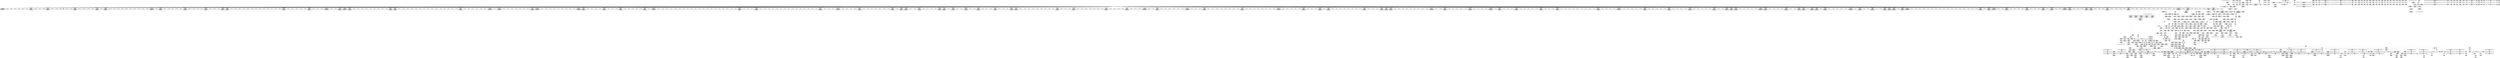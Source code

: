 digraph {
	CE0x44dabd0 [shape=record,shape=Mrecord,label="{CE0x44dabd0|12:_i32,_56:_i8*,_:_CRE_925,926_}"]
	CE0x445f080 [shape=record,shape=Mrecord,label="{CE0x445f080|i32_0|*Constant*|*SummSink*}"]
	CE0x44c06f0 [shape=record,shape=Mrecord,label="{CE0x44c06f0|12:_i32,_56:_i8*,_:_CRE_188,189_}"]
	CE0x4440620 [shape=record,shape=Mrecord,label="{CE0x4440620|selinux_inode_listxattr:entry|*SummSource*}"]
	CE0x44d3bc0 [shape=record,shape=Mrecord,label="{CE0x44d3bc0|12:_i32,_56:_i8*,_:_CRE_704,712_|*MultipleSource*|*LoadInst*|security/selinux/hooks.c,1627|Function::inode_has_perm&Arg::inode::|security/selinux/hooks.c,1611}"]
	CE0x4469200 [shape=record,shape=Mrecord,label="{CE0x4469200|i64*_getelementptr_inbounds_(_11_x_i64_,_11_x_i64_*___llvm_gcov_ctr240,_i64_0,_i64_1)|*Constant*|*SummSource*}"]
	CE0x4493620 [shape=record,shape=Mrecord,label="{CE0x4493620|__validate_creds:lnot.ext|include/linux/cred.h,173}"]
	CE0x44cce50 [shape=record,shape=Mrecord,label="{CE0x44cce50|12:_i32,_56:_i8*,_:_CRE_552,553_}"]
	CE0x44b3670 [shape=record,shape=Mrecord,label="{CE0x44b3670|104:_%struct.inode*,_:_CRE_312,313_}"]
	CE0x44c1020 [shape=record,shape=Mrecord,label="{CE0x44c1020|12:_i32,_56:_i8*,_:_CRE_197,198_}"]
	CE0x44415b0 [shape=record,shape=Mrecord,label="{CE0x44415b0|selinux_inode_listxattr:if.end|*SummSource*}"]
	CE0x44c5780 [shape=record,shape=Mrecord,label="{CE0x44c5780|12:_i32,_56:_i8*,_:_CRE_280,281_}"]
	CE0x44ea8f0 [shape=record,shape=Mrecord,label="{CE0x44ea8f0|inode_has_perm:and|security/selinux/hooks.c,1611|*SummSink*}"]
	CE0x4494100 [shape=record,shape=Mrecord,label="{CE0x4494100|104:_%struct.inode*,_:_CRE_150,151_}"]
	CE0x4496230 [shape=record,shape=Mrecord,label="{CE0x4496230|104:_%struct.inode*,_:_CRE_185,186_}"]
	CE0x44d2490 [shape=record,shape=Mrecord,label="{CE0x44d2490|12:_i32,_56:_i8*,_:_CRE_623,624_}"]
	CE0x445ed30 [shape=record,shape=Mrecord,label="{CE0x445ed30|selinux_inode_listxattr:call|security/selinux/hooks.c,3048|*SummSink*}"]
	CE0x444f690 [shape=record,shape=Mrecord,label="{CE0x444f690|selinux_inode_listxattr:tmp2|*SummSink*}"]
	CE0x44a5480 [shape=record,shape=Mrecord,label="{CE0x44a5480|i32_1609|*Constant*|*SummSource*}"]
	CE0x44c1ad0 [shape=record,shape=Mrecord,label="{CE0x44c1ad0|12:_i32,_56:_i8*,_:_CRE_206,207_}"]
	CE0x44edee0 [shape=record,shape=Mrecord,label="{CE0x44edee0|GLOBAL:__llvm_gcov_ctr154|Global_var:__llvm_gcov_ctr154|*SummSource*}"]
	CE0x446af40 [shape=record,shape=Mrecord,label="{CE0x446af40|GLOBAL:lockdep_rcu_suspicious|*Constant*}"]
	CE0x446f110 [shape=record,shape=Mrecord,label="{CE0x446f110|__validate_creds:bb}"]
	CE0x44b18e0 [shape=record,shape=Mrecord,label="{CE0x44b18e0|inode_has_perm:tmp5|security/selinux/hooks.c,1609|*SummSink*}"]
	CE0x44c7400 [shape=record,shape=Mrecord,label="{CE0x44c7400|12:_i32,_56:_i8*,_:_CRE_304,305_}"]
	CE0x4464cd0 [shape=record,shape=Mrecord,label="{CE0x4464cd0|i64*_getelementptr_inbounds_(_11_x_i64_,_11_x_i64_*___llvm_gcov_ctr240,_i64_0,_i64_1)|*Constant*|*SummSink*}"]
	CE0x44bbfc0 [shape=record,shape=Mrecord,label="{CE0x44bbfc0|0:_i32,_4:_i32,_8:_i32,_12:_i32,_:_CMRE_16,20_|*MultipleSource*|security/selinux/hooks.c,196|*LoadInst*|security/selinux/hooks.c,196|security/selinux/hooks.c,197}"]
	CE0x4471710 [shape=record,shape=Mrecord,label="{CE0x4471710|i8_10|*Constant*|*SummSource*}"]
	CE0x44941f0 [shape=record,shape=Mrecord,label="{CE0x44941f0|104:_%struct.inode*,_:_CRE_151,152_}"]
	CE0x44f0700 [shape=record,shape=Mrecord,label="{CE0x44f0700|inode_has_perm:tmp12|security/selinux/hooks.c,1612|*SummSource*}"]
	CE0x57fbf00 [shape=record,shape=Mrecord,label="{CE0x57fbf00|selinux_inode_listxattr:land.lhs.true2|*SummSource*}"]
	CE0x446faf0 [shape=record,shape=Mrecord,label="{CE0x446faf0|__validate_creds:entry}"]
	CE0x44adfc0 [shape=record,shape=Mrecord,label="{CE0x44adfc0|__validate_creds:tmp2|include/linux/cred.h,173|*SummSource*}"]
	CE0x4479850 [shape=record,shape=Mrecord,label="{CE0x4479850|selinux_inode_listxattr:tmp17|security/selinux/hooks.c,3048}"]
	CE0x444fae0 [shape=record,shape=Mrecord,label="{CE0x444fae0|i64*_getelementptr_inbounds_(_11_x_i64_,_11_x_i64_*___llvm_gcov_ctr240,_i64_0,_i64_8)|*Constant*|*SummSink*}"]
	CE0x4497db0 [shape=record,shape=Mrecord,label="{CE0x4497db0|12:_i32,_56:_i8*,_:_CRE_161,162_}"]
	CE0x444b510 [shape=record,shape=Mrecord,label="{CE0x444b510|__validate_creds:file|Function::__validate_creds&Arg::file::}"]
	CE0x44922e0 [shape=record,shape=Mrecord,label="{CE0x44922e0|104:_%struct.inode*,_:_CRE_264,272_|*MultipleSource*|Function::selinux_inode_listxattr&Arg::dentry::|Function::dentry_has_perm&Arg::dentry::|security/selinux/hooks.c,1627}"]
	CE0x4493450 [shape=record,shape=Mrecord,label="{CE0x4493450|104:_%struct.inode*,_:_CRE_310,311_}"]
	CE0x4446220 [shape=record,shape=Mrecord,label="{CE0x4446220|i64_5|*Constant*}"]
	CE0x44d5920 [shape=record,shape=Mrecord,label="{CE0x44d5920|12:_i32,_56:_i8*,_:_CRE_832,840_|*MultipleSource*|*LoadInst*|security/selinux/hooks.c,1627|Function::inode_has_perm&Arg::inode::|security/selinux/hooks.c,1611}"]
	CE0x44c0ba0 [shape=record,shape=Mrecord,label="{CE0x44c0ba0|12:_i32,_56:_i8*,_:_CRE_193,194_}"]
	CE0x44991f0 [shape=record,shape=Mrecord,label="{CE0x44991f0|avc_has_perm:entry|*SummSink*}"]
	CE0x44dc970 [shape=record,shape=Mrecord,label="{CE0x44dc970|12:_i32,_56:_i8*,_:_CRE_981,982_}"]
	CE0x44bf230 [shape=record,shape=Mrecord,label="{CE0x44bf230|12:_i32,_56:_i8*,_:_CRE_170,171_}"]
	CE0x44d8960 [shape=record,shape=Mrecord,label="{CE0x44d8960|12:_i32,_56:_i8*,_:_CRE_896,897_}"]
	CE0x4474110 [shape=record,shape=Mrecord,label="{CE0x4474110|dentry_has_perm:d_inode|security/selinux/hooks.c,1627|*SummSource*}"]
	CE0x44c9920 [shape=record,shape=Mrecord,label="{CE0x44c9920|12:_i32,_56:_i8*,_:_CRE_432,440_|*MultipleSource*|*LoadInst*|security/selinux/hooks.c,1627|Function::inode_has_perm&Arg::inode::|security/selinux/hooks.c,1611}"]
	CE0x4504ad0 [shape=record,shape=Mrecord,label="{CE0x4504ad0|inode_has_perm:tmp16|security/selinux/hooks.c,1615|*SummSink*}"]
	CE0x44ed560 [shape=record,shape=Mrecord,label="{CE0x44ed560|i64_3|*Constant*}"]
	CE0x44c1c00 [shape=record,shape=Mrecord,label="{CE0x44c1c00|12:_i32,_56:_i8*,_:_CRE_207,208_}"]
	CE0x3c5b020 [shape=record,shape=Mrecord,label="{CE0x3c5b020|i64*_getelementptr_inbounds_(_11_x_i64_,_11_x_i64_*___llvm_gcov_ctr240,_i64_0,_i64_0)|*Constant*|*SummSink*}"]
	CE0x4498260 [shape=record,shape=Mrecord,label="{CE0x4498260|12:_i32,_56:_i8*,_:_CRE_166,167_}"]
	CE0x44e5b70 [shape=record,shape=Mrecord,label="{CE0x44e5b70|inode_has_perm:retval.0|*SummSource*}"]
	CE0x4474c80 [shape=record,shape=Mrecord,label="{CE0x4474c80|104:_%struct.inode*,_:_CRE_56,64_|*MultipleSource*|Function::selinux_inode_listxattr&Arg::dentry::|Function::dentry_has_perm&Arg::dentry::|security/selinux/hooks.c,1627}"]
	CE0x44cacd0 [shape=record,shape=Mrecord,label="{CE0x44cacd0|12:_i32,_56:_i8*,_:_CRE_478,479_}"]
	CE0x445a360 [shape=record,shape=Mrecord,label="{CE0x445a360|12:_i32,_56:_i8*,_:_CRE_144,145_}"]
	CE0x44d0940 [shape=record,shape=Mrecord,label="{CE0x44d0940|12:_i32,_56:_i8*,_:_CRE_600,601_}"]
	CE0x44d12c0 [shape=record,shape=Mrecord,label="{CE0x44d12c0|12:_i32,_56:_i8*,_:_CRE_608,609_}"]
	CE0x445ff50 [shape=record,shape=Mrecord,label="{CE0x445ff50|i64_4|*Constant*|*SummSource*}"]
	CE0x44d8370 [shape=record,shape=Mrecord,label="{CE0x44d8370|12:_i32,_56:_i8*,_:_CRE_891,892_}"]
	CE0x44b29a0 [shape=record,shape=Mrecord,label="{CE0x44b29a0|_call_void___validate_creds(%struct.cred*_%cred,_i8*_getelementptr_inbounds_(_25_x_i8_,_25_x_i8_*_.str3,_i32_0,_i32_0),_i32_1609)_#10,_!dbg_!27719|security/selinux/hooks.c,1609|*SummSink*}"]
	CE0x445e810 [shape=record,shape=Mrecord,label="{CE0x445e810|selinux_inode_listxattr:tmp4|security/selinux/hooks.c,3048}"]
	CE0x44b5df0 [shape=record,shape=Mrecord,label="{CE0x44b5df0|dentry_has_perm:type|security/selinux/hooks.c,1630|*SummSink*}"]
	CE0x44c14e0 [shape=record,shape=Mrecord,label="{CE0x44c14e0|12:_i32,_56:_i8*,_:_CRE_201,202_}"]
	CE0x44dbf70 [shape=record,shape=Mrecord,label="{CE0x44dbf70|12:_i32,_56:_i8*,_:_CRE_968,976_|*MultipleSource*|*LoadInst*|security/selinux/hooks.c,1627|Function::inode_has_perm&Arg::inode::|security/selinux/hooks.c,1611}"]
	CE0x446d760 [shape=record,shape=Mrecord,label="{CE0x446d760|_call_void_mcount()_#3|*SummSource*}"]
	CE0x444f810 [shape=record,shape=Mrecord,label="{CE0x444f810|i1_true|*Constant*|*SummSource*}"]
	CE0x4472890 [shape=record,shape=Mrecord,label="{CE0x4472890|GLOBAL:__llvm_gcov_ctr155|Global_var:__llvm_gcov_ctr155|*SummSource*}"]
	CE0x4499f60 [shape=record,shape=Mrecord,label="{CE0x4499f60|inode_has_perm:call4|security/selinux/hooks.c,1617|*SummSource*}"]
	CE0x445d970 [shape=record,shape=Mrecord,label="{CE0x445d970|i64_0|*Constant*}"]
	CE0x4472710 [shape=record,shape=Mrecord,label="{CE0x4472710|GLOBAL:__llvm_gcov_ctr155|Global_var:__llvm_gcov_ctr155}"]
	CE0x44a9fb0 [shape=record,shape=Mrecord,label="{CE0x44a9fb0|COLLAPSED:_CMRE:_elem_0:default:}"]
	CE0x44966e0 [shape=record,shape=Mrecord,label="{CE0x44966e0|104:_%struct.inode*,_:_CRE_190,191_}"]
	CE0x44dd330 [shape=record,shape=Mrecord,label="{CE0x44dd330|inode_has_perm:tmp6|*LoadInst*|security/selinux/hooks.c,1611}"]
	CE0x44d9670 [shape=record,shape=Mrecord,label="{CE0x44d9670|12:_i32,_56:_i8*,_:_CRE_907,908_}"]
	CE0x446c540 [shape=record,shape=Mrecord,label="{CE0x446c540|_ret_i32_%retval.0,_!dbg_!27739|security/selinux/hooks.c,1618|*SummSource*}"]
	CE0x44cdaf0 [shape=record,shape=Mrecord,label="{CE0x44cdaf0|12:_i32,_56:_i8*,_:_CRE_561,562_}"]
	CE0x4447f00 [shape=record,shape=Mrecord,label="{CE0x4447f00|selinux_inode_listxattr:dentry|Function::selinux_inode_listxattr&Arg::dentry::|*SummSource*}"]
	CE0x44c9b40 [shape=record,shape=Mrecord,label="{CE0x44c9b40|12:_i32,_56:_i8*,_:_CRE_440,448_|*MultipleSource*|*LoadInst*|security/selinux/hooks.c,1627|Function::inode_has_perm&Arg::inode::|security/selinux/hooks.c,1611}"]
	CE0x4496140 [shape=record,shape=Mrecord,label="{CE0x4496140|104:_%struct.inode*,_:_CRE_184,185_}"]
	CE0x44e7130 [shape=record,shape=Mrecord,label="{CE0x44e7130|__validate_creds:if.then|*SummSink*}"]
	CE0x44a1e40 [shape=record,shape=Mrecord,label="{CE0x44a1e40|__validate_creds:cred|Function::__validate_creds&Arg::cred::|*SummSource*}"]
	CE0x44f0130 [shape=record,shape=Mrecord,label="{CE0x44f0130|inode_has_perm:tmp11|security/selinux/hooks.c,1612|*SummSource*}"]
	CE0x44a1c30 [shape=record,shape=Mrecord,label="{CE0x44a1c30|__validate_creds:expval|include/linux/cred.h,173|*SummSource*}"]
	CE0x44daf60 [shape=record,shape=Mrecord,label="{CE0x44daf60|12:_i32,_56:_i8*,_:_CRE_928,929_}"]
	CE0x44cf9d0 [shape=record,shape=Mrecord,label="{CE0x44cf9d0|12:_i32,_56:_i8*,_:_CRE_587,588_}"]
	CE0x449d480 [shape=record,shape=Mrecord,label="{CE0x449d480|_call_void___invalid_creds(%struct.cred*_%cred,_i8*_%file,_i32_%line)_#10,_!dbg_!27721|include/linux/cred.h,174}"]
	CE0x44b3be0 [shape=record,shape=Mrecord,label="{CE0x44b3be0|104:_%struct.inode*,_:_CRE_318,319_}"]
	CE0x44d0e00 [shape=record,shape=Mrecord,label="{CE0x44d0e00|12:_i32,_56:_i8*,_:_CRE_604,605_}"]
	CE0x449a200 [shape=record,shape=Mrecord,label="{CE0x449a200|i32_(i32,_i32,_i16,_i32,_%struct.common_audit_data*)*_bitcast_(i32_(i32,_i32,_i16,_i32,_%struct.common_audit_data.495*)*_avc_has_perm_to_i32_(i32,_i32,_i16,_i32,_%struct.common_audit_data*)*)|*Constant*}"]
	CE0x445afe0 [shape=record,shape=Mrecord,label="{CE0x445afe0|GLOBAL:get_current|*Constant*|*SummSource*}"]
	CE0x44652c0 [shape=record,shape=Mrecord,label="{CE0x44652c0|selinux_inode_listxattr:if.then|*SummSink*}"]
	CE0x44dd110 [shape=record,shape=Mrecord,label="{CE0x44dd110|12:_i32,_56:_i8*,_:_CRE_1000,1008_|*MultipleSource*|*LoadInst*|security/selinux/hooks.c,1627|Function::inode_has_perm&Arg::inode::|security/selinux/hooks.c,1611}"]
	CE0x4449600 [shape=record,shape=Mrecord,label="{CE0x4449600|_ret_i32_%call5,_!dbg_!27740|security/selinux/hooks.c,3050}"]
	CE0x4465170 [shape=record,shape=Mrecord,label="{CE0x4465170|selinux_inode_listxattr:if.end}"]
	CE0x4494f10 [shape=record,shape=Mrecord,label="{CE0x4494f10|104:_%struct.inode*,_:_CRE_165,166_}"]
	CE0x44bc130 [shape=record,shape=Mrecord,label="{CE0x44bc130|0:_i32,_4:_i32,_8:_i32,_12:_i32,_:_CMRE_20,24_|*MultipleSource*|security/selinux/hooks.c,196|*LoadInst*|security/selinux/hooks.c,196|security/selinux/hooks.c,197}"]
	CE0x446a0b0 [shape=record,shape=Mrecord,label="{CE0x446a0b0|dentry_has_perm:tmp2|*SummSink*}"]
	CE0x444b8b0 [shape=record,shape=Mrecord,label="{CE0x444b8b0|i64*_getelementptr_inbounds_(_2_x_i64_,_2_x_i64_*___llvm_gcov_ctr153,_i64_0,_i64_1)|*Constant*|*SummSink*}"]
	CE0x44e23c0 [shape=record,shape=Mrecord,label="{CE0x44e23c0|i32_10|*Constant*}"]
	CE0x44ab1e0 [shape=record,shape=Mrecord,label="{CE0x44ab1e0|dentry_has_perm:tmp1|*SummSource*}"]
	CE0x44932d0 [shape=record,shape=Mrecord,label="{CE0x44932d0|104:_%struct.inode*,_:_CRE_308,309_}"]
	CE0x4454020 [shape=record,shape=Mrecord,label="{CE0x4454020|i8_1|*Constant*}"]
	CE0x44965f0 [shape=record,shape=Mrecord,label="{CE0x44965f0|104:_%struct.inode*,_:_CRE_189,190_}"]
	CE0x4472460 [shape=record,shape=Mrecord,label="{CE0x4472460|GLOBAL:inode_has_perm|*Constant*}"]
	CE0x44a4b60 [shape=record,shape=Mrecord,label="{CE0x44a4b60|__validate_creds:call|include/linux/cred.h,173|*SummSink*}"]
	CE0x44e3c60 [shape=record,shape=Mrecord,label="{CE0x44e3c60|28:_i32,_32:_i16,_:_CRE_28,32_|*MultipleSource*|*LoadInst*|security/selinux/hooks.c,1615|security/selinux/hooks.c,1615|security/selinux/hooks.c,1617}"]
	CE0x44e4d30 [shape=record,shape=Mrecord,label="{CE0x44e4d30|inode_has_perm:tmp17|security/selinux/hooks.c,1617|*SummSource*}"]
	CE0x4468cd0 [shape=record,shape=Mrecord,label="{CE0x4468cd0|selinux_inode_listxattr:tmp8|security/selinux/hooks.c,3048}"]
	CE0x4475ae0 [shape=record,shape=Mrecord,label="{CE0x4475ae0|dentry_has_perm:tmp|*SummSink*}"]
	CE0x4496320 [shape=record,shape=Mrecord,label="{CE0x4496320|104:_%struct.inode*,_:_CRE_186,187_}"]
	CE0x44c1e60 [shape=record,shape=Mrecord,label="{CE0x44c1e60|12:_i32,_56:_i8*,_:_CRE_212,216_|*MultipleSource*|*LoadInst*|security/selinux/hooks.c,1627|Function::inode_has_perm&Arg::inode::|security/selinux/hooks.c,1611}"]
	CE0x44c6100 [shape=record,shape=Mrecord,label="{CE0x44c6100|12:_i32,_56:_i8*,_:_CRE_288,289_}"]
	CE0x44e6010 [shape=record,shape=Mrecord,label="{CE0x44e6010|i64*_getelementptr_inbounds_(_8_x_i64_,_8_x_i64_*___llvm_gcov_ctr154,_i64_0,_i64_7)|*Constant*|*SummSource*}"]
	CE0x44cb9b0 [shape=record,shape=Mrecord,label="{CE0x44cb9b0|12:_i32,_56:_i8*,_:_CRE_496,500_|*MultipleSource*|*LoadInst*|security/selinux/hooks.c,1627|Function::inode_has_perm&Arg::inode::|security/selinux/hooks.c,1611}"]
	CE0x4443b00 [shape=record,shape=Mrecord,label="{CE0x4443b00|104:_%struct.inode*,_:_CRE_208,209_}"]
	CE0x44c7660 [shape=record,shape=Mrecord,label="{CE0x44c7660|12:_i32,_56:_i8*,_:_CRE_306,307_}"]
	CE0x44d7400 [shape=record,shape=Mrecord,label="{CE0x44d7400|12:_i32,_56:_i8*,_:_CRE_878,879_}"]
	CE0x44a6e20 [shape=record,shape=Mrecord,label="{CE0x44a6e20|inode_has_perm:if.end|*SummSink*}"]
	CE0x44eb420 [shape=record,shape=Mrecord,label="{CE0x44eb420|inode_has_perm:lnot|security/selinux/hooks.c,1611|*SummSink*}"]
	CE0x44db2f0 [shape=record,shape=Mrecord,label="{CE0x44db2f0|12:_i32,_56:_i8*,_:_CRE_931,932_}"]
	CE0x444d820 [shape=record,shape=Mrecord,label="{CE0x444d820|i64*_getelementptr_inbounds_(_2_x_i64_,_2_x_i64_*___llvm_gcov_ctr98,_i64_0,_i64_0)|*Constant*|*SummSource*}"]
	CE0x4445970 [shape=record,shape=Mrecord,label="{CE0x4445970|dentry_has_perm:ad|security/selinux/hooks.c, 1628|*SummSink*}"]
	CE0x44a6ff0 [shape=record,shape=Mrecord,label="{CE0x44a6ff0|inode_has_perm:bb|*SummSink*}"]
	CE0x44952d0 [shape=record,shape=Mrecord,label="{CE0x44952d0|104:_%struct.inode*,_:_CRE_169,170_}"]
	CE0x44c6bb0 [shape=record,shape=Mrecord,label="{CE0x44c6bb0|12:_i32,_56:_i8*,_:_CRE_297,298_}"]
	CE0x44b3cd0 [shape=record,shape=Mrecord,label="{CE0x44b3cd0|104:_%struct.inode*,_:_CRE_319,320_}"]
	CE0x4443290 [shape=record,shape=Mrecord,label="{CE0x4443290|104:_%struct.inode*,_:_CRE_199,200_}"]
	CE0x4497540 [shape=record,shape=Mrecord,label="{CE0x4497540|12:_i32,_56:_i8*,_:_CRE_152,153_}"]
	CE0x44444b0 [shape=record,shape=Mrecord,label="{CE0x44444b0|get_current:tmp2|*SummSource*}"]
	CE0x44da4b0 [shape=record,shape=Mrecord,label="{CE0x44da4b0|12:_i32,_56:_i8*,_:_CRE_919,920_}"]
	CE0x4449e30 [shape=record,shape=Mrecord,label="{CE0x4449e30|_call_void_mcount()_#3|*SummSource*}"]
	CE0x4474ac0 [shape=record,shape=Mrecord,label="{CE0x4474ac0|104:_%struct.inode*,_:_CRE_48,52_|*MultipleSource*|Function::selinux_inode_listxattr&Arg::dentry::|Function::dentry_has_perm&Arg::dentry::|security/selinux/hooks.c,1627}"]
	CE0x44d72d0 [shape=record,shape=Mrecord,label="{CE0x44d72d0|12:_i32,_56:_i8*,_:_CRE_877,878_}"]
	CE0x44ee050 [shape=record,shape=Mrecord,label="{CE0x44ee050|GLOBAL:__llvm_gcov_ctr154|Global_var:__llvm_gcov_ctr154|*SummSink*}"]
	CE0x44a6a40 [shape=record,shape=Mrecord,label="{CE0x44a6a40|cred_sid:tmp1|*SummSink*}"]
	CE0x44c8410 [shape=record,shape=Mrecord,label="{CE0x44c8410|12:_i32,_56:_i8*,_:_CRE_344,352_|*MultipleSource*|*LoadInst*|security/selinux/hooks.c,1627|Function::inode_has_perm&Arg::inode::|security/selinux/hooks.c,1611}"]
	CE0x44e6c50 [shape=record,shape=Mrecord,label="{CE0x44e6c50|inode_has_perm:tmp20|security/selinux/hooks.c,1618|*SummSink*}"]
	CE0x44ef4a0 [shape=record,shape=Mrecord,label="{CE0x44ef4a0|inode_has_perm:tmp10|security/selinux/hooks.c,1611|*SummSource*}"]
	CE0x445f660 [shape=record,shape=Mrecord,label="{CE0x445f660|selinux_inode_listxattr:tmp4|security/selinux/hooks.c,3048|*SummSink*}"]
	CE0x44b05e0 [shape=record,shape=Mrecord,label="{CE0x44b05e0|inode_has_perm:i_flags|security/selinux/hooks.c,1611}"]
	CE0x44bdac0 [shape=record,shape=Mrecord,label="{CE0x44bdac0|inode_has_perm:tmp13|security/selinux/hooks.c,1614|*SummSource*}"]
	CE0x44d0ba0 [shape=record,shape=Mrecord,label="{CE0x44d0ba0|12:_i32,_56:_i8*,_:_CRE_602,603_}"]
	CE0x44cb3c0 [shape=record,shape=Mrecord,label="{CE0x44cb3c0|12:_i32,_56:_i8*,_:_CRE_484,485_}"]
	CE0x4471e90 [shape=record,shape=Mrecord,label="{CE0x4471e90|dentry_has_perm:call|security/selinux/hooks.c,1632}"]
	CE0x4446fb0 [shape=record,shape=Mrecord,label="{CE0x4446fb0|GLOBAL:dentry_has_perm|*Constant*}"]
	CE0x44bf6e0 [shape=record,shape=Mrecord,label="{CE0x44bf6e0|12:_i32,_56:_i8*,_:_CRE_175,176_}"]
	CE0x44cf180 [shape=record,shape=Mrecord,label="{CE0x44cf180|12:_i32,_56:_i8*,_:_CRE_580,581_}"]
	CE0x444f760 [shape=record,shape=Mrecord,label="{CE0x444f760|selinux_inode_listxattr:tmp3}"]
	CE0x44e57c0 [shape=record,shape=Mrecord,label="{CE0x44e57c0|i64*_getelementptr_inbounds_(_8_x_i64_,_8_x_i64_*___llvm_gcov_ctr154,_i64_0,_i64_7)|*Constant*}"]
	CE0x44915e0 [shape=record,shape=Mrecord,label="{CE0x44915e0|104:_%struct.inode*,_:_CRE_218,219_}"]
	CE0x44c1d30 [shape=record,shape=Mrecord,label="{CE0x44c1d30|12:_i32,_56:_i8*,_:_CRE_208,210_|*MultipleSource*|*LoadInst*|security/selinux/hooks.c,1627|Function::inode_has_perm&Arg::inode::|security/selinux/hooks.c,1611}"]
	CE0x444a2f0 [shape=record,shape=Mrecord,label="{CE0x444a2f0|i32_5|*Constant*}"]
	CE0x444f280 [shape=record,shape=Mrecord,label="{CE0x444f280|selinux_inode_listxattr:tmp16|security/selinux/hooks.c,3048|*SummSource*}"]
	CE0x44e68f0 [shape=record,shape=Mrecord,label="{CE0x44e68f0|inode_has_perm:tmp20|security/selinux/hooks.c,1618}"]
	CE0x4495f60 [shape=record,shape=Mrecord,label="{CE0x4495f60|104:_%struct.inode*,_:_CRE_182,183_}"]
	CE0x44715b0 [shape=record,shape=Mrecord,label="{CE0x44715b0|i8_10|*Constant*}"]
	CE0x44d7790 [shape=record,shape=Mrecord,label="{CE0x44d7790|12:_i32,_56:_i8*,_:_CRE_881,882_}"]
	CE0x4450c40 [shape=record,shape=Mrecord,label="{CE0x4450c40|GLOBAL:__llvm_gcov_ctr240|Global_var:__llvm_gcov_ctr240|*SummSink*}"]
	CE0x44ec0b0 [shape=record,shape=Mrecord,label="{CE0x44ec0b0|inode_has_perm:conv|security/selinux/hooks.c,1611|*SummSink*}"]
	CE0x44bc2a0 [shape=record,shape=Mrecord,label="{CE0x44bc2a0|cred_sid:tmp6|security/selinux/hooks.c,197}"]
	CE0x44534d0 [shape=record,shape=Mrecord,label="{CE0x44534d0|selinux_inode_listxattr:tmp7|security/selinux/hooks.c,3048|*SummSource*}"]
	CE0x446ed90 [shape=record,shape=Mrecord,label="{CE0x446ed90|_call_void_mcount()_#3}"]
	CE0x444fe00 [shape=record,shape=Mrecord,label="{CE0x444fe00|i64*_getelementptr_inbounds_(_11_x_i64_,_11_x_i64_*___llvm_gcov_ctr240,_i64_0,_i64_8)|*Constant*}"]
	CE0x44a1820 [shape=record,shape=Mrecord,label="{CE0x44a1820|12:_i32,_56:_i8*,_:_CRE_136,137_}"]
	CE0x44cd760 [shape=record,shape=Mrecord,label="{CE0x44cd760|12:_i32,_56:_i8*,_:_CRE_558,559_}"]
	CE0x44c9730 [shape=record,shape=Mrecord,label="{CE0x44c9730|12:_i32,_56:_i8*,_:_CRE_424,432_|*MultipleSource*|*LoadInst*|security/selinux/hooks.c,1627|Function::inode_has_perm&Arg::inode::|security/selinux/hooks.c,1611}"]
	CE0x4494880 [shape=record,shape=Mrecord,label="{CE0x4494880|104:_%struct.inode*,_:_CRE_158,159_}"]
	CE0x4459bd0 [shape=record,shape=Mrecord,label="{CE0x4459bd0|12:_i32,_56:_i8*,_:_CRE_137,138_}"]
	CE0x44cea60 [shape=record,shape=Mrecord,label="{CE0x44cea60|12:_i32,_56:_i8*,_:_CRE_574,575_}"]
	CE0x44a9c60 [shape=record,shape=Mrecord,label="{CE0x44a9c60|12:_i32,_56:_i8*,_:_CRE_32,40_|*MultipleSource*|*LoadInst*|security/selinux/hooks.c,1627|Function::inode_has_perm&Arg::inode::|security/selinux/hooks.c,1611}"]
	CE0x44d2e70 [shape=record,shape=Mrecord,label="{CE0x44d2e70|12:_i32,_56:_i8*,_:_CRE_664,672_|*MultipleSource*|*LoadInst*|security/selinux/hooks.c,1627|Function::inode_has_perm&Arg::inode::|security/selinux/hooks.c,1611}"]
	CE0x446fa80 [shape=record,shape=Mrecord,label="{CE0x446fa80|GLOBAL:__validate_creds|*Constant*|*SummSink*}"]
	CE0x44aa830 [shape=record,shape=Mrecord,label="{CE0x44aa830|inode_has_perm:do.body|*SummSink*}"]
	CE0x44b4600 [shape=record,shape=Mrecord,label="{CE0x44b4600|inode_has_perm:entry}"]
	CE0x44ef5d0 [shape=record,shape=Mrecord,label="{CE0x44ef5d0|inode_has_perm:tmp10|security/selinux/hooks.c,1611|*SummSink*}"]
	CE0x44f05d0 [shape=record,shape=Mrecord,label="{CE0x44f05d0|inode_has_perm:tmp12|security/selinux/hooks.c,1612}"]
	CE0x44e2900 [shape=record,shape=Mrecord,label="{CE0x44e2900|inode_has_perm:i_security|security/selinux/hooks.c,1615|*SummSource*}"]
	CE0x44d6360 [shape=record,shape=Mrecord,label="{CE0x44d6360|12:_i32,_56:_i8*,_:_CRE_865,866_}"]
	CE0x4459f90 [shape=record,shape=Mrecord,label="{CE0x4459f90|12:_i32,_56:_i8*,_:_CRE_139,140_}"]
	CE0x4443470 [shape=record,shape=Mrecord,label="{CE0x4443470|104:_%struct.inode*,_:_CRE_201,202_}"]
	CE0x44ec850 [shape=record,shape=Mrecord,label="{CE0x44ec850|GLOBAL:llvm.expect.i64|*Constant*|*SummSink*}"]
	CE0x44509e0 [shape=record,shape=Mrecord,label="{CE0x44509e0|i64_0|*Constant*|*SummSource*}"]
	CE0x44cef20 [shape=record,shape=Mrecord,label="{CE0x44cef20|12:_i32,_56:_i8*,_:_CRE_578,579_}"]
	CE0x44b1770 [shape=record,shape=Mrecord,label="{CE0x44b1770|inode_has_perm:tmp5|security/selinux/hooks.c,1609|*SummSource*}"]
	CE0x4468b60 [shape=record,shape=Mrecord,label="{CE0x4468b60|0:_i8,_:_GCMR_selinux_inode_listxattr.__warned_internal_global_i8_0,_section_.data.unlikely_,_align_1:_elem_0:default:}"]
	CE0x44eaaf0 [shape=record,shape=Mrecord,label="{CE0x44eaaf0|inode_has_perm:tobool|security/selinux/hooks.c,1611|*SummSource*}"]
	CE0x4442ed0 [shape=record,shape=Mrecord,label="{CE0x4442ed0|104:_%struct.inode*,_:_CRE_195,196_}"]
	CE0x44bc4c0 [shape=record,shape=Mrecord,label="{CE0x44bc4c0|cred_sid:tmp6|security/selinux/hooks.c,197|*SummSource*}"]
	CE0x44e8b70 [shape=record,shape=Mrecord,label="{CE0x44e8b70|avc_has_perm:tclass|Function::avc_has_perm&Arg::tclass::}"]
	CE0x44dae30 [shape=record,shape=Mrecord,label="{CE0x44dae30|12:_i32,_56:_i8*,_:_CRE_927,928_}"]
	CE0x44b8f50 [shape=record,shape=Mrecord,label="{CE0x44b8f50|COLLAPSED:_GCMRE___llvm_gcov_ctr131_internal_global_2_x_i64_zeroinitializer:_elem_0:default:}"]
	CE0x445a900 [shape=record,shape=Mrecord,label="{CE0x445a900|12:_i32,_56:_i8*,_:_CRE_150,151_}"]
	CE0x4452180 [shape=record,shape=Mrecord,label="{CE0x4452180|selinux_inode_listxattr:tmp19|security/selinux/hooks.c,3048|*SummSink*}"]
	CE0x4497900 [shape=record,shape=Mrecord,label="{CE0x4497900|12:_i32,_56:_i8*,_:_CRE_156,157_}"]
	CE0x444aff0 [shape=record,shape=Mrecord,label="{CE0x444aff0|GLOBAL:current_task|Global_var:current_task}"]
	CE0x4497ea0 [shape=record,shape=Mrecord,label="{CE0x4497ea0|12:_i32,_56:_i8*,_:_CRE_162,163_}"]
	CE0x446b920 [shape=record,shape=Mrecord,label="{CE0x446b920|GLOBAL:selinux_inode_listxattr.__warned|Global_var:selinux_inode_listxattr.__warned|*SummSource*}"]
	CE0x44453b0 [shape=record,shape=Mrecord,label="{CE0x44453b0|inode_has_perm:tmp4|security/selinux/hooks.c,1609|*SummSink*}"]
	CE0x445e680 [shape=record,shape=Mrecord,label="{CE0x445e680|i64_2|*Constant*|*SummSource*}"]
	CE0x44cdd50 [shape=record,shape=Mrecord,label="{CE0x44cdd50|12:_i32,_56:_i8*,_:_CRE_563,564_}"]
	CE0x44cecc0 [shape=record,shape=Mrecord,label="{CE0x44cecc0|12:_i32,_56:_i8*,_:_CRE_576,577_}"]
	CE0x44b1c00 [shape=record,shape=Mrecord,label="{CE0x44b1c00|__validate_creds:lnot|include/linux/cred.h,173|*SummSource*}"]
	CE0x44a99d0 [shape=record,shape=Mrecord,label="{CE0x44a99d0|i32_512|*Constant*}"]
	CE0x44d71a0 [shape=record,shape=Mrecord,label="{CE0x44d71a0|12:_i32,_56:_i8*,_:_CRE_876,877_}"]
	CE0x449d290 [shape=record,shape=Mrecord,label="{CE0x449d290|GLOBAL:__invalid_creds|*Constant*}"]
	CE0x44d05b0 [shape=record,shape=Mrecord,label="{CE0x44d05b0|12:_i32,_56:_i8*,_:_CRE_597,598_}"]
	CE0x44dcca0 [shape=record,shape=Mrecord,label="{CE0x44dcca0|12:_i32,_56:_i8*,_:_CRE_984,988_|*MultipleSource*|*LoadInst*|security/selinux/hooks.c,1627|Function::inode_has_perm&Arg::inode::|security/selinux/hooks.c,1611}"]
	CE0x44d8e20 [shape=record,shape=Mrecord,label="{CE0x44d8e20|12:_i32,_56:_i8*,_:_CRE_900,901_}"]
	CE0x4471f00 [shape=record,shape=Mrecord,label="{CE0x4471f00|dentry_has_perm:dentry1|security/selinux/hooks.c,1631}"]
	CE0x44ec350 [shape=record,shape=Mrecord,label="{CE0x44ec350|i64_0|*Constant*}"]
	CE0x44b7790 [shape=record,shape=Mrecord,label="{CE0x44b7790|104:_%struct.inode*,_:_CRE_148,149_}"]
	CE0x44ec040 [shape=record,shape=Mrecord,label="{CE0x44ec040|inode_has_perm:conv|security/selinux/hooks.c,1611|*SummSource*}"]
	CE0x4494b50 [shape=record,shape=Mrecord,label="{CE0x4494b50|104:_%struct.inode*,_:_CRE_161,162_}"]
	CE0x444f2f0 [shape=record,shape=Mrecord,label="{CE0x444f2f0|selinux_inode_listxattr:tmp16|security/selinux/hooks.c,3048|*SummSink*}"]
	CE0x4496500 [shape=record,shape=Mrecord,label="{CE0x4496500|104:_%struct.inode*,_:_CRE_188,189_}"]
	CE0x44c2f20 [shape=record,shape=Mrecord,label="{CE0x44c2f20|12:_i32,_56:_i8*,_:_CRE_246,247_}"]
	CE0x44a1280 [shape=record,shape=Mrecord,label="{CE0x44a1280|12:_i32,_56:_i8*,_:_CRE_112,120_|*MultipleSource*|*LoadInst*|security/selinux/hooks.c,1627|Function::inode_has_perm&Arg::inode::|security/selinux/hooks.c,1611}"]
	CE0x44eda70 [shape=record,shape=Mrecord,label="{CE0x44eda70|inode_has_perm:tmp7|security/selinux/hooks.c,1611|*SummSink*}"]
	CE0x44da250 [shape=record,shape=Mrecord,label="{CE0x44da250|12:_i32,_56:_i8*,_:_CRE_917,918_}"]
	CE0x44c7b20 [shape=record,shape=Mrecord,label="{CE0x44c7b20|12:_i32,_56:_i8*,_:_CRE_310,311_}"]
	CE0x4491a90 [shape=record,shape=Mrecord,label="{CE0x4491a90|104:_%struct.inode*,_:_CRE_223,224_}"]
	CE0x4449fb0 [shape=record,shape=Mrecord,label="{CE0x4449fb0|i32_0|*Constant*}"]
	CE0x44b6440 [shape=record,shape=Mrecord,label="{CE0x44b6440|104:_%struct.inode*,_:_CRE_80,88_|*MultipleSource*|Function::selinux_inode_listxattr&Arg::dentry::|Function::dentry_has_perm&Arg::dentry::|security/selinux/hooks.c,1627}"]
	CE0x4443a10 [shape=record,shape=Mrecord,label="{CE0x4443a10|104:_%struct.inode*,_:_CRE_207,208_}"]
	CE0x44cf2b0 [shape=record,shape=Mrecord,label="{CE0x44cf2b0|12:_i32,_56:_i8*,_:_CRE_581,582_}"]
	CE0x446f910 [shape=record,shape=Mrecord,label="{CE0x446f910|i32_0|*Constant*}"]
	CE0x4468570 [shape=record,shape=Mrecord,label="{CE0x4468570|GLOBAL:__llvm_gcov_ctr240|Global_var:__llvm_gcov_ctr240}"]
	CE0x44ed700 [shape=record,shape=Mrecord,label="{CE0x44ed700|inode_has_perm:tmp8|security/selinux/hooks.c,1611}"]
	CE0x4454490 [shape=record,shape=Mrecord,label="{CE0x4454490|i8_1|*Constant*|*SummSink*}"]
	CE0x44bbd70 [shape=record,shape=Mrecord,label="{CE0x44bbd70|0:_i32,_4:_i32,_8:_i32,_12:_i32,_:_CMRE_12,16_|*MultipleSource*|security/selinux/hooks.c,196|*LoadInst*|security/selinux/hooks.c,196|security/selinux/hooks.c,197}"]
	CE0x44cc160 [shape=record,shape=Mrecord,label="{CE0x44cc160|12:_i32,_56:_i8*,_:_CRE_512,520_|*MultipleSource*|*LoadInst*|security/selinux/hooks.c,1627|Function::inode_has_perm&Arg::inode::|security/selinux/hooks.c,1611}"]
	CE0x4444440 [shape=record,shape=Mrecord,label="{CE0x4444440|get_current:tmp2}"]
	CE0x4444dd0 [shape=record,shape=Mrecord,label="{CE0x4444dd0|get_current:tmp3|*SummSink*}"]
	CE0x4474420 [shape=record,shape=Mrecord,label="{CE0x4474420|104:_%struct.inode*,_:_CRE_16,24_|*MultipleSource*|Function::selinux_inode_listxattr&Arg::dentry::|Function::dentry_has_perm&Arg::dentry::|security/selinux/hooks.c,1627}"]
	CE0x4476230 [shape=record,shape=Mrecord,label="{CE0x4476230|i64_3|*Constant*}"]
	CE0x44b0bc0 [shape=record,shape=Mrecord,label="{CE0x44b0bc0|12:_i32,_56:_i8*,_:_CRE_48,56_|*MultipleSource*|*LoadInst*|security/selinux/hooks.c,1627|Function::inode_has_perm&Arg::inode::|security/selinux/hooks.c,1611}"]
	CE0x44d00f0 [shape=record,shape=Mrecord,label="{CE0x44d00f0|12:_i32,_56:_i8*,_:_CRE_593,594_}"]
	CE0x4442de0 [shape=record,shape=Mrecord,label="{CE0x4442de0|104:_%struct.inode*,_:_CRE_194,195_}"]
	CE0x44db680 [shape=record,shape=Mrecord,label="{CE0x44db680|12:_i32,_56:_i8*,_:_CRE_934,935_}"]
	CE0x44918b0 [shape=record,shape=Mrecord,label="{CE0x44918b0|104:_%struct.inode*,_:_CRE_221,222_}"]
	CE0x4472bc0 [shape=record,shape=Mrecord,label="{CE0x4472bc0|__validate_creds:tmp3|include/linux/cred.h,173|*SummSink*}"]
	CE0x44d13f0 [shape=record,shape=Mrecord,label="{CE0x44d13f0|12:_i32,_56:_i8*,_:_CRE_609,610_}"]
	CE0x445d400 [shape=record,shape=Mrecord,label="{CE0x445d400|dentry_has_perm:bb|*SummSource*}"]
	CE0x44c72d0 [shape=record,shape=Mrecord,label="{CE0x44c72d0|12:_i32,_56:_i8*,_:_CRE_303,304_}"]
	CE0x44c4a70 [shape=record,shape=Mrecord,label="{CE0x44c4a70|12:_i32,_56:_i8*,_:_CRE_269,270_}"]
	CE0x44b2890 [shape=record,shape=Mrecord,label="{CE0x44b2890|_call_void___validate_creds(%struct.cred*_%cred,_i8*_getelementptr_inbounds_(_25_x_i8_,_25_x_i8_*_.str3,_i32_0,_i32_0),_i32_1609)_#10,_!dbg_!27719|security/selinux/hooks.c,1609|*SummSource*}"]
	CE0x4446290 [shape=record,shape=Mrecord,label="{CE0x4446290|i64_5|*Constant*|*SummSource*}"]
	CE0x44e6460 [shape=record,shape=Mrecord,label="{CE0x44e6460|inode_has_perm:tmp19|security/selinux/hooks.c,1618}"]
	CE0x44d6e10 [shape=record,shape=Mrecord,label="{CE0x44d6e10|12:_i32,_56:_i8*,_:_CRE_873,874_}"]
	CE0x4460f50 [shape=record,shape=Mrecord,label="{CE0x4460f50|selinux_inode_listxattr:call|security/selinux/hooks.c,3048|*SummSource*}"]
	CE0x44d7d80 [shape=record,shape=Mrecord,label="{CE0x44d7d80|12:_i32,_56:_i8*,_:_CRE_886,887_}"]
	CE0x44d4eb0 [shape=record,shape=Mrecord,label="{CE0x44d4eb0|12:_i32,_56:_i8*,_:_CRE_792,800_|*MultipleSource*|*LoadInst*|security/selinux/hooks.c,1627|Function::inode_has_perm&Arg::inode::|security/selinux/hooks.c,1611}"]
	CE0x4458740 [shape=record,shape=Mrecord,label="{CE0x4458740|i64*_getelementptr_inbounds_(_11_x_i64_,_11_x_i64_*___llvm_gcov_ctr240,_i64_0,_i64_10)|*Constant*}"]
	CE0x446d670 [shape=record,shape=Mrecord,label="{CE0x446d670|__validate_creds:if.end|*SummSource*}"]
	CE0x44ecac0 [shape=record,shape=Mrecord,label="{CE0x44ecac0|inode_has_perm:expval|security/selinux/hooks.c,1611|*SummSource*}"]
	CE0x44d3500 [shape=record,shape=Mrecord,label="{CE0x44d3500|12:_i32,_56:_i8*,_:_CRE_684,688_|*MultipleSource*|*LoadInst*|security/selinux/hooks.c,1627|Function::inode_has_perm&Arg::inode::|security/selinux/hooks.c,1611}"]
	CE0x446a570 [shape=record,shape=Mrecord,label="{CE0x446a570|dentry_has_perm:tmp3|*SummSink*}"]
	CE0x44c4810 [shape=record,shape=Mrecord,label="{CE0x44c4810|12:_i32,_56:_i8*,_:_CRE_267,268_}"]
	CE0x44943d0 [shape=record,shape=Mrecord,label="{CE0x44943d0|104:_%struct.inode*,_:_CRE_153,154_}"]
	"CONST[source:0(mediator),value:2(dynamic)][purpose:{object}][SnkIdx:2]"
	CE0x44d0220 [shape=record,shape=Mrecord,label="{CE0x44d0220|12:_i32,_56:_i8*,_:_CRE_594,595_}"]
	CE0x44430b0 [shape=record,shape=Mrecord,label="{CE0x44430b0|104:_%struct.inode*,_:_CRE_197,198_}"]
	CE0x445ab20 [shape=record,shape=Mrecord,label="{CE0x445ab20|selinux_inode_listxattr:call3|security/selinux/hooks.c,3048|*SummSource*}"]
	CE0x450acc0 [shape=record,shape=Mrecord,label="{CE0x450acc0|GLOBAL:__invalid_creds|*Constant*|*SummSink*}"]
	CE0x44cd660 [shape=record,shape=Mrecord,label="{CE0x44cd660|12:_i32,_56:_i8*,_:_CRE_557,558_}"]
	CE0x44b6b00 [shape=record,shape=Mrecord,label="{CE0x44b6b00|104:_%struct.inode*,_:_CRE_93,94_}"]
	CE0x60a1570 [shape=record,shape=Mrecord,label="{CE0x60a1570|i64*_getelementptr_inbounds_(_11_x_i64_,_11_x_i64_*___llvm_gcov_ctr240,_i64_0,_i64_0)|*Constant*|*SummSource*}"]
	CE0x44e1c20 [shape=record,shape=Mrecord,label="{CE0x44e1c20|cred_sid:cred|Function::cred_sid&Arg::cred::|*SummSink*}"]
	CE0x44c58b0 [shape=record,shape=Mrecord,label="{CE0x44c58b0|12:_i32,_56:_i8*,_:_CRE_281,282_}"]
	CE0x44a6f50 [shape=record,shape=Mrecord,label="{CE0x44a6f50|inode_has_perm:bb|*SummSource*}"]
	CE0x44c0ef0 [shape=record,shape=Mrecord,label="{CE0x44c0ef0|12:_i32,_56:_i8*,_:_CRE_196,197_}"]
	CE0x44aa8a0 [shape=record,shape=Mrecord,label="{CE0x44aa8a0|inode_has_perm:if.then}"]
	CE0x44919a0 [shape=record,shape=Mrecord,label="{CE0x44919a0|104:_%struct.inode*,_:_CRE_222,223_}"]
	CE0x4492c90 [shape=record,shape=Mrecord,label="{CE0x4492c90|104:_%struct.inode*,_:_CRE_304,305_}"]
	CE0x44ce800 [shape=record,shape=Mrecord,label="{CE0x44ce800|12:_i32,_56:_i8*,_:_CRE_572,573_}"]
	CE0x4448540 [shape=record,shape=Mrecord,label="{CE0x4448540|dentry_has_perm:dentry|Function::dentry_has_perm&Arg::dentry::}"]
	CE0x44e8a00 [shape=record,shape=Mrecord,label="{CE0x44e8a00|avc_has_perm:tsid|Function::avc_has_perm&Arg::tsid::|*SummSink*}"]
	CE0x4452cd0 [shape=record,shape=Mrecord,label="{CE0x4452cd0|selinux_inode_listxattr:call3|security/selinux/hooks.c,3048|*SummSink*}"]
	CE0x44772b0 [shape=record,shape=Mrecord,label="{CE0x44772b0|i64*_getelementptr_inbounds_(_5_x_i64_,_5_x_i64_*___llvm_gcov_ctr155,_i64_0,_i64_3)|*Constant*|*SummSource*}"]
	"CONST[source:1(input),value:2(dynamic)][purpose:{object}][SrcIdx:1]"
	CE0x44d7c50 [shape=record,shape=Mrecord,label="{CE0x44d7c50|12:_i32,_56:_i8*,_:_CRE_885,886_}"]
	CE0x44c0040 [shape=record,shape=Mrecord,label="{CE0x44c0040|12:_i32,_56:_i8*,_:_CRE_185,186_}"]
	CE0x443e780 [shape=record,shape=Mrecord,label="{CE0x443e780|selinux_inode_listxattr:do.end|*SummSink*}"]
	CE0x44c5190 [shape=record,shape=Mrecord,label="{CE0x44c5190|12:_i32,_56:_i8*,_:_CRE_275,276_}"]
	CE0x445a630 [shape=record,shape=Mrecord,label="{CE0x445a630|12:_i32,_56:_i8*,_:_CRE_147,148_}"]
	CE0x4452510 [shape=record,shape=Mrecord,label="{CE0x4452510|selinux_inode_listxattr:tmp20|security/selinux/hooks.c,3048|*SummSink*}"]
	CE0x4451a30 [shape=record,shape=Mrecord,label="{CE0x4451a30|get_current:tmp|*SummSink*}"]
	CE0x44b40f0 [shape=record,shape=Mrecord,label="{CE0x44b40f0|GLOBAL:inode_has_perm|*Constant*|*SummSource*}"]
	CE0x4447770 [shape=record,shape=Mrecord,label="{CE0x4447770|dentry_has_perm:entry|*SummSink*}"]
	CE0x44bd680 [shape=record,shape=Mrecord,label="{CE0x44bd680|i64*_getelementptr_inbounds_(_8_x_i64_,_8_x_i64_*___llvm_gcov_ctr154,_i64_0,_i64_6)|*Constant*|*SummSink*}"]
	CE0x44c2390 [shape=record,shape=Mrecord,label="{CE0x44c2390|12:_i32,_56:_i8*,_:_CRE_232,236_|*MultipleSource*|*LoadInst*|security/selinux/hooks.c,1627|Function::inode_has_perm&Arg::inode::|security/selinux/hooks.c,1611}"]
	CE0x44af2d0 [shape=record,shape=Mrecord,label="{CE0x44af2d0|GLOBAL:__validate_creds|*Constant*}"]
	CE0x44595b0 [shape=record,shape=Mrecord,label="{CE0x44595b0|cred_sid:tmp5|security/selinux/hooks.c,196|*SummSink*}"]
	CE0x445a0c0 [shape=record,shape=Mrecord,label="{CE0x445a0c0|12:_i32,_56:_i8*,_:_CRE_141,142_}"]
	CE0x4444e90 [shape=record,shape=Mrecord,label="{CE0x4444e90|_call_void_mcount()_#3}"]
	CE0x44a2f40 [shape=record,shape=Mrecord,label="{CE0x44a2f40|inode_has_perm:tmp|*SummSink*}"]
	CE0x4497030 [shape=record,shape=Mrecord,label="{CE0x4497030|i64*_getelementptr_inbounds_(_2_x_i64_,_2_x_i64_*___llvm_gcov_ctr98,_i64_0,_i64_1)|*Constant*|*SummSink*}"]
	CE0x44a5660 [shape=record,shape=Mrecord,label="{CE0x44a5660|i32_1609|*Constant*|*SummSink*}"]
	CE0x4499a00 [shape=record,shape=Mrecord,label="{CE0x4499a00|inode_has_perm:tmp18|security/selinux/hooks.c,1617|*SummSource*}"]
	CE0x449e3e0 [shape=record,shape=Mrecord,label="{CE0x449e3e0|i64*_getelementptr_inbounds_(_5_x_i64_,_5_x_i64_*___llvm_gcov_ctr155,_i64_0,_i64_0)|*Constant*|*SummSource*}"]
	CE0x44b1fb0 [shape=record,shape=Mrecord,label="{CE0x44b1fb0|inode_has_perm:tmp2|*SummSource*}"]
	CE0x44b7a50 [shape=record,shape=Mrecord,label="{CE0x44b7a50|i32_22|*Constant*|*SummSource*}"]
	CE0x44ecc90 [shape=record,shape=Mrecord,label="{CE0x44ecc90|inode_has_perm:expval|security/selinux/hooks.c,1611|*SummSink*}"]
	CE0x44d6bb0 [shape=record,shape=Mrecord,label="{CE0x44d6bb0|12:_i32,_56:_i8*,_:_CRE_871,872_}"]
	CE0x44d8110 [shape=record,shape=Mrecord,label="{CE0x44d8110|12:_i32,_56:_i8*,_:_CRE_889,890_}"]
	CE0x44dd580 [shape=record,shape=Mrecord,label="{CE0x44dd580|inode_has_perm:tmp6|*LoadInst*|security/selinux/hooks.c,1611|*SummSource*}"]
	CE0x44e55e0 [shape=record,shape=Mrecord,label="{CE0x44e55e0|_ret_i32_%retval.0,_!dbg_!27728|security/selinux/avc.c,775|*SummSink*}"]
	CE0x44e5970 [shape=record,shape=Mrecord,label="{CE0x44e5970|inode_has_perm:retval.0}"]
	CE0x44b7720 [shape=record,shape=Mrecord,label="{CE0x44b7720|104:_%struct.inode*,_:_CRE_147,148_}"]
	CE0x4459000 [shape=record,shape=Mrecord,label="{CE0x4459000|cred_sid:tmp4|*LoadInst*|security/selinux/hooks.c,196|*SummSource*}"]
	CE0x444f620 [shape=record,shape=Mrecord,label="{CE0x444f620|selinux_inode_listxattr:tmp2|*SummSource*}"]
	CE0x445a9f0 [shape=record,shape=Mrecord,label="{CE0x445a9f0|12:_i32,_56:_i8*,_:_CRE_151,152_}"]
	CE0x44967d0 [shape=record,shape=Mrecord,label="{CE0x44967d0|104:_%struct.inode*,_:_CRE_191,192_}"]
	CE0x44743b0 [shape=record,shape=Mrecord,label="{CE0x44743b0|104:_%struct.inode*,_:_CRE_8,12_|*MultipleSource*|Function::selinux_inode_listxattr&Arg::dentry::|Function::dentry_has_perm&Arg::dentry::|security/selinux/hooks.c,1627}"]
	CE0x4465330 [shape=record,shape=Mrecord,label="{CE0x4465330|selinux_inode_listxattr:bb}"]
	CE0x44504f0 [shape=record,shape=Mrecord,label="{CE0x44504f0|selinux_inode_listxattr:call|security/selinux/hooks.c,3048}"]
	CE0x44521f0 [shape=record,shape=Mrecord,label="{CE0x44521f0|selinux_inode_listxattr:tmp20|security/selinux/hooks.c,3048}"]
	CE0x44c1150 [shape=record,shape=Mrecord,label="{CE0x44c1150|12:_i32,_56:_i8*,_:_CRE_198,199_}"]
	CE0x44920f0 [shape=record,shape=Mrecord,label="{CE0x44920f0|104:_%struct.inode*,_:_CRE_256,264_|*MultipleSource*|Function::selinux_inode_listxattr&Arg::dentry::|Function::dentry_has_perm&Arg::dentry::|security/selinux/hooks.c,1627}"]
	CE0x44a57e0 [shape=record,shape=Mrecord,label="{CE0x44a57e0|i32_0|*Constant*}"]
	CE0x44c25b0 [shape=record,shape=Mrecord,label="{CE0x44c25b0|12:_i32,_56:_i8*,_:_CRE_240,241_}"]
	CE0x44a6660 [shape=record,shape=Mrecord,label="{CE0x44a6660|__validate_creds:line|Function::__validate_creds&Arg::line::|*SummSink*}"]
	CE0x44d8f50 [shape=record,shape=Mrecord,label="{CE0x44d8f50|12:_i32,_56:_i8*,_:_CRE_901,902_}"]
	CE0x44938f0 [shape=record,shape=Mrecord,label="{CE0x44938f0|__validate_creds:conv|include/linux/cred.h,173|*SummSource*}"]
	CE0x4494e20 [shape=record,shape=Mrecord,label="{CE0x4494e20|104:_%struct.inode*,_:_CRE_164,165_}"]
	CE0x44c0c90 [shape=record,shape=Mrecord,label="{CE0x44c0c90|12:_i32,_56:_i8*,_:_CRE_194,195_}"]
	CE0x44c3b00 [shape=record,shape=Mrecord,label="{CE0x44c3b00|12:_i32,_56:_i8*,_:_CRE_256,257_}"]
	CE0x44da710 [shape=record,shape=Mrecord,label="{CE0x44da710|12:_i32,_56:_i8*,_:_CRE_921,922_}"]
	CE0x44b6570 [shape=record,shape=Mrecord,label="{CE0x44b6570|104:_%struct.inode*,_:_CRE_88,89_}"]
	CE0x44c7fe0 [shape=record,shape=Mrecord,label="{CE0x44c7fe0|12:_i32,_56:_i8*,_:_CRE_328,336_|*MultipleSource*|*LoadInst*|security/selinux/hooks.c,1627|Function::inode_has_perm&Arg::inode::|security/selinux/hooks.c,1611}"]
	CE0x44a8130 [shape=record,shape=Mrecord,label="{CE0x44a8130|__validate_creds:tmp1|*SummSink*}"]
	CE0x4475ce0 [shape=record,shape=Mrecord,label="{CE0x4475ce0|selinux_inode_listxattr:tmp5|security/selinux/hooks.c,3048|*SummSource*}"]
	CE0x44b6fb0 [shape=record,shape=Mrecord,label="{CE0x44b6fb0|104:_%struct.inode*,_:_CRE_112,144_|*MultipleSource*|Function::selinux_inode_listxattr&Arg::dentry::|Function::dentry_has_perm&Arg::dentry::|security/selinux/hooks.c,1627}"]
	CE0x44e6540 [shape=record,shape=Mrecord,label="{CE0x44e6540|inode_has_perm:tmp19|security/selinux/hooks.c,1618|*SummSink*}"]
	CE0x4495600 [shape=record,shape=Mrecord,label="{CE0x4495600|104:_%struct.inode*,_:_CRE_172,173_}"]
	CE0x44a8320 [shape=record,shape=Mrecord,label="{CE0x44a8320|_call_void_mcount()_#3|*SummSink*}"]
	CE0x44b78e0 [shape=record,shape=Mrecord,label="{CE0x44b78e0|i32_22|*Constant*|*SummSink*}"]
	CE0x44b6670 [shape=record,shape=Mrecord,label="{CE0x44b6670|104:_%struct.inode*,_:_CRE_89,90_}"]
	"CONST[source:0(mediator),value:0(static)][purpose:{operation}][SnkIdx:3]"
	CE0x44b8ce0 [shape=record,shape=Mrecord,label="{CE0x44b8ce0|i64*_getelementptr_inbounds_(_2_x_i64_,_2_x_i64_*___llvm_gcov_ctr131,_i64_0,_i64_0)|*Constant*|*SummSink*}"]
	CE0x445a810 [shape=record,shape=Mrecord,label="{CE0x445a810|12:_i32,_56:_i8*,_:_CRE_149,150_}"]
	CE0x44eade0 [shape=record,shape=Mrecord,label="{CE0x44eade0|i1_true|*Constant*}"]
	CE0x44a4a60 [shape=record,shape=Mrecord,label="{CE0x44a4a60|__validate_creds:call|include/linux/cred.h,173|*SummSource*}"]
	CE0x44b5720 [shape=record,shape=Mrecord,label="{CE0x44b5720|inode_has_perm:adp|Function::inode_has_perm&Arg::adp::}"]
	CE0x4477950 [shape=record,shape=Mrecord,label="{CE0x4477950|__validate_creds:tmp6|include/linux/cred.h,174|*SummSource*}"]
	CE0x44cedf0 [shape=record,shape=Mrecord,label="{CE0x44cedf0|12:_i32,_56:_i8*,_:_CRE_577,578_}"]
	CE0x4445bf0 [shape=record,shape=Mrecord,label="{CE0x4445bf0|selinux_inode_listxattr:tmp1|*SummSink*}"]
	CE0x44468c0 [shape=record,shape=Mrecord,label="{CE0x44468c0|selinux_inode_listxattr:call5|security/selinux/hooks.c,3050}"]
	CE0x44c0130 [shape=record,shape=Mrecord,label="{CE0x44c0130|12:_i32,_56:_i8*,_:_CRE_186,187_}"]
	CE0x44a4160 [shape=record,shape=Mrecord,label="{CE0x44a4160|inode_has_perm:tmp|*SummSource*}"]
	CE0x446ad10 [shape=record,shape=Mrecord,label="{CE0x446ad10|i8*_getelementptr_inbounds_(_25_x_i8_,_25_x_i8_*_.str3,_i32_0,_i32_0)|*Constant*|*SummSource*}"]
	CE0x4468ed0 [shape=record,shape=Mrecord,label="{CE0x4468ed0|selinux_inode_listxattr:tmp8|security/selinux/hooks.c,3048|*SummSink*}"]
	CE0x4479c80 [shape=record,shape=Mrecord,label="{CE0x4479c80|selinux_inode_listxattr:tmp17|security/selinux/hooks.c,3048|*SummSink*}"]
	CE0x44677c0 [shape=record,shape=Mrecord,label="{CE0x44677c0|selinux_inode_listxattr:tmp11|security/selinux/hooks.c,3048|*SummSink*}"]
	CE0x44b4c40 [shape=record,shape=Mrecord,label="{CE0x44b4c40|inode_has_perm:inode|Function::inode_has_perm&Arg::inode::}"]
	CE0x44ed1d0 [shape=record,shape=Mrecord,label="{CE0x44ed1d0|inode_has_perm:tobool2|security/selinux/hooks.c,1611|*SummSource*}"]
	CE0x44c4cd0 [shape=record,shape=Mrecord,label="{CE0x44c4cd0|12:_i32,_56:_i8*,_:_CRE_271,272_}"]
	CE0x44a5bd0 [shape=record,shape=Mrecord,label="{CE0x44a5bd0|i64*_getelementptr_inbounds_(_2_x_i64_,_2_x_i64_*___llvm_gcov_ctr131,_i64_0,_i64_1)|*Constant*|*SummSource*}"]
	CE0x44b22b0 [shape=record,shape=Mrecord,label="{CE0x44b22b0|inode_has_perm:tmp3}"]
	"CONST[source:2(external),value:2(dynamic)][purpose:{subject}][SrcIdx:3]"
	CE0x44cf3e0 [shape=record,shape=Mrecord,label="{CE0x44cf3e0|12:_i32,_56:_i8*,_:_CRE_582,583_}"]
	CE0x446c810 [shape=record,shape=Mrecord,label="{CE0x446c810|inode_has_perm:do.body|*SummSource*}"]
	CE0x44aa040 [shape=record,shape=Mrecord,label="{CE0x44aa040|i1_true|*Constant*}"]
	CE0x44db1c0 [shape=record,shape=Mrecord,label="{CE0x44db1c0|12:_i32,_56:_i8*,_:_CRE_930,931_}"]
	CE0x44705f0 [shape=record,shape=Mrecord,label="{CE0x44705f0|_call_void_lockdep_rcu_suspicious(i8*_getelementptr_inbounds_(_25_x_i8_,_25_x_i8_*_.str3,_i32_0,_i32_0),_i32_3048,_i8*_getelementptr_inbounds_(_45_x_i8_,_45_x_i8_*_.str12,_i32_0,_i32_0))_#10,_!dbg_!27728|security/selinux/hooks.c,3048|*SummSource*}"]
	CE0x446f1c0 [shape=record,shape=Mrecord,label="{CE0x446f1c0|__validate_creds:bb|*SummSource*}"]
	CE0x44d2100 [shape=record,shape=Mrecord,label="{CE0x44d2100|12:_i32,_56:_i8*,_:_CRE_620,621_}"]
	CE0x44b48b0 [shape=record,shape=Mrecord,label="{CE0x44b48b0|inode_has_perm:cred|Function::inode_has_perm&Arg::cred::}"]
	CE0x4491f00 [shape=record,shape=Mrecord,label="{CE0x4491f00|104:_%struct.inode*,_:_CRE_248,256_|*MultipleSource*|Function::selinux_inode_listxattr&Arg::dentry::|Function::dentry_has_perm&Arg::dentry::|security/selinux/hooks.c,1627}"]
	CE0x44c8c90 [shape=record,shape=Mrecord,label="{CE0x44c8c90|12:_i32,_56:_i8*,_:_CRE_384,388_|*MultipleSource*|*LoadInst*|security/selinux/hooks.c,1627|Function::inode_has_perm&Arg::inode::|security/selinux/hooks.c,1611}"]
	CE0x446b0e0 [shape=record,shape=Mrecord,label="{CE0x446b0e0|GLOBAL:lockdep_rcu_suspicious|*Constant*|*SummSink*}"]
	CE0x44a6960 [shape=record,shape=Mrecord,label="{CE0x44a6960|cred_sid:tmp1}"]
	CE0x4460fc0 [shape=record,shape=Mrecord,label="{CE0x4460fc0|i32_0|*Constant*}"]
	CE0x4448a40 [shape=record,shape=Mrecord,label="{CE0x4448a40|i32_16|*Constant*|*SummSink*}"]
	CE0x4448d40 [shape=record,shape=Mrecord,label="{CE0x4448d40|dentry_has_perm:av|Function::dentry_has_perm&Arg::av::}"]
	CE0x44eb280 [shape=record,shape=Mrecord,label="{CE0x44eb280|inode_has_perm:lnot1|security/selinux/hooks.c,1611}"]
	CE0x44d7fe0 [shape=record,shape=Mrecord,label="{CE0x44d7fe0|12:_i32,_56:_i8*,_:_CRE_888,889_}"]
	CE0x44d8830 [shape=record,shape=Mrecord,label="{CE0x44d8830|12:_i32,_56:_i8*,_:_CRE_895,896_}"]
	CE0x44b91e0 [shape=record,shape=Mrecord,label="{CE0x44b91e0|cred_sid:sid|security/selinux/hooks.c,197}"]
	CE0x4495510 [shape=record,shape=Mrecord,label="{CE0x4495510|104:_%struct.inode*,_:_CRE_171,172_}"]
	CE0x44bf500 [shape=record,shape=Mrecord,label="{CE0x44bf500|12:_i32,_56:_i8*,_:_CRE_173,174_}"]
	CE0x44d41f0 [shape=record,shape=Mrecord,label="{CE0x44d41f0|12:_i32,_56:_i8*,_:_CRE_736,740_|*MultipleSource*|*LoadInst*|security/selinux/hooks.c,1627|Function::inode_has_perm&Arg::inode::|security/selinux/hooks.c,1611}"]
	CE0x4445b50 [shape=record,shape=Mrecord,label="{CE0x4445b50|selinux_inode_listxattr:tmp1|*SummSource*}"]
	CE0x44c53f0 [shape=record,shape=Mrecord,label="{CE0x44c53f0|12:_i32,_56:_i8*,_:_CRE_277,278_}"]
	CE0x44532f0 [shape=record,shape=Mrecord,label="{CE0x44532f0|selinux_inode_listxattr:tmp7|security/selinux/hooks.c,3048}"]
	CE0x44cf510 [shape=record,shape=Mrecord,label="{CE0x44cf510|12:_i32,_56:_i8*,_:_CRE_583,584_}"]
	CE0x4457e00 [shape=record,shape=Mrecord,label="{CE0x4457e00|selinux_inode_listxattr:tmp18|security/selinux/hooks.c,3048}"]
	CE0x4456290 [shape=record,shape=Mrecord,label="{CE0x4456290|i64*_getelementptr_inbounds_(_2_x_i64_,_2_x_i64_*___llvm_gcov_ctr153,_i64_0,_i64_0)|*Constant*}"]
	CE0x44caad0 [shape=record,shape=Mrecord,label="{CE0x44caad0|12:_i32,_56:_i8*,_:_CRE_476,477_}"]
	CE0x44cbae0 [shape=record,shape=Mrecord,label="{CE0x44cbae0|12:_i32,_56:_i8*,_:_CRE_500,504_|*MultipleSource*|*LoadInst*|security/selinux/hooks.c,1627|Function::inode_has_perm&Arg::inode::|security/selinux/hooks.c,1611}"]
	CE0x44b9270 [shape=record,shape=Mrecord,label="{CE0x44b9270|cred_sid:sid|security/selinux/hooks.c,197|*SummSource*}"]
	CE0x450c0f0 [shape=record,shape=Mrecord,label="{CE0x450c0f0|__validate_creds:tmp9|include/linux/cred.h,175|*SummSink*}"]
	CE0x4475d50 [shape=record,shape=Mrecord,label="{CE0x4475d50|selinux_inode_listxattr:tmp5|security/selinux/hooks.c,3048|*SummSink*}"]
	CE0x4444cd0 [shape=record,shape=Mrecord,label="{CE0x4444cd0|get_current:tmp3|*SummSource*}"]
	CE0x4445340 [shape=record,shape=Mrecord,label="{CE0x4445340|inode_has_perm:tmp4|security/selinux/hooks.c,1609|*SummSource*}"]
	CE0x44c1740 [shape=record,shape=Mrecord,label="{CE0x44c1740|12:_i32,_56:_i8*,_:_CRE_203,204_}"]
	CE0x44dc5a0 [shape=record,shape=Mrecord,label="{CE0x44dc5a0|12:_i32,_56:_i8*,_:_CRE_978,979_}"]
	CE0x44cadd0 [shape=record,shape=Mrecord,label="{CE0x44cadd0|12:_i32,_56:_i8*,_:_CRE_479,480_}"]
	CE0x44477e0 [shape=record,shape=Mrecord,label="{CE0x44477e0|dentry_has_perm:cred|Function::dentry_has_perm&Arg::cred::}"]
	CE0x444a400 [shape=record,shape=Mrecord,label="{CE0x444a400|i32_5|*Constant*|*SummSink*}"]
	CE0x44c52c0 [shape=record,shape=Mrecord,label="{CE0x44c52c0|12:_i32,_56:_i8*,_:_CRE_276,277_}"]
	CE0x44d7530 [shape=record,shape=Mrecord,label="{CE0x44d7530|12:_i32,_56:_i8*,_:_CRE_879,880_}"]
	CE0x44a9530 [shape=record,shape=Mrecord,label="{CE0x44a9530|12:_i32,_56:_i8*,_:_CRE_8,12_|*MultipleSource*|*LoadInst*|security/selinux/hooks.c,1627|Function::inode_has_perm&Arg::inode::|security/selinux/hooks.c,1611}"]
	CE0x44a8430 [shape=record,shape=Mrecord,label="{CE0x44a8430|__validate_creds:call|include/linux/cred.h,173}"]
	CE0x44bfb90 [shape=record,shape=Mrecord,label="{CE0x44bfb90|12:_i32,_56:_i8*,_:_CRE_180,181_}"]
	"CONST[source:0(mediator),value:0(static)][purpose:{operation}][SrcIdx:2]"
	CE0x4474990 [shape=record,shape=Mrecord,label="{CE0x4474990|104:_%struct.inode*,_:_CRE_40,48_|*MultipleSource*|Function::selinux_inode_listxattr&Arg::dentry::|Function::dentry_has_perm&Arg::dentry::|security/selinux/hooks.c,1627}"]
	CE0x44592b0 [shape=record,shape=Mrecord,label="{CE0x44592b0|cred_sid:tmp5|security/selinux/hooks.c,196}"]
	CE0x4451080 [shape=record,shape=Mrecord,label="{CE0x4451080|selinux_inode_listxattr:land.lhs.true|*SummSource*}"]
	CE0x44e8d40 [shape=record,shape=Mrecord,label="{CE0x44e8d40|avc_has_perm:tclass|Function::avc_has_perm&Arg::tclass::|*SummSource*}"]
	CE0x44a3a70 [shape=record,shape=Mrecord,label="{CE0x44a3a70|i64_1|*Constant*}"]
	CE0x44e2dc0 [shape=record,shape=Mrecord,label="{CE0x44e2dc0|inode_has_perm:tmp16|security/selinux/hooks.c,1615}"]
	CE0x44e1cf0 [shape=record,shape=Mrecord,label="{CE0x44e1cf0|_ret_i32_%tmp6,_!dbg_!27716|security/selinux/hooks.c,197}"]
	CE0x44b3dc0 [shape=record,shape=Mrecord,label="{CE0x44b3dc0|dentry_has_perm:tmp4|*LoadInst*|security/selinux/hooks.c,1627}"]
	CE0x4443650 [shape=record,shape=Mrecord,label="{CE0x4443650|104:_%struct.inode*,_:_CRE_203,204_}"]
	CE0x44d0cd0 [shape=record,shape=Mrecord,label="{CE0x44d0cd0|12:_i32,_56:_i8*,_:_CRE_603,604_}"]
	CE0x44eb8e0 [shape=record,shape=Mrecord,label="{CE0x44eb8e0|inode_has_perm:conv|security/selinux/hooks.c,1611}"]
	CE0x450ba10 [shape=record,shape=Mrecord,label="{CE0x450ba10|__validate_creds:tmp8|include/linux/cred.h,175|*SummSink*}"]
	CE0x44b7530 [shape=record,shape=Mrecord,label="{CE0x44b7530|104:_%struct.inode*,_:_CRE_146,147_}"]
	CE0x44e9250 [shape=record,shape=Mrecord,label="{CE0x44e9250|avc_has_perm:requested|Function::avc_has_perm&Arg::requested::}"]
	CE0x44b5050 [shape=record,shape=Mrecord,label="{CE0x44b5050|inode_has_perm:inode|Function::inode_has_perm&Arg::inode::|*SummSink*}"]
	CE0x4457350 [shape=record,shape=Mrecord,label="{CE0x4457350|i1_true|*Constant*}"]
	CE0x4443830 [shape=record,shape=Mrecord,label="{CE0x4443830|104:_%struct.inode*,_:_CRE_205,206_}"]
	CE0x444c690 [shape=record,shape=Mrecord,label="{CE0x444c690|i32_1|*Constant*}"]
	CE0x443fde0 [shape=record,shape=Mrecord,label="{CE0x443fde0|i64*_getelementptr_inbounds_(_11_x_i64_,_11_x_i64_*___llvm_gcov_ctr240,_i64_0,_i64_6)|*Constant*|*SummSink*}"]
	CE0x44b2630 [shape=record,shape=Mrecord,label="{CE0x44b2630|_call_void_mcount()_#3}"]
	CE0x44607f0 [shape=record,shape=Mrecord,label="{CE0x44607f0|_call_void_mcount()_#3}"]
	CE0x44ee510 [shape=record,shape=Mrecord,label="{CE0x44ee510|inode_has_perm:tmp9|security/selinux/hooks.c,1611|*SummSource*}"]
	CE0x44e8750 [shape=record,shape=Mrecord,label="{CE0x44e8750|avc_has_perm:ssid|Function::avc_has_perm&Arg::ssid::|*SummSink*}"]
	CE0x44b3af0 [shape=record,shape=Mrecord,label="{CE0x44b3af0|104:_%struct.inode*,_:_CRE_317,318_}"]
	CE0x44c5060 [shape=record,shape=Mrecord,label="{CE0x44c5060|12:_i32,_56:_i8*,_:_CRE_274,275_}"]
	CE0x4440e70 [shape=record,shape=Mrecord,label="{CE0x4440e70|selinux_inode_listxattr:entry|*SummSink*}"]
	CE0x450c6f0 [shape=record,shape=Mrecord,label="{CE0x450c6f0|i64*_getelementptr_inbounds_(_2_x_i64_,_2_x_i64_*___llvm_gcov_ctr131,_i64_0,_i64_0)|*Constant*}"]
	CE0x44d9d90 [shape=record,shape=Mrecord,label="{CE0x44d9d90|12:_i32,_56:_i8*,_:_CRE_913,914_}"]
	CE0x44c4ba0 [shape=record,shape=Mrecord,label="{CE0x44c4ba0|12:_i32,_56:_i8*,_:_CRE_270,271_}"]
	CE0x44d18b0 [shape=record,shape=Mrecord,label="{CE0x44d18b0|12:_i32,_56:_i8*,_:_CRE_613,614_}"]
	CE0x44d9a00 [shape=record,shape=Mrecord,label="{CE0x44d9a00|12:_i32,_56:_i8*,_:_CRE_910,911_}"]
	CE0x44ae590 [shape=record,shape=Mrecord,label="{CE0x44ae590|dentry_has_perm:u|security/selinux/hooks.c,1631|*SummSink*}"]
	"CONST[source:0(mediator),value:2(dynamic)][purpose:{object}][SnkIdx:1]"
	CE0x44b6ce0 [shape=record,shape=Mrecord,label="{CE0x44b6ce0|104:_%struct.inode*,_:_CRE_95,96_}"]
	CE0x44a1b10 [shape=record,shape=Mrecord,label="{CE0x44a1b10|__validate_creds:expval|include/linux/cred.h,173|*SummSink*}"]
	CE0x44ec9f0 [shape=record,shape=Mrecord,label="{CE0x44ec9f0|inode_has_perm:expval|security/selinux/hooks.c,1611}"]
	CE0x44aa910 [shape=record,shape=Mrecord,label="{CE0x44aa910|inode_has_perm:if.then|*SummSource*}"]
	CE0x4499800 [shape=record,shape=Mrecord,label="{CE0x4499800|inode_has_perm:tmp18|security/selinux/hooks.c,1617}"]
	CE0x44c6820 [shape=record,shape=Mrecord,label="{CE0x44c6820|12:_i32,_56:_i8*,_:_CRE_294,295_}"]
	CE0x44ca800 [shape=record,shape=Mrecord,label="{CE0x44ca800|12:_i32,_56:_i8*,_:_CRE_474,475_}"]
	CE0x44aa1e0 [shape=record,shape=Mrecord,label="{CE0x44aa1e0|__validate_creds:lnot|include/linux/cred.h,173|*SummSink*}"]
	CE0x444f490 [shape=record,shape=Mrecord,label="{CE0x444f490|selinux_inode_listxattr:land.lhs.true|*SummSink*}"]
	CE0x44d7eb0 [shape=record,shape=Mrecord,label="{CE0x44d7eb0|12:_i32,_56:_i8*,_:_CRE_887,888_}"]
	CE0x44c08d0 [shape=record,shape=Mrecord,label="{CE0x44c08d0|12:_i32,_56:_i8*,_:_CRE_190,191_}"]
	CE0x44b4b30 [shape=record,shape=Mrecord,label="{CE0x44b4b30|inode_has_perm:cred|Function::inode_has_perm&Arg::cred::|*SummSink*}"]
	CE0x449cf80 [shape=record,shape=Mrecord,label="{CE0x449cf80|__validate_creds:tmp7|include/linux/cred.h,174|*SummSink*}"]
	CE0x44d79f0 [shape=record,shape=Mrecord,label="{CE0x44d79f0|12:_i32,_56:_i8*,_:_CRE_883,884_}"]
	CE0x44ec1e0 [shape=record,shape=Mrecord,label="{CE0x44ec1e0|GLOBAL:llvm.expect.i64|*Constant*}"]
	CE0x445a000 [shape=record,shape=Mrecord,label="{CE0x445a000|12:_i32,_56:_i8*,_:_CRE_140,141_}"]
	CE0x4476e70 [shape=record,shape=Mrecord,label="{CE0x4476e70|__validate_creds:tmp5|include/linux/cred.h,173|*SummSink*}"]
	CE0x44942e0 [shape=record,shape=Mrecord,label="{CE0x44942e0|104:_%struct.inode*,_:_CRE_152,153_}"]
	CE0x445a540 [shape=record,shape=Mrecord,label="{CE0x445a540|12:_i32,_56:_i8*,_:_CRE_146,147_}"]
	CE0x4458940 [shape=record,shape=Mrecord,label="{CE0x4458940|selinux_inode_listxattr:tmp19|security/selinux/hooks.c,3048|*SummSource*}"]
	CE0x44dc870 [shape=record,shape=Mrecord,label="{CE0x44dc870|12:_i32,_56:_i8*,_:_CRE_980,981_}"]
	CE0x44b9730 [shape=record,shape=Mrecord,label="{CE0x44b9730|0:_i32,_4:_i32,_8:_i32,_12:_i32,_:_CMRE_4,8_|*MultipleSource*|security/selinux/hooks.c,196|*LoadInst*|security/selinux/hooks.c,196|security/selinux/hooks.c,197}"]
	CE0x44a9220 [shape=record,shape=Mrecord,label="{CE0x44a9220|12:_i32,_56:_i8*,_:_CRE_4,8_|*MultipleSource*|*LoadInst*|security/selinux/hooks.c,1627|Function::inode_has_perm&Arg::inode::|security/selinux/hooks.c,1611}"]
	CE0x44ebcd0 [shape=record,shape=Mrecord,label="{CE0x44ebcd0|inode_has_perm:lnot.ext|security/selinux/hooks.c,1611|*SummSource*}"]
	CE0x44a2590 [shape=record,shape=Mrecord,label="{CE0x44a2590|inode_has_perm:return|*SummSource*}"]
	CE0x44c0600 [shape=record,shape=Mrecord,label="{CE0x44c0600|12:_i32,_56:_i8*,_:_CRE_187,188_}"]
	CE0x44b0310 [shape=record,shape=Mrecord,label="{CE0x44b0310|i32_4|*Constant*|*SummSource*}"]
	CE0x44f01a0 [shape=record,shape=Mrecord,label="{CE0x44f01a0|inode_has_perm:tmp11|security/selinux/hooks.c,1612|*SummSink*}"]
	CE0x4497720 [shape=record,shape=Mrecord,label="{CE0x4497720|12:_i32,_56:_i8*,_:_CRE_154,155_}"]
	CE0x446b070 [shape=record,shape=Mrecord,label="{CE0x446b070|GLOBAL:lockdep_rcu_suspicious|*Constant*|*SummSource*}"]
	CE0x44917c0 [shape=record,shape=Mrecord,label="{CE0x44917c0|104:_%struct.inode*,_:_CRE_220,221_}"]
	CE0x4473370 [shape=record,shape=Mrecord,label="{CE0x4473370|__validate_creds:tmp5|include/linux/cred.h,173}"]
	CE0x44b5ca0 [shape=record,shape=Mrecord,label="{CE0x44b5ca0|dentry_has_perm:type|security/selinux/hooks.c,1630|*SummSource*}"]
	CE0x445c190 [shape=record,shape=Mrecord,label="{CE0x445c190|_ret_%struct.task_struct*_%tmp4,_!dbg_!27714|./arch/x86/include/asm/current.h,14|*SummSink*}"]
	CE0x44d5f20 [shape=record,shape=Mrecord,label="{CE0x44d5f20|12:_i32,_56:_i8*,_:_CRE_856,864_|*MultipleSource*|*LoadInst*|security/selinux/hooks.c,1627|Function::inode_has_perm&Arg::inode::|security/selinux/hooks.c,1611}"]
	CE0x44476e0 [shape=record,shape=Mrecord,label="{CE0x44476e0|dentry_has_perm:entry|*SummSource*}"]
	CE0x44e52d0 [shape=record,shape=Mrecord,label="{CE0x44e52d0|avc_has_perm:auditdata|Function::avc_has_perm&Arg::auditdata::|*SummSink*}"]
	CE0x44eb640 [shape=record,shape=Mrecord,label="{CE0x44eb640|inode_has_perm:lnot1|security/selinux/hooks.c,1611|*SummSource*}"]
	CE0x4443fb0 [shape=record,shape=Mrecord,label="{CE0x4443fb0|104:_%struct.inode*,_:_CRE_213,214_}"]
	CE0x44c39d0 [shape=record,shape=Mrecord,label="{CE0x44c39d0|12:_i32,_56:_i8*,_:_CRE_255,256_}"]
	CE0x44b2020 [shape=record,shape=Mrecord,label="{CE0x44b2020|inode_has_perm:tmp2|*SummSink*}"]
	CE0x445fc60 [shape=record,shape=Mrecord,label="{CE0x445fc60|selinux_inode_listxattr:do.end|*SummSource*}"]
	CE0x4446560 [shape=record,shape=Mrecord,label="{CE0x4446560|selinux_inode_listxattr:tmp9|security/selinux/hooks.c,3048|*SummSource*}"]
	CE0x44c6490 [shape=record,shape=Mrecord,label="{CE0x44c6490|12:_i32,_56:_i8*,_:_CRE_291,292_}"]
	CE0x4497810 [shape=record,shape=Mrecord,label="{CE0x4497810|12:_i32,_56:_i8*,_:_CRE_155,156_}"]
	CE0x44e2020 [shape=record,shape=Mrecord,label="{CE0x44e2020|_ret_i32_%tmp6,_!dbg_!27716|security/selinux/hooks.c,197|*SummSink*}"]
	CE0x44515c0 [shape=record,shape=Mrecord,label="{CE0x44515c0|get_current:tmp1}"]
	CE0x44a6240 [shape=record,shape=Mrecord,label="{CE0x44a6240|_call_void_mcount()_#3}"]
	CE0x44bfe60 [shape=record,shape=Mrecord,label="{CE0x44bfe60|12:_i32,_56:_i8*,_:_CRE_183,184_}"]
	CE0x44cb750 [shape=record,shape=Mrecord,label="{CE0x44cb750|12:_i32,_56:_i8*,_:_CRE_487,488_}"]
	CE0x44b2c80 [shape=record,shape=Mrecord,label="{CE0x44b2c80|__validate_creds:tmp}"]
	CE0x4472cd0 [shape=record,shape=Mrecord,label="{CE0x4472cd0|__validate_creds:tmp4|include/linux/cred.h,173}"]
	CE0x44bf9b0 [shape=record,shape=Mrecord,label="{CE0x44bf9b0|12:_i32,_56:_i8*,_:_CRE_178,179_}"]
	CE0x44d1060 [shape=record,shape=Mrecord,label="{CE0x44d1060|12:_i32,_56:_i8*,_:_CRE_606,607_}"]
	CE0x44c4220 [shape=record,shape=Mrecord,label="{CE0x44c4220|12:_i32,_56:_i8*,_:_CRE_262,263_}"]
	CE0x44bfaa0 [shape=record,shape=Mrecord,label="{CE0x44bfaa0|12:_i32,_56:_i8*,_:_CRE_179,180_}"]
	CE0x44c3e90 [shape=record,shape=Mrecord,label="{CE0x44c3e90|12:_i32,_56:_i8*,_:_CRE_259,260_}"]
	CE0x4499ca0 [shape=record,shape=Mrecord,label="{CE0x4499ca0|inode_has_perm:call4|security/selinux/hooks.c,1617}"]
	CE0x44a6eb0 [shape=record,shape=Mrecord,label="{CE0x44a6eb0|inode_has_perm:bb}"]
	CE0x4471fe0 [shape=record,shape=Mrecord,label="{CE0x4471fe0|dentry_has_perm:dentry1|security/selinux/hooks.c,1631|*SummSource*}"]
	CE0x4465bd0 [shape=record,shape=Mrecord,label="{CE0x4465bd0|i64_1|*Constant*}"]
	CE0x4498fe0 [shape=record,shape=Mrecord,label="{CE0x4498fe0|avc_has_perm:tsid|Function::avc_has_perm&Arg::tsid::}"]
	CE0x44ae2b0 [shape=record,shape=Mrecord,label="{CE0x44ae2b0|__validate_creds:tmp2|include/linux/cred.h,173|*SummSink*}"]
	CE0x44a2c00 [shape=record,shape=Mrecord,label="{CE0x44a2c00|GLOBAL:creds_are_invalid|*Constant*|*SummSink*}"]
	CE0x44473c0 [shape=record,shape=Mrecord,label="{CE0x44473c0|GLOBAL:dentry_has_perm|*Constant*|*SummSource*}"]
	CE0x44b2cf0 [shape=record,shape=Mrecord,label="{CE0x44b2cf0|COLLAPSED:_GCMRE___llvm_gcov_ctr155_internal_global_5_x_i64_zeroinitializer:_elem_0:default:}"]
	CE0x44c2e20 [shape=record,shape=Mrecord,label="{CE0x44c2e20|12:_i32,_56:_i8*,_:_CRE_245,246_}"]
	CE0x44c5ea0 [shape=record,shape=Mrecord,label="{CE0x44c5ea0|12:_i32,_56:_i8*,_:_CRE_286,287_}"]
	CE0x4458060 [shape=record,shape=Mrecord,label="{CE0x4458060|selinux_inode_listxattr:tmp18|security/selinux/hooks.c,3048|*SummSource*}"]
	CE0x4499b30 [shape=record,shape=Mrecord,label="{CE0x4499b30|inode_has_perm:tmp18|security/selinux/hooks.c,1617|*SummSink*}"]
	CE0x44c46e0 [shape=record,shape=Mrecord,label="{CE0x44c46e0|12:_i32,_56:_i8*,_:_CRE_266,267_}"]
	CE0x44d0f30 [shape=record,shape=Mrecord,label="{CE0x44d0f30|12:_i32,_56:_i8*,_:_CRE_605,606_}"]
	CE0x445d100 [shape=record,shape=Mrecord,label="{CE0x445d100|selinux_inode_listxattr:tmp21|security/selinux/hooks.c,3048}"]
	CE0x446e3f0 [shape=record,shape=Mrecord,label="{CE0x446e3f0|__validate_creds:tobool|include/linux/cred.h,173|*SummSource*}"]
	CE0x445b990 [shape=record,shape=Mrecord,label="{CE0x445b990|12:_i32,_56:_i8*,_:_CRE_104,112_|*MultipleSource*|*LoadInst*|security/selinux/hooks.c,1627|Function::inode_has_perm&Arg::inode::|security/selinux/hooks.c,1611}"]
	CE0x44957e0 [shape=record,shape=Mrecord,label="{CE0x44957e0|104:_%struct.inode*,_:_CRE_174,175_}"]
	CE0x44480e0 [shape=record,shape=Mrecord,label="{CE0x44480e0|selinux_inode_listxattr:dentry|Function::selinux_inode_listxattr&Arg::dentry::|*SummSink*}"]
	CE0x44c45b0 [shape=record,shape=Mrecord,label="{CE0x44c45b0|12:_i32,_56:_i8*,_:_CRE_265,266_}"]
	CE0x44a36e0 [shape=record,shape=Mrecord,label="{CE0x44a36e0|__validate_creds:file|Function::__validate_creds&Arg::file::|*SummSink*}"]
	CE0x44778e0 [shape=record,shape=Mrecord,label="{CE0x44778e0|__validate_creds:tmp6|include/linux/cred.h,174}"]
	CE0x44b7800 [shape=record,shape=Mrecord,label="{CE0x44b7800|i32_22|*Constant*}"]
	CE0x44b4740 [shape=record,shape=Mrecord,label="{CE0x44b4740|inode_has_perm:entry|*SummSource*}"]
	CE0x4495ba0 [shape=record,shape=Mrecord,label="{CE0x4495ba0|104:_%struct.inode*,_:_CRE_178,179_}"]
	CE0x4492aa0 [shape=record,shape=Mrecord,label="{CE0x4492aa0|104:_%struct.inode*,_:_CRE_296,304_|*MultipleSource*|Function::selinux_inode_listxattr&Arg::dentry::|Function::dentry_has_perm&Arg::dentry::|security/selinux/hooks.c,1627}"]
	CE0x445e610 [shape=record,shape=Mrecord,label="{CE0x445e610|i64_2|*Constant*}"]
	CE0x446d860 [shape=record,shape=Mrecord,label="{CE0x446d860|_call_void_mcount()_#3|*SummSink*}"]
	CE0x4443380 [shape=record,shape=Mrecord,label="{CE0x4443380|104:_%struct.inode*,_:_CRE_200,201_}"]
	CE0x444b960 [shape=record,shape=Mrecord,label="{CE0x444b960|dentry_has_perm:tmp2}"]
	CE0x445f550 [shape=record,shape=Mrecord,label="{CE0x445f550|selinux_inode_listxattr:tmp4|security/selinux/hooks.c,3048|*SummSource*}"]
	CE0x4496cb0 [shape=record,shape=Mrecord,label="{CE0x4496cb0|get_current:tmp3}"]
	CE0x4468e60 [shape=record,shape=Mrecord,label="{CE0x4468e60|selinux_inode_listxattr:tobool1|security/selinux/hooks.c,3048}"]
	CE0x44cb030 [shape=record,shape=Mrecord,label="{CE0x44cb030|12:_i32,_56:_i8*,_:_CRE_481,482_}"]
	CE0x4447290 [shape=record,shape=Mrecord,label="{CE0x4447290|dentry_has_perm:entry}"]
	CE0x449d850 [shape=record,shape=Mrecord,label="{CE0x449d850|_call_void___invalid_creds(%struct.cred*_%cred,_i8*_%file,_i32_%line)_#10,_!dbg_!27721|include/linux/cred.h,174|*SummSource*}"]
	CE0x44c1280 [shape=record,shape=Mrecord,label="{CE0x44c1280|12:_i32,_56:_i8*,_:_CRE_199,200_}"]
	CE0x44e2cb0 [shape=record,shape=Mrecord,label="{CE0x44e2cb0|inode_has_perm:tmp15|*LoadInst*|security/selinux/hooks.c,1615|*SummSink*}"]
	CE0x44b3a00 [shape=record,shape=Mrecord,label="{CE0x44b3a00|104:_%struct.inode*,_:_CRE_316,317_}"]
	CE0x44c2170 [shape=record,shape=Mrecord,label="{CE0x44c2170|12:_i32,_56:_i8*,_:_CRE_224,232_|*MultipleSource*|*LoadInst*|security/selinux/hooks.c,1627|Function::inode_has_perm&Arg::inode::|security/selinux/hooks.c,1611}"]
	CE0x44c5520 [shape=record,shape=Mrecord,label="{CE0x44c5520|12:_i32,_56:_i8*,_:_CRE_278,279_}"]
	CE0x44605a0 [shape=record,shape=Mrecord,label="{CE0x44605a0|i64*_getelementptr_inbounds_(_11_x_i64_,_11_x_i64_*___llvm_gcov_ctr240,_i64_0,_i64_1)|*Constant*}"]
	CE0x44cde80 [shape=record,shape=Mrecord,label="{CE0x44cde80|12:_i32,_56:_i8*,_:_CRE_564,565_}"]
	CE0x445a720 [shape=record,shape=Mrecord,label="{CE0x445a720|12:_i32,_56:_i8*,_:_CRE_148,149_}"]
	CE0x44514c0 [shape=record,shape=Mrecord,label="{CE0x44514c0|selinux_inode_listxattr:do.body|*SummSource*}"]
	CE0x44ef740 [shape=record,shape=Mrecord,label="{CE0x44ef740|i64*_getelementptr_inbounds_(_8_x_i64_,_8_x_i64_*___llvm_gcov_ctr154,_i64_0,_i64_5)|*Constant*}"]
	CE0x446f0a0 [shape=record,shape=Mrecord,label="{CE0x446f0a0|__validate_creds:if.end|*SummSink*}"]
	CE0x44da380 [shape=record,shape=Mrecord,label="{CE0x44da380|12:_i32,_56:_i8*,_:_CRE_918,919_}"]
	CE0x44bdf60 [shape=record,shape=Mrecord,label="{CE0x44bdf60|inode_has_perm:tmp14|security/selinux/hooks.c,1614}"]
	CE0x44440a0 [shape=record,shape=Mrecord,label="{CE0x44440a0|104:_%struct.inode*,_:_CRE_214,215_}"]
	CE0x4492e80 [shape=record,shape=Mrecord,label="{CE0x4492e80|104:_%struct.inode*,_:_CRE_305,306_}"]
	CE0x44ebe40 [shape=record,shape=Mrecord,label="{CE0x44ebe40|inode_has_perm:lnot.ext|security/selinux/hooks.c,1611|*SummSink*}"]
	CE0x44d97a0 [shape=record,shape=Mrecord,label="{CE0x44d97a0|12:_i32,_56:_i8*,_:_CRE_908,909_}"]
	CE0x4453600 [shape=record,shape=Mrecord,label="{CE0x4453600|selinux_inode_listxattr:tmp7|security/selinux/hooks.c,3048|*SummSink*}"]
	CE0x44d3fa0 [shape=record,shape=Mrecord,label="{CE0x44d3fa0|12:_i32,_56:_i8*,_:_CRE_728,736_|*MultipleSource*|*LoadInst*|security/selinux/hooks.c,1627|Function::inode_has_perm&Arg::inode::|security/selinux/hooks.c,1611}"]
	CE0x4493390 [shape=record,shape=Mrecord,label="{CE0x4493390|104:_%struct.inode*,_:_CRE_309,310_}"]
	CE0x44e3d90 [shape=record,shape=Mrecord,label="{CE0x44e3d90|28:_i32,_32:_i16,_:_CRE_32,34_|*MultipleSource*|*LoadInst*|security/selinux/hooks.c,1615|security/selinux/hooks.c,1615|security/selinux/hooks.c,1617}"]
	CE0x4499de0 [shape=record,shape=Mrecord,label="{CE0x4499de0|avc_has_perm:entry|*SummSource*}"]
	CE0x4462130 [shape=record,shape=Mrecord,label="{CE0x4462130|selinux_inode_listxattr:tmp11|security/selinux/hooks.c,3048}"]
	CE0x44ca1a0 [shape=record,shape=Mrecord,label="{CE0x44ca1a0|12:_i32,_56:_i8*,_:_CRE_464,472_|*MultipleSource*|*LoadInst*|security/selinux/hooks.c,1627|Function::inode_has_perm&Arg::inode::|security/selinux/hooks.c,1611}"]
	CE0x4451740 [shape=record,shape=Mrecord,label="{CE0x4451740|selinux_inode_listxattr:do.body}"]
	CE0x44e88d0 [shape=record,shape=Mrecord,label="{CE0x44e88d0|avc_has_perm:tsid|Function::avc_has_perm&Arg::tsid::|*SummSource*}"]
	CE0x44d2a30 [shape=record,shape=Mrecord,label="{CE0x44d2a30|12:_i32,_56:_i8*,_:_CRE_648,656_|*MultipleSource*|*LoadInst*|security/selinux/hooks.c,1627|Function::inode_has_perm&Arg::inode::|security/selinux/hooks.c,1611}"]
	CE0x4494970 [shape=record,shape=Mrecord,label="{CE0x4494970|104:_%struct.inode*,_:_CRE_159,160_}"]
	CE0x446ec80 [shape=record,shape=Mrecord,label="{CE0x446ec80|inode_has_perm:tmp3|*SummSink*}"]
	CE0x445bda0 [shape=record,shape=Mrecord,label="{CE0x445bda0|get_current:entry|*SummSink*}"]
	CE0x4446d90 [shape=record,shape=Mrecord,label="{CE0x4446d90|selinux_inode_listxattr:call5|security/selinux/hooks.c,3050|*SummSink*}"]
	CE0x44685e0 [shape=record,shape=Mrecord,label="{CE0x44685e0|selinux_inode_listxattr:tmp6|security/selinux/hooks.c,3048|*SummSource*}"]
	CE0x4452370 [shape=record,shape=Mrecord,label="{CE0x4452370|selinux_inode_listxattr:tmp20|security/selinux/hooks.c,3048|*SummSource*}"]
	CE0x449ce50 [shape=record,shape=Mrecord,label="{CE0x449ce50|__validate_creds:tmp7|include/linux/cred.h,174|*SummSource*}"]
	CE0x4495000 [shape=record,shape=Mrecord,label="{CE0x4495000|104:_%struct.inode*,_:_CRE_166,167_}"]
	CE0x44d50a0 [shape=record,shape=Mrecord,label="{CE0x44d50a0|12:_i32,_56:_i8*,_:_CRE_800,804_|*MultipleSource*|*LoadInst*|security/selinux/hooks.c,1627|Function::inode_has_perm&Arg::inode::|security/selinux/hooks.c,1611}"]
	CE0x444fe70 [shape=record,shape=Mrecord,label="{CE0x444fe70|i64*_getelementptr_inbounds_(_11_x_i64_,_11_x_i64_*___llvm_gcov_ctr240,_i64_0,_i64_8)|*Constant*|*SummSource*}"]
	CE0x44ebba0 [shape=record,shape=Mrecord,label="{CE0x44ebba0|inode_has_perm:lnot.ext|security/selinux/hooks.c,1611}"]
	CE0x445e750 [shape=record,shape=Mrecord,label="{CE0x445e750|i64_2|*Constant*|*SummSink*}"]
	CE0x44caa20 [shape=record,shape=Mrecord,label="{CE0x44caa20|12:_i32,_56:_i8*,_:_CRE_475,476_}"]
	CE0x4458c40 [shape=record,shape=Mrecord,label="{CE0x4458c40|cred_sid:security|security/selinux/hooks.c,196|*SummSink*}"]
	CE0x4493690 [shape=record,shape=Mrecord,label="{CE0x4493690|__validate_creds:lnot.ext|include/linux/cred.h,173|*SummSource*}"]
	CE0x449e1e0 [shape=record,shape=Mrecord,label="{CE0x449e1e0|__validate_creds:bb|*SummSink*}"]
	CE0x44d1ea0 [shape=record,shape=Mrecord,label="{CE0x44d1ea0|12:_i32,_56:_i8*,_:_CRE_618,619_}"]
	CE0x4444730 [shape=record,shape=Mrecord,label="{CE0x4444730|__validate_creds:conv|include/linux/cred.h,173|*SummSink*}"]
	CE0x44d8a90 [shape=record,shape=Mrecord,label="{CE0x44d8a90|12:_i32,_56:_i8*,_:_CRE_897,898_}"]
	CE0x44c7530 [shape=record,shape=Mrecord,label="{CE0x44c7530|12:_i32,_56:_i8*,_:_CRE_305,306_}"]
	CE0x4498d20 [shape=record,shape=Mrecord,label="{CE0x4498d20|avc_has_perm:ssid|Function::avc_has_perm&Arg::ssid::}"]
	CE0x44ef260 [shape=record,shape=Mrecord,label="{CE0x44ef260|inode_has_perm:tmp10|security/selinux/hooks.c,1611}"]
	CE0x44cbf40 [shape=record,shape=Mrecord,label="{CE0x44cbf40|12:_i32,_56:_i8*,_:_CRE_508,512_|*MultipleSource*|*LoadInst*|security/selinux/hooks.c,1627|Function::inode_has_perm&Arg::inode::|security/selinux/hooks.c,1611}"]
	CE0x44b93d0 [shape=record,shape=Mrecord,label="{CE0x44b93d0|0:_i32,_4:_i32,_8:_i32,_12:_i32,_:_CMRE_0,4_|*MultipleSource*|security/selinux/hooks.c,196|*LoadInst*|security/selinux/hooks.c,196|security/selinux/hooks.c,197}"]
	CE0x44580d0 [shape=record,shape=Mrecord,label="{CE0x44580d0|selinux_inode_listxattr:tmp18|security/selinux/hooks.c,3048|*SummSink*}"]
	CE0x4441540 [shape=record,shape=Mrecord,label="{CE0x4441540|selinux_inode_listxattr:land.lhs.true2|*SummSink*}"]
	CE0x44a2740 [shape=record,shape=Mrecord,label="{CE0x44a2740|i64*_getelementptr_inbounds_(_8_x_i64_,_8_x_i64_*___llvm_gcov_ctr154,_i64_0,_i64_0)|*Constant*}"]
	CE0x444ba40 [shape=record,shape=Mrecord,label="{CE0x444ba40|_call_void_mcount()_#3|*SummSource*}"]
	CE0x44cc5a0 [shape=record,shape=Mrecord,label="{CE0x44cc5a0|12:_i32,_56:_i8*,_:_CRE_528,536_|*MultipleSource*|*LoadInst*|security/selinux/hooks.c,1627|Function::inode_has_perm&Arg::inode::|security/selinux/hooks.c,1611}"]
	CE0x44a1a00 [shape=record,shape=Mrecord,label="{CE0x44a1a00|__validate_creds:expval|include/linux/cred.h,173}"]
	CE0x4445ae0 [shape=record,shape=Mrecord,label="{CE0x4445ae0|selinux_inode_listxattr:tmp1}"]
	CE0x44951e0 [shape=record,shape=Mrecord,label="{CE0x44951e0|104:_%struct.inode*,_:_CRE_168,169_}"]
	CE0x445c0f0 [shape=record,shape=Mrecord,label="{CE0x445c0f0|_ret_%struct.task_struct*_%tmp4,_!dbg_!27714|./arch/x86/include/asm/current.h,14}"]
	CE0x44ea880 [shape=record,shape=Mrecord,label="{CE0x44ea880|inode_has_perm:and|security/selinux/hooks.c,1611|*SummSource*}"]
	CE0x44789d0 [shape=record,shape=Mrecord,label="{CE0x44789d0|i8*_getelementptr_inbounds_(_45_x_i8_,_45_x_i8_*_.str12,_i32_0,_i32_0)|*Constant*|*SummSink*}"]
	CE0x444cd20 [shape=record,shape=Mrecord,label="{CE0x444cd20|dentry_has_perm:ad|security/selinux/hooks.c, 1628}"]
	CE0x44e9330 [shape=record,shape=Mrecord,label="{CE0x44e9330|avc_has_perm:requested|Function::avc_has_perm&Arg::requested::|*SummSource*}"]
	CE0x44d2820 [shape=record,shape=Mrecord,label="{CE0x44d2820|12:_i32,_56:_i8*,_:_CRE_640,648_|*MultipleSource*|*LoadInst*|security/selinux/hooks.c,1627|Function::inode_has_perm&Arg::inode::|security/selinux/hooks.c,1611}"]
	CE0x44d19e0 [shape=record,shape=Mrecord,label="{CE0x44d19e0|12:_i32,_56:_i8*,_:_CRE_614,615_}"]
	CE0x4470580 [shape=record,shape=Mrecord,label="{CE0x4470580|_call_void_lockdep_rcu_suspicious(i8*_getelementptr_inbounds_(_25_x_i8_,_25_x_i8_*_.str3,_i32_0,_i32_0),_i32_3048,_i8*_getelementptr_inbounds_(_45_x_i8_,_45_x_i8_*_.str12,_i32_0,_i32_0))_#10,_!dbg_!27728|security/selinux/hooks.c,3048}"]
	CE0x4462ee0 [shape=record,shape=Mrecord,label="{CE0x4462ee0|selinux_inode_listxattr:tobool1|security/selinux/hooks.c,3048|*SummSource*}"]
	CE0x4493510 [shape=record,shape=Mrecord,label="{CE0x4493510|104:_%struct.inode*,_:_CRE_311,312_}"]
	CE0x44f0ca0 [shape=record,shape=Mrecord,label="{CE0x44f0ca0|inode_has_perm:tobool|security/selinux/hooks.c,1611}"]
	CE0x44ef0f0 [shape=record,shape=Mrecord,label="{CE0x44ef0f0|inode_has_perm:tmp9|security/selinux/hooks.c,1611|*SummSink*}"]
	CE0x445cad0 [shape=record,shape=Mrecord,label="{CE0x445cad0|selinux_inode_listxattr:cred4|security/selinux/hooks.c,3048}"]
	CE0x44d5d30 [shape=record,shape=Mrecord,label="{CE0x44d5d30|12:_i32,_56:_i8*,_:_CRE_848,856_|*MultipleSource*|*LoadInst*|security/selinux/hooks.c,1627|Function::inode_has_perm&Arg::inode::|security/selinux/hooks.c,1611}"]
	CE0x444bf90 [shape=record,shape=Mrecord,label="{CE0x444bf90|get_current:bb|*SummSource*}"]
	CE0x44cffc0 [shape=record,shape=Mrecord,label="{CE0x44cffc0|12:_i32,_56:_i8*,_:_CRE_592,593_}"]
	CE0x4444520 [shape=record,shape=Mrecord,label="{CE0x4444520|get_current:tmp2|*SummSink*}"]
	CE0x44cb620 [shape=record,shape=Mrecord,label="{CE0x44cb620|12:_i32,_56:_i8*,_:_CRE_486,487_}"]
	CE0x44d39a0 [shape=record,shape=Mrecord,label="{CE0x44d39a0|12:_i32,_56:_i8*,_:_CRE_696,704_|*MultipleSource*|*LoadInst*|security/selinux/hooks.c,1627|Function::inode_has_perm&Arg::inode::|security/selinux/hooks.c,1611}"]
	CE0x44c38a0 [shape=record,shape=Mrecord,label="{CE0x44c38a0|12:_i32,_56:_i8*,_:_CRE_254,255_}"]
	CE0x44eb110 [shape=record,shape=Mrecord,label="{CE0x44eb110|inode_has_perm:lnot|security/selinux/hooks.c,1611|*SummSource*}"]
	CE0x44a2630 [shape=record,shape=Mrecord,label="{CE0x44a2630|inode_has_perm:return|*SummSink*}"]
	CE0x4448b90 [shape=record,shape=Mrecord,label="{CE0x4448b90|_ret_i32_%call,_!dbg_!27723|security/selinux/hooks.c,1632}"]
	CE0x4498170 [shape=record,shape=Mrecord,label="{CE0x4498170|12:_i32,_56:_i8*,_:_CRE_165,166_}"]
	CE0x57fbe60 [shape=record,shape=Mrecord,label="{CE0x57fbe60|selinux_inode_listxattr:land.lhs.true2}"]
	CE0x4443560 [shape=record,shape=Mrecord,label="{CE0x4443560|104:_%struct.inode*,_:_CRE_202,203_}"]
	CE0x44d52c0 [shape=record,shape=Mrecord,label="{CE0x44d52c0|12:_i32,_56:_i8*,_:_CRE_808,816_|*MultipleSource*|*LoadInst*|security/selinux/hooks.c,1627|Function::inode_has_perm&Arg::inode::|security/selinux/hooks.c,1611}"]
	CE0x44a3ae0 [shape=record,shape=Mrecord,label="{CE0x44a3ae0|__validate_creds:tmp1}"]
	CE0x44d1b10 [shape=record,shape=Mrecord,label="{CE0x44d1b10|12:_i32,_56:_i8*,_:_CRE_615,616_}"]
	CE0x44be880 [shape=record,shape=Mrecord,label="{CE0x44be880|GLOBAL:cred_sid|*Constant*}"]
	CE0x445bc40 [shape=record,shape=Mrecord,label="{CE0x445bc40|get_current:entry|*SummSource*}"]
	CE0x44b7b20 [shape=record,shape=Mrecord,label="{CE0x44b7b20|cred_sid:security|security/selinux/hooks.c,196}"]
	CE0x4456ef0 [shape=record,shape=Mrecord,label="{CE0x4456ef0|selinux_inode_listxattr:tmp14|security/selinux/hooks.c,3048}"]
	CE0x445c900 [shape=record,shape=Mrecord,label="{CE0x445c900|i32_78|*Constant*|*SummSink*}"]
	CE0x44410d0 [shape=record,shape=Mrecord,label="{CE0x44410d0|i64_1|*Constant*|*SummSource*}"]
	CE0x44d0a70 [shape=record,shape=Mrecord,label="{CE0x44d0a70|12:_i32,_56:_i8*,_:_CRE_601,602_}"]
	CE0x44ed340 [shape=record,shape=Mrecord,label="{CE0x44ed340|inode_has_perm:tobool2|security/selinux/hooks.c,1611|*SummSink*}"]
	CE0x44c6f40 [shape=record,shape=Mrecord,label="{CE0x44c6f40|12:_i32,_56:_i8*,_:_CRE_300,301_}"]
	CE0x4461e90 [shape=record,shape=Mrecord,label="{CE0x4461e90|selinux_inode_listxattr:tmp10|security/selinux/hooks.c,3048|*SummSource*}"]
	CE0x445b7e0 [shape=record,shape=Mrecord,label="{CE0x445b7e0|12:_i32,_56:_i8*,_:_CRE_96,104_|*MultipleSource*|*LoadInst*|security/selinux/hooks.c,1627|Function::inode_has_perm&Arg::inode::|security/selinux/hooks.c,1611}"]
	CE0x444c8b0 [shape=record,shape=Mrecord,label="{CE0x444c8b0|i32_1|*Constant*|*SummSource*}"]
	CE0x44ee3a0 [shape=record,shape=Mrecord,label="{CE0x44ee3a0|inode_has_perm:tmp9|security/selinux/hooks.c,1611}"]
	CE0x44e9e40 [shape=record,shape=Mrecord,label="{CE0x44e9e40|inode_has_perm:sclass|security/selinux/hooks.c,1617}"]
	CE0x4499720 [shape=record,shape=Mrecord,label="{CE0x4499720|inode_has_perm:sclass|security/selinux/hooks.c,1617|*SummSink*}"]
	CE0x445b3f0 [shape=record,shape=Mrecord,label="{CE0x445b3f0|12:_i32,_56:_i8*,_:_CRE_80,88_|*MultipleSource*|*LoadInst*|security/selinux/hooks.c,1627|Function::inode_has_perm&Arg::inode::|security/selinux/hooks.c,1611}"]
	CE0x4443740 [shape=record,shape=Mrecord,label="{CE0x4443740|104:_%struct.inode*,_:_CRE_204,205_}"]
	CE0x44c59e0 [shape=record,shape=Mrecord,label="{CE0x44c59e0|12:_i32,_56:_i8*,_:_CRE_282,283_}"]
	CE0x44950f0 [shape=record,shape=Mrecord,label="{CE0x44950f0|104:_%struct.inode*,_:_CRE_167,168_}"]
	CE0x44d9080 [shape=record,shape=Mrecord,label="{CE0x44d9080|12:_i32,_56:_i8*,_:_CRE_902,903_}"]
	CE0x449e2a0 [shape=record,shape=Mrecord,label="{CE0x449e2a0|i64*_getelementptr_inbounds_(_5_x_i64_,_5_x_i64_*___llvm_gcov_ctr155,_i64_0,_i64_0)|*Constant*}"]
	CE0x44ae140 [shape=record,shape=Mrecord,label="{CE0x44ae140|__validate_creds:tmp3|include/linux/cred.h,173}"]
	CE0x44431a0 [shape=record,shape=Mrecord,label="{CE0x44431a0|104:_%struct.inode*,_:_CRE_198,199_}"]
	CE0x44a5dc0 [shape=record,shape=Mrecord,label="{CE0x44a5dc0|inode_has_perm:do.end|*SummSource*}"]
	CE0x44cdc20 [shape=record,shape=Mrecord,label="{CE0x44cdc20|12:_i32,_56:_i8*,_:_CRE_562,563_}"]
	CE0x4472b50 [shape=record,shape=Mrecord,label="{CE0x4472b50|__validate_creds:tmp3|include/linux/cred.h,173|*SummSource*}"]
	CE0x4504fd0 [shape=record,shape=Mrecord,label="{CE0x4504fd0|i32_3|*Constant*}"]
	CE0x44e64d0 [shape=record,shape=Mrecord,label="{CE0x44e64d0|inode_has_perm:tmp19|security/selinux/hooks.c,1618|*SummSource*}"]
	CE0x44da970 [shape=record,shape=Mrecord,label="{CE0x44da970|12:_i32,_56:_i8*,_:_CRE_923,924_}"]
	CE0x44c3770 [shape=record,shape=Mrecord,label="{CE0x44c3770|12:_i32,_56:_i8*,_:_CRE_253,254_}"]
	CE0x44bf0f0 [shape=record,shape=Mrecord,label="{CE0x44bf0f0|12:_i32,_56:_i8*,_:_CRE_169,170_}"]
	CE0x44a9390 [shape=record,shape=Mrecord,label="{CE0x44a9390|12:_i32,_56:_i8*,_:_CRE_16,24_|*MultipleSource*|*LoadInst*|security/selinux/hooks.c,1627|Function::inode_has_perm&Arg::inode::|security/selinux/hooks.c,1611}"]
	CE0x44ed5d0 [shape=record,shape=Mrecord,label="{CE0x44ed5d0|inode_has_perm:tmp7|security/selinux/hooks.c,1611}"]
	CE0x449a460 [shape=record,shape=Mrecord,label="{CE0x449a460|i32_(i32,_i32,_i16,_i32,_%struct.common_audit_data*)*_bitcast_(i32_(i32,_i32,_i16,_i32,_%struct.common_audit_data.495*)*_avc_has_perm_to_i32_(i32,_i32,_i16,_i32,_%struct.common_audit_data*)*)|*Constant*|*SummSource*}"]
	CE0x445d780 [shape=record,shape=Mrecord,label="{CE0x445d780|i64_3|*Constant*|*SummSource*}"]
	CE0x44a3200 [shape=record,shape=Mrecord,label="{CE0x44a3200|cred_sid:tmp2}"]
	CE0x4449890 [shape=record,shape=Mrecord,label="{CE0x4449890|_ret_i32_%call5,_!dbg_!27740|security/selinux/hooks.c,3050|*SummSink*}"]
	CE0x44cb4f0 [shape=record,shape=Mrecord,label="{CE0x44cb4f0|12:_i32,_56:_i8*,_:_CRE_485,486_}"]
	CE0x44c4f30 [shape=record,shape=Mrecord,label="{CE0x44c4f30|12:_i32,_56:_i8*,_:_CRE_273,274_}"]
	CE0x446b5f0 [shape=record,shape=Mrecord,label="{CE0x446b5f0|GLOBAL:selinux_inode_listxattr.__warned|Global_var:selinux_inode_listxattr.__warned}"]
	CE0x507c480 [shape=record,shape=Mrecord,label="{CE0x507c480|selinux_inode_listxattr:tobool|security/selinux/hooks.c,3048|*SummSource*}"]
	CE0x44da5e0 [shape=record,shape=Mrecord,label="{CE0x44da5e0|12:_i32,_56:_i8*,_:_CRE_920,921_}"]
	CE0x4447b50 [shape=record,shape=Mrecord,label="{CE0x4447b50|dentry_has_perm:cred|Function::dentry_has_perm&Arg::cred::|*SummSink*}"]
	CE0x44d4c90 [shape=record,shape=Mrecord,label="{CE0x44d4c90|12:_i32,_56:_i8*,_:_CRE_776,792_|*MultipleSource*|*LoadInst*|security/selinux/hooks.c,1627|Function::inode_has_perm&Arg::inode::|security/selinux/hooks.c,1611}"]
	CE0x44ce340 [shape=record,shape=Mrecord,label="{CE0x44ce340|12:_i32,_56:_i8*,_:_CRE_568,569_}"]
	CE0x44e79c0 [shape=record,shape=Mrecord,label="{CE0x44e79c0|GLOBAL:llvm.expect.i64|*Constant*}"]
	CE0x44c32b0 [shape=record,shape=Mrecord,label="{CE0x44c32b0|12:_i32,_56:_i8*,_:_CRE_249,250_}"]
	CE0x4495d80 [shape=record,shape=Mrecord,label="{CE0x4495d80|104:_%struct.inode*,_:_CRE_180,181_}"]
	CE0x449a590 [shape=record,shape=Mrecord,label="{CE0x449a590|i32_(i32,_i32,_i16,_i32,_%struct.common_audit_data*)*_bitcast_(i32_(i32,_i32,_i16,_i32,_%struct.common_audit_data.495*)*_avc_has_perm_to_i32_(i32,_i32,_i16,_i32,_%struct.common_audit_data*)*)|*Constant*|*SummSink*}"]
	CE0x44d92e0 [shape=record,shape=Mrecord,label="{CE0x44d92e0|12:_i32,_56:_i8*,_:_CRE_904,905_}"]
	CE0x4464460 [shape=record,shape=Mrecord,label="{CE0x4464460|_call_void_mcount()_#3|*SummSink*}"]
	CE0x445bae0 [shape=record,shape=Mrecord,label="{CE0x445bae0|get_current:entry}"]
	CE0x4497630 [shape=record,shape=Mrecord,label="{CE0x4497630|12:_i32,_56:_i8*,_:_CRE_153,154_}"]
	CE0x44c2a50 [shape=record,shape=Mrecord,label="{CE0x44c2a50|12:_i32,_56:_i8*,_:_CRE_242,243_}"]
	CE0x44c13b0 [shape=record,shape=Mrecord,label="{CE0x44c13b0|12:_i32,_56:_i8*,_:_CRE_200,201_}"]
	CE0x44a5e90 [shape=record,shape=Mrecord,label="{CE0x44a5e90|inode_has_perm:do.end|*SummSink*}"]
	CE0x44ccc00 [shape=record,shape=Mrecord,label="{CE0x44ccc00|12:_i32,_56:_i8*,_:_CRE_544,552_|*MultipleSource*|*LoadInst*|security/selinux/hooks.c,1627|Function::inode_has_perm&Arg::inode::|security/selinux/hooks.c,1611}"]
	CE0x44c6a80 [shape=record,shape=Mrecord,label="{CE0x44c6a80|12:_i32,_56:_i8*,_:_CRE_296,297_}"]
	CE0x446f7e0 [shape=record,shape=Mrecord,label="{CE0x446f7e0|_call_void_mcount()_#3|*SummSource*}"]
	CE0x4470bb0 [shape=record,shape=Mrecord,label="{CE0x4470bb0|__validate_creds:entry|*SummSource*}"]
	CE0x4463410 [shape=record,shape=Mrecord,label="{CE0x4463410|selinux_inode_listxattr:tmp2}"]
	CE0x4495c90 [shape=record,shape=Mrecord,label="{CE0x4495c90|104:_%struct.inode*,_:_CRE_179,180_}"]
	CE0x44cd4b0 [shape=record,shape=Mrecord,label="{CE0x44cd4b0|12:_i32,_56:_i8*,_:_CRE_555,556_}"]
	CE0x44582d0 [shape=record,shape=Mrecord,label="{CE0x44582d0|selinux_inode_listxattr:tmp19|security/selinux/hooks.c,3048}"]
	CE0x44efd80 [shape=record,shape=Mrecord,label="{CE0x44efd80|i64*_getelementptr_inbounds_(_8_x_i64_,_8_x_i64_*___llvm_gcov_ctr154,_i64_0,_i64_5)|*Constant*|*SummSink*}"]
	CE0x4498080 [shape=record,shape=Mrecord,label="{CE0x4498080|12:_i32,_56:_i8*,_:_CRE_164,165_}"]
	CE0x44d4410 [shape=record,shape=Mrecord,label="{CE0x44d4410|12:_i32,_56:_i8*,_:_CRE_744,752_|*MultipleSource*|*LoadInst*|security/selinux/hooks.c,1627|Function::inode_has_perm&Arg::inode::|security/selinux/hooks.c,1611}"]
	CE0x4479650 [shape=record,shape=Mrecord,label="{CE0x4479650|i64*_getelementptr_inbounds_(_11_x_i64_,_11_x_i64_*___llvm_gcov_ctr240,_i64_0,_i64_9)|*Constant*|*SummSource*}"]
	CE0x44959c0 [shape=record,shape=Mrecord,label="{CE0x44959c0|104:_%struct.inode*,_:_CRE_176,177_}"]
	CE0x4452990 [shape=record,shape=Mrecord,label="{CE0x4452990|selinux_inode_listxattr:call3|security/selinux/hooks.c,3048}"]
	CE0x44c5c40 [shape=record,shape=Mrecord,label="{CE0x44c5c40|12:_i32,_56:_i8*,_:_CRE_284,285_}"]
	CE0x450af20 [shape=record,shape=Mrecord,label="{CE0x450af20|i64*_getelementptr_inbounds_(_5_x_i64_,_5_x_i64_*___llvm_gcov_ctr155,_i64_0,_i64_4)|*Constant*|*SummSource*}"]
	CE0x44956f0 [shape=record,shape=Mrecord,label="{CE0x44956f0|104:_%struct.inode*,_:_CRE_173,174_}"]
	CE0x4467b70 [shape=record,shape=Mrecord,label="{CE0x4467b70|selinux_inode_listxattr:tmp12|security/selinux/hooks.c,3048|*SummSource*}"]
	CE0x44be200 [shape=record,shape=Mrecord,label="{CE0x44be200|inode_has_perm:tmp14|security/selinux/hooks.c,1614|*SummSink*}"]
	CE0x44b6dd0 [shape=record,shape=Mrecord,label="{CE0x44b6dd0|104:_%struct.inode*,_:_CRE_96,104_|*MultipleSource*|Function::selinux_inode_listxattr&Arg::dentry::|Function::dentry_has_perm&Arg::dentry::|security/selinux/hooks.c,1627}"]
	CE0x44dca70 [shape=record,shape=Mrecord,label="{CE0x44dca70|12:_i32,_56:_i8*,_:_CRE_982,983_}"]
	CE0x4497ae0 [shape=record,shape=Mrecord,label="{CE0x4497ae0|12:_i32,_56:_i8*,_:_CRE_158,159_}"]
	CE0x44ec6e0 [shape=record,shape=Mrecord,label="{CE0x44ec6e0|GLOBAL:llvm.expect.i64|*Constant*|*SummSource*}"]
	CE0x44a1490 [shape=record,shape=Mrecord,label="{CE0x44a1490|12:_i32,_56:_i8*,_:_CRE_120,128_|*MultipleSource*|*LoadInst*|security/selinux/hooks.c,1627|Function::inode_has_perm&Arg::inode::|security/selinux/hooks.c,1611}"]
	CE0x44d9ec0 [shape=record,shape=Mrecord,label="{CE0x44d9ec0|12:_i32,_56:_i8*,_:_CRE_914,915_}"]
	CE0x446e380 [shape=record,shape=Mrecord,label="{CE0x446e380|__validate_creds:tobool|include/linux/cred.h,173}"]
	CE0x44cd070 [shape=record,shape=Mrecord,label="{CE0x44cd070|12:_i32,_56:_i8*,_:_CRE_553,554_}"]
	CE0x4451930 [shape=record,shape=Mrecord,label="{CE0x4451930|selinux_inode_listxattr:bb|*SummSource*}"]
	CE0x44b3910 [shape=record,shape=Mrecord,label="{CE0x44b3910|104:_%struct.inode*,_:_CRE_315,316_}"]
	CE0x4498930 [shape=record,shape=Mrecord,label="{CE0x4498930|get_current:tmp4|./arch/x86/include/asm/current.h,14|*SummSource*}"]
	CE0x44958d0 [shape=record,shape=Mrecord,label="{CE0x44958d0|104:_%struct.inode*,_:_CRE_175,176_}"]
	CE0x4442fc0 [shape=record,shape=Mrecord,label="{CE0x4442fc0|104:_%struct.inode*,_:_CRE_196,197_}"]
	CE0x4467ee0 [shape=record,shape=Mrecord,label="{CE0x4467ee0|i64*_getelementptr_inbounds_(_11_x_i64_,_11_x_i64_*___llvm_gcov_ctr240,_i64_0,_i64_6)|*Constant*}"]
	CE0x44c5d70 [shape=record,shape=Mrecord,label="{CE0x44c5d70|12:_i32,_56:_i8*,_:_CRE_285,286_}"]
	CE0x44c0450 [shape=record,shape=Mrecord,label="{CE0x44c0450|__validate_creds:lnot1|include/linux/cred.h,173|*SummSink*}"]
	CE0x4491c70 [shape=record,shape=Mrecord,label="{CE0x4491c70|104:_%struct.inode*,_:_CRE_232,240_|*MultipleSource*|Function::selinux_inode_listxattr&Arg::dentry::|Function::dentry_has_perm&Arg::dentry::|security/selinux/hooks.c,1627}"]
	CE0x44d6950 [shape=record,shape=Mrecord,label="{CE0x44d6950|12:_i32,_56:_i8*,_:_CRE_869,870_}"]
	CE0x446a680 [shape=record,shape=Mrecord,label="{CE0x446a680|_call_void_mcount()_#3}"]
	CE0x44b3eb0 [shape=record,shape=Mrecord,label="{CE0x44b3eb0|dentry_has_perm:tmp4|*LoadInst*|security/selinux/hooks.c,1627|*SummSource*}"]
	CE0x44d1650 [shape=record,shape=Mrecord,label="{CE0x44d1650|12:_i32,_56:_i8*,_:_CRE_611,612_}"]
	CE0x44945b0 [shape=record,shape=Mrecord,label="{CE0x44945b0|104:_%struct.inode*,_:_CRE_155,156_}"]
	CE0x44d5b40 [shape=record,shape=Mrecord,label="{CE0x44d5b40|12:_i32,_56:_i8*,_:_CRE_840,848_|*MultipleSource*|*LoadInst*|security/selinux/hooks.c,1627|Function::inode_has_perm&Arg::inode::|security/selinux/hooks.c,1611}"]
	CE0x444b9d0 [shape=record,shape=Mrecord,label="{CE0x444b9d0|dentry_has_perm:tmp2|*SummSource*}"]
	CE0x4468d40 [shape=record,shape=Mrecord,label="{CE0x4468d40|selinux_inode_listxattr:tmp8|security/selinux/hooks.c,3048|*SummSource*}"]
	CE0x44beed0 [shape=record,shape=Mrecord,label="{CE0x44beed0|cred_sid:entry}"]
	CE0x44bf320 [shape=record,shape=Mrecord,label="{CE0x44bf320|12:_i32,_56:_i8*,_:_CRE_171,172_}"]
	CE0x44a68d0 [shape=record,shape=Mrecord,label="{CE0x44a68d0|cred_sid:tmp|*SummSink*}"]
	CE0x44916d0 [shape=record,shape=Mrecord,label="{CE0x44916d0|104:_%struct.inode*,_:_CRE_219,220_}"]
	CE0x4494c40 [shape=record,shape=Mrecord,label="{CE0x4494c40|104:_%struct.inode*,_:_CRE_162,163_}"]
	CE0x44beff0 [shape=record,shape=Mrecord,label="{CE0x44beff0|cred_sid:entry|*SummSource*}"]
	CE0x4473f00 [shape=record,shape=Mrecord,label="{CE0x4473f00|dentry_has_perm:d_inode|security/selinux/hooks.c,1627|*SummSink*}"]
	CE0x4443920 [shape=record,shape=Mrecord,label="{CE0x4443920|104:_%struct.inode*,_:_CRE_206,207_}"]
	CE0x44f00c0 [shape=record,shape=Mrecord,label="{CE0x44f00c0|inode_has_perm:tmp11|security/selinux/hooks.c,1612}"]
	CE0x44aba60 [shape=record,shape=Mrecord,label="{CE0x44aba60|%struct.task_struct*_(%struct.task_struct**)*_asm_movq_%gs:$_1:P_,$0_,_r,im,_dirflag_,_fpsr_,_flags_}"]
	CE0x44dc380 [shape=record,shape=Mrecord,label="{CE0x44dc380|12:_i32,_56:_i8*,_:_CRE_977,978_}"]
	CE0x445a180 [shape=record,shape=Mrecord,label="{CE0x445a180|12:_i32,_56:_i8*,_:_CRE_142,143_}"]
	CE0x44e27f0 [shape=record,shape=Mrecord,label="{CE0x44e27f0|inode_has_perm:i_security|security/selinux/hooks.c,1615}"]
	CE0x44b90d0 [shape=record,shape=Mrecord,label="{CE0x44b90d0|i32_1|*Constant*}"]
	CE0x44e9710 [shape=record,shape=Mrecord,label="{CE0x44e9710|inode_has_perm:sid3|security/selinux/hooks.c,1617}"]
	CE0x4496410 [shape=record,shape=Mrecord,label="{CE0x4496410|104:_%struct.inode*,_:_CRE_187,188_}"]
	CE0x44ca3c0 [shape=record,shape=Mrecord,label="{CE0x44ca3c0|12:_i32,_56:_i8*,_:_CRE_472,473_}"]
	CE0x44c8820 [shape=record,shape=Mrecord,label="{CE0x44c8820|12:_i32,_56:_i8*,_:_CRE_360,376_|*MultipleSource*|*LoadInst*|security/selinux/hooks.c,1627|Function::inode_has_perm&Arg::inode::|security/selinux/hooks.c,1611}"]
	CE0x44cf050 [shape=record,shape=Mrecord,label="{CE0x44cf050|12:_i32,_56:_i8*,_:_CRE_579,580_}"]
	CE0x44cd560 [shape=record,shape=Mrecord,label="{CE0x44cd560|12:_i32,_56:_i8*,_:_CRE_556,557_}"]
	CE0x44606b0 [shape=record,shape=Mrecord,label="{CE0x44606b0|selinux_inode_listxattr:tmp3|*SummSink*}"]
	CE0x44dd7a0 [shape=record,shape=Mrecord,label="{CE0x44dd7a0|inode_has_perm:tmp6|*LoadInst*|security/selinux/hooks.c,1611|*SummSink*}"]
	CE0x44dc7c0 [shape=record,shape=Mrecord,label="{CE0x44dc7c0|12:_i32,_56:_i8*,_:_CRE_979,980_}"]
	CE0x44ecb30 [shape=record,shape=Mrecord,label="{CE0x44ecb30|i64_4|*Constant*}"]
	CE0x444cdc0 [shape=record,shape=Mrecord,label="{CE0x444cdc0|dentry_has_perm:ad|security/selinux/hooks.c, 1628|*SummSource*}"]
	CE0x44ed050 [shape=record,shape=Mrecord,label="{CE0x44ed050|inode_has_perm:tobool2|security/selinux/hooks.c,1611}"]
	CE0x44c6e10 [shape=record,shape=Mrecord,label="{CE0x44c6e10|12:_i32,_56:_i8*,_:_CRE_299,300_}"]
	CE0x44c0ab0 [shape=record,shape=Mrecord,label="{CE0x44c0ab0|12:_i32,_56:_i8*,_:_CRE_192,193_}"]
	CE0x44c09c0 [shape=record,shape=Mrecord,label="{CE0x44c09c0|12:_i32,_56:_i8*,_:_CRE_191,192_}"]
	CE0x44a2a80 [shape=record,shape=Mrecord,label="{CE0x44a2a80|GLOBAL:creds_are_invalid|*Constant*}"]
	CE0x44c4e00 [shape=record,shape=Mrecord,label="{CE0x44c4e00|12:_i32,_56:_i8*,_:_CRE_272,273_}"]
	CE0x44db7b0 [shape=record,shape=Mrecord,label="{CE0x44db7b0|12:_i32,_56:_i8*,_:_CRE_935,936_}"]
	CE0x4474680 [shape=record,shape=Mrecord,label="{CE0x4474680|104:_%struct.inode*,_:_CRE_24,40_|*MultipleSource*|Function::selinux_inode_listxattr&Arg::dentry::|Function::dentry_has_perm&Arg::dentry::|security/selinux/hooks.c,1627}"]
	CE0x44b3820 [shape=record,shape=Mrecord,label="{CE0x44b3820|104:_%struct.inode*,_:_CRE_314,315_}"]
	CE0x4476fa0 [shape=record,shape=Mrecord,label="{CE0x4476fa0|i64*_getelementptr_inbounds_(_5_x_i64_,_5_x_i64_*___llvm_gcov_ctr155,_i64_0,_i64_3)|*Constant*}"]
	CE0x4468900 [shape=record,shape=Mrecord,label="{CE0x4468900|selinux_inode_listxattr:tmp6|security/selinux/hooks.c,3048|*SummSink*}"]
	CE0x44e1bb0 [shape=record,shape=Mrecord,label="{CE0x44e1bb0|cred_sid:cred|Function::cred_sid&Arg::cred::|*SummSource*}"]
	CE0x444b0f0 [shape=record,shape=Mrecord,label="{CE0x444b0f0|GLOBAL:current_task|Global_var:current_task|*SummSource*}"]
	CE0x444bbe0 [shape=record,shape=Mrecord,label="{CE0x444bbe0|get_current:tmp4|./arch/x86/include/asm/current.h,14}"]
	CE0x444cb80 [shape=record,shape=Mrecord,label="{CE0x444cb80|i64*_getelementptr_inbounds_(_2_x_i64_,_2_x_i64_*___llvm_gcov_ctr98,_i64_0,_i64_0)|*Constant*}"]
	CE0x4459db0 [shape=record,shape=Mrecord,label="{CE0x4459db0|12:_i32,_56:_i8*,_:_CRE_138,139_}"]
	CE0x449a700 [shape=record,shape=Mrecord,label="{CE0x449a700|avc_has_perm:entry}"]
	CE0x4493a50 [shape=record,shape=Mrecord,label="{CE0x4493a50|dentry_has_perm:tmp}"]
	CE0x44d6a80 [shape=record,shape=Mrecord,label="{CE0x44d6a80|12:_i32,_56:_i8*,_:_CRE_870,871_}"]
	CE0x44e4f30 [shape=record,shape=Mrecord,label="{CE0x44e4f30|inode_has_perm:tmp17|security/selinux/hooks.c,1617|*SummSink*}"]
	CE0x4458a80 [shape=record,shape=Mrecord,label="{CE0x4458a80|cred_sid:tmp4|*LoadInst*|security/selinux/hooks.c,196}"]
	CE0x44d6ce0 [shape=record,shape=Mrecord,label="{CE0x44d6ce0|12:_i32,_56:_i8*,_:_CRE_872,873_}"]
	CE0x44aeab0 [shape=record,shape=Mrecord,label="{CE0x44aeab0|i64*_getelementptr_inbounds_(_8_x_i64_,_8_x_i64_*___llvm_gcov_ctr154,_i64_0,_i64_1)|*Constant*|*SummSource*}"]
	CE0x44d0810 [shape=record,shape=Mrecord,label="{CE0x44d0810|12:_i32,_56:_i8*,_:_CRE_599,600_}"]
	CE0x444b720 [shape=record,shape=Mrecord,label="{CE0x444b720|i64*_getelementptr_inbounds_(_2_x_i64_,_2_x_i64_*___llvm_gcov_ctr98,_i64_0,_i64_1)|*Constant*}"]
	CE0x44c90d0 [shape=record,shape=Mrecord,label="{CE0x44c90d0|12:_i32,_56:_i8*,_:_CRE_400,408_|*MultipleSource*|*LoadInst*|security/selinux/hooks.c,1627|Function::inode_has_perm&Arg::inode::|security/selinux/hooks.c,1611}"]
	CE0x44c6230 [shape=record,shape=Mrecord,label="{CE0x44c6230|12:_i32,_56:_i8*,_:_CRE_289,290_}"]
	CE0x44dcb70 [shape=record,shape=Mrecord,label="{CE0x44dcb70|12:_i32,_56:_i8*,_:_CRE_983,984_}"]
	CE0x44c4480 [shape=record,shape=Mrecord,label="{CE0x44c4480|12:_i32,_56:_i8*,_:_CRE_264,265_}"]
	CE0x44dbb40 [shape=record,shape=Mrecord,label="{CE0x44dbb40|12:_i32,_56:_i8*,_:_CRE_952,960_|*MultipleSource*|*LoadInst*|security/selinux/hooks.c,1627|Function::inode_has_perm&Arg::inode::|security/selinux/hooks.c,1611}"]
	CE0x44bd3e0 [shape=record,shape=Mrecord,label="{CE0x44bd3e0|i64*_getelementptr_inbounds_(_8_x_i64_,_8_x_i64_*___llvm_gcov_ctr154,_i64_0,_i64_6)|*Constant*|*SummSource*}"]
	CE0x44dad00 [shape=record,shape=Mrecord,label="{CE0x44dad00|12:_i32,_56:_i8*,_:_CRE_926,927_}"]
	CE0x4444b20 [shape=record,shape=Mrecord,label="{CE0x4444b20|i64*_getelementptr_inbounds_(_2_x_i64_,_2_x_i64_*___llvm_gcov_ctr153,_i64_0,_i64_0)|*Constant*|*SummSink*}"]
	CE0x444ed70 [shape=record,shape=Mrecord,label="{CE0x444ed70|selinux_inode_listxattr:tmp15|security/selinux/hooks.c,3048|*SummSource*}"]
	CE0x44c92f0 [shape=record,shape=Mrecord,label="{CE0x44c92f0|12:_i32,_56:_i8*,_:_CRE_408,416_|*MultipleSource*|*LoadInst*|security/selinux/hooks.c,1627|Function::inode_has_perm&Arg::inode::|security/selinux/hooks.c,1611}"]
	CE0x44e8e70 [shape=record,shape=Mrecord,label="{CE0x44e8e70|avc_has_perm:tclass|Function::avc_has_perm&Arg::tclass::|*SummSink*}"]
	CE0x4446b90 [shape=record,shape=Mrecord,label="{CE0x4446b90|selinux_inode_listxattr:call5|security/selinux/hooks.c,3050|*SummSource*}"]
	CE0x44ce470 [shape=record,shape=Mrecord,label="{CE0x44ce470|12:_i32,_56:_i8*,_:_CRE_569,570_}"]
	CE0x44bfc80 [shape=record,shape=Mrecord,label="{CE0x44bfc80|12:_i32,_56:_i8*,_:_CRE_181,182_}"]
	CE0x4505270 [shape=record,shape=Mrecord,label="{CE0x4505270|i32_3|*Constant*|*SummSink*}"]
	CE0x44709e0 [shape=record,shape=Mrecord,label="{CE0x44709e0|GLOBAL:__validate_creds|*Constant*|*SummSource*}"]
	CE0x44d1520 [shape=record,shape=Mrecord,label="{CE0x44d1520|12:_i32,_56:_i8*,_:_CRE_610,611_}"]
	CE0x3c5b150 [shape=record,shape=Mrecord,label="{CE0x3c5b150|COLLAPSED:_GCMRE___llvm_gcov_ctr240_internal_global_11_x_i64_zeroinitializer:_elem_0:default:}"]
	CE0x44d7b20 [shape=record,shape=Mrecord,label="{CE0x44d7b20|12:_i32,_56:_i8*,_:_CRE_884,885_}"]
	CE0x4464380 [shape=record,shape=Mrecord,label="{CE0x4464380|_call_void_mcount()_#3|*SummSource*}"]
	CE0x44d6f40 [shape=record,shape=Mrecord,label="{CE0x44d6f40|12:_i32,_56:_i8*,_:_CRE_874,875_}"]
	CE0x4467ca0 [shape=record,shape=Mrecord,label="{CE0x4467ca0|selinux_inode_listxattr:tmp12|security/selinux/hooks.c,3048|*SummSink*}"]
	CE0x4457b00 [shape=record,shape=Mrecord,label="{CE0x4457b00|selinux_inode_listxattr:do.body|*SummSink*}"]
	CE0x44a3800 [shape=record,shape=Mrecord,label="{CE0x44a3800|i32_1609|*Constant*}"]
	CE0x44c3510 [shape=record,shape=Mrecord,label="{CE0x44c3510|12:_i32,_56:_i8*,_:_CRE_251,252_}"]
	CE0x44ce5a0 [shape=record,shape=Mrecord,label="{CE0x44ce5a0|12:_i32,_56:_i8*,_:_CRE_570,571_}"]
	CE0x450b3d0 [shape=record,shape=Mrecord,label="{CE0x450b3d0|__validate_creds:tmp8|include/linux/cred.h,175}"]
	CE0x44cfc30 [shape=record,shape=Mrecord,label="{CE0x44cfc30|12:_i32,_56:_i8*,_:_CRE_589,590_}"]
	CE0x450be40 [shape=record,shape=Mrecord,label="{CE0x450be40|__validate_creds:tmp9|include/linux/cred.h,175}"]
	CE0x44737a0 [shape=record,shape=Mrecord,label="{CE0x44737a0|0:_i8,_8:_%struct.dentry*,_24:_%struct.selinux_audit_data*,_:_SCMRE_0,1_|*MultipleSource*|security/selinux/hooks.c, 1628|security/selinux/hooks.c,1630}"]
	CE0x4440280 [shape=record,shape=Mrecord,label="{CE0x4440280|selinux_inode_listxattr:tmp13|security/selinux/hooks.c,3048}"]
	CE0x4462fb0 [shape=record,shape=Mrecord,label="{CE0x4462fb0|selinux_inode_listxattr:tobool1|security/selinux/hooks.c,3048|*SummSink*}"]
	CE0x44d4850 [shape=record,shape=Mrecord,label="{CE0x44d4850|12:_i32,_56:_i8*,_:_CRE_760,768_|*MultipleSource*|*LoadInst*|security/selinux/hooks.c,1627|Function::inode_has_perm&Arg::inode::|security/selinux/hooks.c,1611}"]
	CE0x446c230 [shape=record,shape=Mrecord,label="{CE0x446c230|inode_has_perm:adp|Function::inode_has_perm&Arg::adp::|*SummSink*}"]
	CE0x44b7370 [shape=record,shape=Mrecord,label="{CE0x44b7370|104:_%struct.inode*,_:_CRE_145,146_}"]
	CE0x4471870 [shape=record,shape=Mrecord,label="{CE0x4471870|i8_10|*Constant*|*SummSink*}"]
	CE0x44d8cf0 [shape=record,shape=Mrecord,label="{CE0x44d8cf0|12:_i32,_56:_i8*,_:_CRE_899,900_}"]
	CE0x446f850 [shape=record,shape=Mrecord,label="{CE0x446f850|_call_void_mcount()_#3|*SummSink*}"]
	CE0x4493070 [shape=record,shape=Mrecord,label="{CE0x4493070|104:_%struct.inode*,_:_CRE_306,307_}"]
	CE0x44b8100 [shape=record,shape=Mrecord,label="{CE0x44b8100|i32_4|*Constant*}"]
	CE0x44d5700 [shape=record,shape=Mrecord,label="{CE0x44d5700|12:_i32,_56:_i8*,_:_CRE_824,832_|*MultipleSource*|*LoadInst*|security/selinux/hooks.c,1627|Function::inode_has_perm&Arg::inode::|security/selinux/hooks.c,1611}"]
	CE0x44722c0 [shape=record,shape=Mrecord,label="{CE0x44722c0|dentry_has_perm:call|security/selinux/hooks.c,1632|*SummSource*}"]
	CE0x44d54e0 [shape=record,shape=Mrecord,label="{CE0x44d54e0|12:_i32,_56:_i8*,_:_CRE_816,824_|*MultipleSource*|*LoadInst*|security/selinux/hooks.c,1627|Function::inode_has_perm&Arg::inode::|security/selinux/hooks.c,1611}"]
	CE0x4444890 [shape=record,shape=Mrecord,label="{CE0x4444890|i64_0|*Constant*}"]
	CE0x44d4630 [shape=record,shape=Mrecord,label="{CE0x44d4630|12:_i32,_56:_i8*,_:_CRE_752,756_|*MultipleSource*|*LoadInst*|security/selinux/hooks.c,1627|Function::inode_has_perm&Arg::inode::|security/selinux/hooks.c,1611}"]
	CE0x44c3d60 [shape=record,shape=Mrecord,label="{CE0x44c3d60|12:_i32,_56:_i8*,_:_CRE_258,259_}"]
	CE0x444ed00 [shape=record,shape=Mrecord,label="{CE0x444ed00|selinux_inode_listxattr:tmp15|security/selinux/hooks.c,3048}"]
	CE0x44469c0 [shape=record,shape=Mrecord,label="{CE0x44469c0|selinux_inode_listxattr:tmp21|security/selinux/hooks.c,3048|*SummSink*}"]
	CE0x44d85d0 [shape=record,shape=Mrecord,label="{CE0x44d85d0|12:_i32,_56:_i8*,_:_CRE_893,894_}"]
	CE0x445cb40 [shape=record,shape=Mrecord,label="{CE0x445cb40|COLLAPSED:_GCMRE_current_task_external_global_%struct.task_struct*:_elem_0::|security/selinux/hooks.c,3048}"]
	CE0x44a42c0 [shape=record,shape=Mrecord,label="{CE0x44a42c0|i64*_getelementptr_inbounds_(_2_x_i64_,_2_x_i64_*___llvm_gcov_ctr131,_i64_0,_i64_1)|*Constant*|*SummSink*}"]
	CE0x445cd90 [shape=record,shape=Mrecord,label="{CE0x445cd90|selinux_inode_listxattr:cred4|security/selinux/hooks.c,3048|*SummSink*}"]
	CE0x44e6ae0 [shape=record,shape=Mrecord,label="{CE0x44e6ae0|inode_has_perm:tmp20|security/selinux/hooks.c,1618|*SummSource*}"]
	CE0x44c5fd0 [shape=record,shape=Mrecord,label="{CE0x44c5fd0|12:_i32,_56:_i8*,_:_CRE_287,288_}"]
	CE0x44a6d90 [shape=record,shape=Mrecord,label="{CE0x44a6d90|inode_has_perm:if.end|*SummSource*}"]
	CE0x4441140 [shape=record,shape=Mrecord,label="{CE0x4441140|i64_1|*Constant*|*SummSink*}"]
	CE0x4474040 [shape=record,shape=Mrecord,label="{CE0x4474040|dentry_has_perm:d_inode|security/selinux/hooks.c,1627}"]
	CE0x44cd290 [shape=record,shape=Mrecord,label="{CE0x44cd290|12:_i32,_56:_i8*,_:_CRE_554,555_}"]
	CE0x44be5e0 [shape=record,shape=Mrecord,label="{CE0x44be5e0|inode_has_perm:call|security/selinux/hooks.c,1614|*SummSource*}"]
	CE0x44b9440 [shape=record,shape=Mrecord,label="{CE0x44b9440|cred_sid:sid|security/selinux/hooks.c,197|*SummSink*}"]
	CE0x444c100 [shape=record,shape=Mrecord,label="{CE0x444c100|get_current:bb|*SummSink*}"]
	CE0x44bf410 [shape=record,shape=Mrecord,label="{CE0x44bf410|12:_i32,_56:_i8*,_:_CRE_172,173_}"]
	CE0x44c40f0 [shape=record,shape=Mrecord,label="{CE0x44c40f0|12:_i32,_56:_i8*,_:_CRE_261,262_}"]
	CE0x4472e40 [shape=record,shape=Mrecord,label="{CE0x4472e40|__validate_creds:tmp4|include/linux/cred.h,173|*SummSource*}"]
	CE0x450c440 [shape=record,shape=Mrecord,label="{CE0x450c440|cred_sid:bb|*SummSource*}"]
	CE0x44c3050 [shape=record,shape=Mrecord,label="{CE0x44c3050|12:_i32,_56:_i8*,_:_CRE_247,248_}"]
	CE0x44969b0 [shape=record,shape=Mrecord,label="{CE0x44969b0|104:_%struct.inode*,_:_CRE_193,194_}"]
	CE0x44b4ee0 [shape=record,shape=Mrecord,label="{CE0x44b4ee0|inode_has_perm:inode|Function::inode_has_perm&Arg::inode::|*SummSource*}"]
	CE0x44b51f0 [shape=record,shape=Mrecord,label="{CE0x44b51f0|inode_has_perm:perms|Function::inode_has_perm&Arg::perms::}"]
	CE0x44d1d70 [shape=record,shape=Mrecord,label="{CE0x44d1d70|12:_i32,_56:_i8*,_:_CRE_617,618_}"]
	CE0x44e6f90 [shape=record,shape=Mrecord,label="{CE0x44e6f90|__validate_creds:if.then}"]
	CE0x4473f70 [shape=record,shape=Mrecord,label="{CE0x4473f70|104:_%struct.inode*,_:_CRE_0,4_|*MultipleSource*|Function::selinux_inode_listxattr&Arg::dentry::|Function::dentry_has_perm&Arg::dentry::|security/selinux/hooks.c,1627}"]
	CE0x44a1f30 [shape=record,shape=Mrecord,label="{CE0x44a1f30|__validate_creds:cred|Function::__validate_creds&Arg::cred::|*SummSink*}"]
	CE0x44e98e0 [shape=record,shape=Mrecord,label="{CE0x44e98e0|inode_has_perm:sid3|security/selinux/hooks.c,1617|*SummSink*}"]
	CE0x44b6a20 [shape=record,shape=Mrecord,label="{CE0x44b6a20|104:_%struct.inode*,_:_CRE_91,92_}"]
	CE0x4443bf0 [shape=record,shape=Mrecord,label="{CE0x4443bf0|104:_%struct.inode*,_:_CRE_209,210_}"]
	CE0x4446670 [shape=record,shape=Mrecord,label="{CE0x4446670|selinux_inode_listxattr:tmp9|security/selinux/hooks.c,3048|*SummSink*}"]
	CE0x44e94a0 [shape=record,shape=Mrecord,label="{CE0x44e94a0|avc_has_perm:requested|Function::avc_has_perm&Arg::requested::|*SummSink*}"]
	CE0x44a3090 [shape=record,shape=Mrecord,label="{CE0x44a3090|inode_has_perm:tmp1|*SummSource*}"]
	CE0x446c670 [shape=record,shape=Mrecord,label="{CE0x446c670|_ret_i32_%retval.0,_!dbg_!27739|security/selinux/hooks.c,1618|*SummSink*}"]
	CE0x44b0440 [shape=record,shape=Mrecord,label="{CE0x44b0440|inode_has_perm:i_flags|security/selinux/hooks.c,1611|*SummSink*}"]
	CE0x44abc80 [shape=record,shape=Mrecord,label="{CE0x44abc80|%struct.task_struct*_(%struct.task_struct**)*_asm_movq_%gs:$_1:P_,$0_,_r,im,_dirflag_,_fpsr_,_flags_|*SummSource*}"]
	CE0x44b2530 [shape=record,shape=Mrecord,label="{CE0x44b2530|cred_sid:tmp3|*SummSink*}"]
	CE0x44dcf00 [shape=record,shape=Mrecord,label="{CE0x44dcf00|12:_i32,_56:_i8*,_:_CRE_992,1000_|*MultipleSource*|*LoadInst*|security/selinux/hooks.c,1627|Function::inode_has_perm&Arg::inode::|security/selinux/hooks.c,1611}"]
	CE0x44c66f0 [shape=record,shape=Mrecord,label="{CE0x44c66f0|12:_i32,_56:_i8*,_:_CRE_293,294_}"]
	CE0x4497cc0 [shape=record,shape=Mrecord,label="{CE0x4497cc0|12:_i32,_56:_i8*,_:_CRE_160,161_}"]
	CE0x4479c10 [shape=record,shape=Mrecord,label="{CE0x4479c10|selinux_inode_listxattr:tmp17|security/selinux/hooks.c,3048|*SummSource*}"]
	CE0x44a7680 [shape=record,shape=Mrecord,label="{CE0x44a7680|_ret_void,_!dbg_!27722|include/linux/cred.h,175|*SummSource*}"]
	CE0x4449760 [shape=record,shape=Mrecord,label="{CE0x4449760|_ret_i32_%call5,_!dbg_!27740|security/selinux/hooks.c,3050|*SummSource*}"]
	CE0x4461fc0 [shape=record,shape=Mrecord,label="{CE0x4461fc0|selinux_inode_listxattr:tmp10|security/selinux/hooks.c,3048|*SummSink*}"]
	CE0x44c7790 [shape=record,shape=Mrecord,label="{CE0x44c7790|12:_i32,_56:_i8*,_:_CRE_307,308_}"]
	CE0x44e7cb0 [shape=record,shape=Mrecord,label="{CE0x44e7cb0|i64_2|*Constant*}"]
	CE0x44bec30 [shape=record,shape=Mrecord,label="{CE0x44bec30|GLOBAL:cred_sid|*Constant*|*SummSource*}"]
	CE0x44afa20 [shape=record,shape=Mrecord,label="{CE0x44afa20|__validate_creds:lnot|include/linux/cred.h,173}"]
	CE0x4444280 [shape=record,shape=Mrecord,label="{CE0x4444280|104:_%struct.inode*,_:_CRE_216,217_}"]
	CE0x44a40f0 [shape=record,shape=Mrecord,label="{CE0x44a40f0|COLLAPSED:_GCMRE___llvm_gcov_ctr154_internal_global_8_x_i64_zeroinitializer:_elem_0:default:}"]
	CE0x444ede0 [shape=record,shape=Mrecord,label="{CE0x444ede0|selinux_inode_listxattr:tmp15|security/selinux/hooks.c,3048|*SummSink*}"]
	CE0x44bc6e0 [shape=record,shape=Mrecord,label="{CE0x44bc6e0|cred_sid:tmp6|security/selinux/hooks.c,197|*SummSink*}"]
	CE0x4494790 [shape=record,shape=Mrecord,label="{CE0x4494790|104:_%struct.inode*,_:_CRE_157,158_}"]
	CE0x44c7eb0 [shape=record,shape=Mrecord,label="{CE0x44c7eb0|12:_i32,_56:_i8*,_:_CRE_320,328_|*MultipleSource*|*LoadInst*|security/selinux/hooks.c,1627|Function::inode_has_perm&Arg::inode::|security/selinux/hooks.c,1611}"]
	CE0x44a3020 [shape=record,shape=Mrecord,label="{CE0x44a3020|inode_has_perm:tmp1}"]
	CE0x44d7070 [shape=record,shape=Mrecord,label="{CE0x44d7070|12:_i32,_56:_i8*,_:_CRE_875,876_}"]
	CE0x44e2150 [shape=record,shape=Mrecord,label="{CE0x44e2150|i32_10|*Constant*|*SummSink*}"]
	CE0x44e5180 [shape=record,shape=Mrecord,label="{CE0x44e5180|avc_has_perm:auditdata|Function::avc_has_perm&Arg::auditdata::|*SummSource*}"]
	CE0x44452d0 [shape=record,shape=Mrecord,label="{CE0x44452d0|inode_has_perm:tmp4|security/selinux/hooks.c,1609}"]
	CE0x4454360 [shape=record,shape=Mrecord,label="{CE0x4454360|i8_1|*Constant*|*SummSource*}"]
	CE0x4476540 [shape=record,shape=Mrecord,label="{CE0x4476540|i32_3048|*Constant*|*SummSource*}"]
	CE0x44f0a60 [shape=record,shape=Mrecord,label="{CE0x44f0a60|i32_512|*Constant*|*SummSource*}"]
	CE0x44cfd60 [shape=record,shape=Mrecord,label="{CE0x44cfd60|12:_i32,_56:_i8*,_:_CRE_590,591_}"]
	CE0x44b47d0 [shape=record,shape=Mrecord,label="{CE0x44b47d0|inode_has_perm:entry|*SummSink*}"]
	CE0x44a6ce0 [shape=record,shape=Mrecord,label="{CE0x44a6ce0|inode_has_perm:if.end}"]
	CE0x445a270 [shape=record,shape=Mrecord,label="{CE0x445a270|12:_i32,_56:_i8*,_:_CRE_143,144_}"]
	CE0x44c65c0 [shape=record,shape=Mrecord,label="{CE0x44c65c0|12:_i32,_56:_i8*,_:_CRE_292,293_}"]
	CE0x4468220 [shape=record,shape=Mrecord,label="{CE0x4468220|i64*_getelementptr_inbounds_(_11_x_i64_,_11_x_i64_*___llvm_gcov_ctr240,_i64_0,_i64_6)|*Constant*|*SummSource*}"]
	CE0x4474ee0 [shape=record,shape=Mrecord,label="{CE0x4474ee0|104:_%struct.inode*,_:_CRE_72,80_|*MultipleSource*|Function::selinux_inode_listxattr&Arg::dentry::|Function::dentry_has_perm&Arg::dentry::|security/selinux/hooks.c,1627}"]
	CE0x44d8240 [shape=record,shape=Mrecord,label="{CE0x44d8240|12:_i32,_56:_i8*,_:_CRE_890,891_}"]
	CE0x450bfc0 [shape=record,shape=Mrecord,label="{CE0x450bfc0|__validate_creds:tmp9|include/linux/cred.h,175|*SummSource*}"]
	CE0x4493810 [shape=record,shape=Mrecord,label="{CE0x4493810|__validate_creds:lnot.ext|include/linux/cred.h,173|*SummSink*}"]
	CE0x573f150 [shape=record,shape=Mrecord,label="{CE0x573f150|selinux_inode_listxattr:tmp|*SummSink*}"]
	CE0x44402f0 [shape=record,shape=Mrecord,label="{CE0x44402f0|selinux_inode_listxattr:tmp13|security/selinux/hooks.c,3048|*SummSource*}"]
	CE0x450c3d0 [shape=record,shape=Mrecord,label="{CE0x450c3d0|cred_sid:bb}"]
	CE0x445b5d0 [shape=record,shape=Mrecord,label="{CE0x445b5d0|12:_i32,_56:_i8*,_:_CRE_88,96_|*MultipleSource*|*LoadInst*|security/selinux/hooks.c,1627|Function::inode_has_perm&Arg::inode::|security/selinux/hooks.c,1611}"]
	CE0x44667d0 [shape=record,shape=Mrecord,label="{CE0x44667d0|i8*_getelementptr_inbounds_(_45_x_i8_,_45_x_i8_*_.str12,_i32_0,_i32_0)|*Constant*}"]
	CE0x44511a0 [shape=record,shape=Mrecord,label="{CE0x44511a0|get_current:tmp}"]
	CE0x445beb0 [shape=record,shape=Mrecord,label="{CE0x445beb0|_ret_%struct.task_struct*_%tmp4,_!dbg_!27714|./arch/x86/include/asm/current.h,14|*SummSource*}"]
	CE0x44be090 [shape=record,shape=Mrecord,label="{CE0x44be090|inode_has_perm:tmp14|security/selinux/hooks.c,1614|*SummSource*}"]
	CE0x44caf00 [shape=record,shape=Mrecord,label="{CE0x44caf00|12:_i32,_56:_i8*,_:_CRE_480,481_}"]
	CE0x4444190 [shape=record,shape=Mrecord,label="{CE0x4444190|104:_%struct.inode*,_:_CRE_215,216_}"]
	CE0x44e9810 [shape=record,shape=Mrecord,label="{CE0x44e9810|inode_has_perm:sid3|security/selinux/hooks.c,1617|*SummSource*}"]
	CE0x44c07e0 [shape=record,shape=Mrecord,label="{CE0x44c07e0|12:_i32,_56:_i8*,_:_CRE_189,190_}"]
	CE0x44c9f80 [shape=record,shape=Mrecord,label="{CE0x44c9f80|12:_i32,_56:_i8*,_:_CRE_456,464_|*MultipleSource*|*LoadInst*|security/selinux/hooks.c,1627|Function::inode_has_perm&Arg::inode::|security/selinux/hooks.c,1611}"]
	CE0x44ab170 [shape=record,shape=Mrecord,label="{CE0x44ab170|dentry_has_perm:tmp1}"]
	CE0x44cfb00 [shape=record,shape=Mrecord,label="{CE0x44cfb00|12:_i32,_56:_i8*,_:_CRE_588,589_}"]
	CE0x4470c40 [shape=record,shape=Mrecord,label="{CE0x4470c40|__validate_creds:entry|*SummSink*}"]
	CE0x445ccc0 [shape=record,shape=Mrecord,label="{CE0x445ccc0|selinux_inode_listxattr:cred4|security/selinux/hooks.c,3048|*SummSource*}"]
	CE0x44e72a0 [shape=record,shape=Mrecord,label="{CE0x44e72a0|__validate_creds:if.end}"]
	CE0x44b06b0 [shape=record,shape=Mrecord,label="{CE0x44b06b0|inode_has_perm:i_flags|security/selinux/hooks.c,1611|*SummSource*}"]
	CE0x44d2230 [shape=record,shape=Mrecord,label="{CE0x44d2230|12:_i32,_56:_i8*,_:_CRE_621,622_}"]
	CE0x44ee220 [shape=record,shape=Mrecord,label="{CE0x44ee220|inode_has_perm:tmp8|security/selinux/hooks.c,1611|*SummSource*}"]
	CE0x449a090 [shape=record,shape=Mrecord,label="{CE0x449a090|inode_has_perm:call4|security/selinux/hooks.c,1617|*SummSink*}"]
	CE0x44c7070 [shape=record,shape=Mrecord,label="{CE0x44c7070|12:_i32,_56:_i8*,_:_CRE_301,302_}"]
	CE0x4449ea0 [shape=record,shape=Mrecord,label="{CE0x4449ea0|_call_void_mcount()_#3|*SummSink*}"]
	CE0x44bfd70 [shape=record,shape=Mrecord,label="{CE0x44bfd70|12:_i32,_56:_i8*,_:_CRE_182,183_}"]
	CE0x44a28b0 [shape=record,shape=Mrecord,label="{CE0x44a28b0|i64*_getelementptr_inbounds_(_8_x_i64_,_8_x_i64_*___llvm_gcov_ctr154,_i64_0,_i64_0)|*Constant*|*SummSource*}"]
	CE0x4443ec0 [shape=record,shape=Mrecord,label="{CE0x4443ec0|104:_%struct.inode*,_:_CRE_212,213_}"]
	CE0x4446330 [shape=record,shape=Mrecord,label="{CE0x4446330|i64_5|*Constant*|*SummSink*}"]
	CE0x44570e0 [shape=record,shape=Mrecord,label="{CE0x44570e0|selinux_inode_listxattr:tmp14|security/selinux/hooks.c,3048|*SummSource*}"]
	CE0x444c920 [shape=record,shape=Mrecord,label="{CE0x444c920|i32_1|*Constant*|*SummSink*}"]
	CE0x446c0b0 [shape=record,shape=Mrecord,label="{CE0x446c0b0|inode_has_perm:adp|Function::inode_has_perm&Arg::adp::|*SummSource*}"]
	CE0x44c1f90 [shape=record,shape=Mrecord,label="{CE0x44c1f90|12:_i32,_56:_i8*,_:_CRE_216,224_|*MultipleSource*|*LoadInst*|security/selinux/hooks.c,1627|Function::inode_has_perm&Arg::inode::|security/selinux/hooks.c,1611}"]
	CE0x445b110 [shape=record,shape=Mrecord,label="{CE0x445b110|GLOBAL:get_current|*Constant*|*SummSink*}"]
	CE0x44d9b30 [shape=record,shape=Mrecord,label="{CE0x44d9b30|12:_i32,_56:_i8*,_:_CRE_911,912_}"]
	CE0x444bb40 [shape=record,shape=Mrecord,label="{CE0x444bb40|_call_void_mcount()_#3|*SummSink*}"]
	CE0x4450b10 [shape=record,shape=Mrecord,label="{CE0x4450b10|i64_0|*Constant*|*SummSink*}"]
	CE0x44c19a0 [shape=record,shape=Mrecord,label="{CE0x44c19a0|12:_i32,_56:_i8*,_:_CRE_205,206_}"]
	CE0x44e8fe0 [shape=record,shape=Mrecord,label="{CE0x44e8fe0|_ret_i32_%retval.0,_!dbg_!27728|security/selinux/avc.c,775}"]
	CE0x44c2d20 [shape=record,shape=Mrecord,label="{CE0x44c2d20|12:_i32,_56:_i8*,_:_CRE_244,245_}"]
	CE0x44eddb0 [shape=record,shape=Mrecord,label="{CE0x44eddb0|GLOBAL:__llvm_gcov_ctr154|Global_var:__llvm_gcov_ctr154}"]
	CE0x4473e90 [shape=record,shape=Mrecord,label="{CE0x4473e90|i32_5|*Constant*|*SummSource*}"]
	CE0x44670a0 [shape=record,shape=Mrecord,label="{CE0x44670a0|i8*_getelementptr_inbounds_(_45_x_i8_,_45_x_i8_*_.str12,_i32_0,_i32_0)|*Constant*|*SummSource*}"]
	CE0x44c9d60 [shape=record,shape=Mrecord,label="{CE0x44c9d60|12:_i32,_56:_i8*,_:_CRE_448,456_|*MultipleSource*|*LoadInst*|security/selinux/hooks.c,1627|Function::inode_has_perm&Arg::inode::|security/selinux/hooks.c,1611}"]
	CE0x44c27d0 [shape=record,shape=Mrecord,label="{CE0x44c27d0|12:_i32,_56:_i8*,_:_CRE_241,242_}"]
	CE0x44cd890 [shape=record,shape=Mrecord,label="{CE0x44cd890|12:_i32,_56:_i8*,_:_CRE_559,560_}"]
	CE0x44afbd0 [shape=record,shape=Mrecord,label="{CE0x44afbd0|i64*_getelementptr_inbounds_(_8_x_i64_,_8_x_i64_*___llvm_gcov_ctr154,_i64_0,_i64_1)|*Constant*}"]
	CE0x44ce210 [shape=record,shape=Mrecord,label="{CE0x44ce210|12:_i32,_56:_i8*,_:_CRE_567,568_}"]
	CE0x44c3c30 [shape=record,shape=Mrecord,label="{CE0x44c3c30|12:_i32,_56:_i8*,_:_CRE_257,258_}"]
	CE0x4471af0 [shape=record,shape=Mrecord,label="{CE0x4471af0|dentry_has_perm:u|security/selinux/hooks.c,1631|*SummSource*}"]
	CE0x44b2370 [shape=record,shape=Mrecord,label="{CE0x44b2370|cred_sid:tmp3}"]
	CE0x44b3730 [shape=record,shape=Mrecord,label="{CE0x44b3730|104:_%struct.inode*,_:_CRE_313,314_}"]
	CE0x444b660 [shape=record,shape=Mrecord,label="{CE0x444b660|__validate_creds:file|Function::__validate_creds&Arg::file::|*SummSource*}"]
	CE0x4456300 [shape=record,shape=Mrecord,label="{CE0x4456300|i64*_getelementptr_inbounds_(_2_x_i64_,_2_x_i64_*___llvm_gcov_ctr153,_i64_0,_i64_0)|*Constant*|*SummSource*}"]
	CE0x44c1870 [shape=record,shape=Mrecord,label="{CE0x44c1870|12:_i32,_56:_i8*,_:_CRE_204,205_}"]
	CE0x44db420 [shape=record,shape=Mrecord,label="{CE0x44db420|12:_i32,_56:_i8*,_:_CRE_932,933_}"]
	CE0x44b4490 [shape=record,shape=Mrecord,label="{CE0x44b4490|GLOBAL:inode_has_perm|*Constant*|*SummSink*}"]
	CE0x44a80c0 [shape=record,shape=Mrecord,label="{CE0x44a80c0|12:_i32,_56:_i8*,_:_CRE_12,16_|*MultipleSource*|*LoadInst*|security/selinux/hooks.c,1627|Function::inode_has_perm&Arg::inode::|security/selinux/hooks.c,1611}"]
	CE0x44a4080 [shape=record,shape=Mrecord,label="{CE0x44a4080|inode_has_perm:tmp}"]
	CE0x4494010 [shape=record,shape=Mrecord,label="{CE0x4494010|104:_%struct.inode*,_:_CRE_149,150_}"]
	CE0x449d5b0 [shape=record,shape=Mrecord,label="{CE0x449d5b0|i64*_getelementptr_inbounds_(_5_x_i64_,_5_x_i64_*___llvm_gcov_ctr155,_i64_0,_i64_4)|*Constant*}"]
	CE0x444ae40 [shape=record,shape=Mrecord,label="{CE0x444ae40|get_current:tmp4|./arch/x86/include/asm/current.h,14|*SummSink*}"]
	CE0x44508d0 [shape=record,shape=Mrecord,label="{CE0x44508d0|get_current:tmp1|*SummSink*}"]
	CE0x44bf7d0 [shape=record,shape=Mrecord,label="{CE0x44bf7d0|12:_i32,_56:_i8*,_:_CRE_176,177_}"]
	CE0x449ccd0 [shape=record,shape=Mrecord,label="{CE0x449ccd0|__validate_creds:tmp7|include/linux/cred.h,174}"]
	CE0x44e5450 [shape=record,shape=Mrecord,label="{CE0x44e5450|_ret_i32_%retval.0,_!dbg_!27728|security/selinux/avc.c,775|*SummSource*}"]
	CE0x44f0b50 [shape=record,shape=Mrecord,label="{CE0x44f0b50|i32_512|*Constant*|*SummSink*}"]
	CE0x44b0ed0 [shape=record,shape=Mrecord,label="{CE0x44b0ed0|12:_i32,_56:_i8*,_:_CRE_64,72_|*MultipleSource*|*LoadInst*|security/selinux/hooks.c,1627|Function::inode_has_perm&Arg::inode::|security/selinux/hooks.c,1611}"]
	CE0x44cf770 [shape=record,shape=Mrecord,label="{CE0x44cf770|12:_i32,_56:_i8*,_:_CRE_585,586_}"]
	CE0x44eb770 [shape=record,shape=Mrecord,label="{CE0x44eb770|inode_has_perm:lnot1|security/selinux/hooks.c,1611|*SummSink*}"]
	CE0x44db090 [shape=record,shape=Mrecord,label="{CE0x44db090|12:_i32,_56:_i8*,_:_CRE_929,930_}"]
	CE0x446f590 [shape=record,shape=Mrecord,label="{CE0x446f590|inode_has_perm:tmp5|security/selinux/hooks.c,1609}"]
	CE0x44a65c0 [shape=record,shape=Mrecord,label="{CE0x44a65c0|__validate_creds:line|Function::__validate_creds&Arg::line::|*SummSource*}"]
	CE0x4455180 [shape=record,shape=Mrecord,label="{CE0x4455180|dentry_has_perm:bb}"]
	CE0x446a2c0 [shape=record,shape=Mrecord,label="{CE0x446a2c0|dentry_has_perm:tmp3}"]
	CE0x447a4c0 [shape=record,shape=Mrecord,label="{CE0x447a4c0|GLOBAL:__llvm_gcov_ctr240|Global_var:__llvm_gcov_ctr240|*SummSource*}"]
	CE0x4493ac0 [shape=record,shape=Mrecord,label="{CE0x4493ac0|COLLAPSED:_GCMRE___llvm_gcov_ctr153_internal_global_2_x_i64_zeroinitializer:_elem_0:default:}"]
	CE0x450ca70 [shape=record,shape=Mrecord,label="{CE0x450ca70|i64*_getelementptr_inbounds_(_2_x_i64_,_2_x_i64_*___llvm_gcov_ctr131,_i64_0,_i64_0)|*Constant*|*SummSource*}"]
	CE0x44c3fc0 [shape=record,shape=Mrecord,label="{CE0x44c3fc0|12:_i32,_56:_i8*,_:_CRE_260,261_}"]
	CE0x507c3b0 [shape=record,shape=Mrecord,label="{CE0x507c3b0|selinux_inode_listxattr:tobool|security/selinux/hooks.c,3048}"]
	CE0x445ac90 [shape=record,shape=Mrecord,label="{CE0x445ac90|GLOBAL:get_current|*Constant*}"]
	CE0x44c6360 [shape=record,shape=Mrecord,label="{CE0x44c6360|12:_i32,_56:_i8*,_:_CRE_290,291_}"]
	CE0x44e1960 [shape=record,shape=Mrecord,label="{CE0x44e1960|cred_sid:entry|*SummSink*}"]
	CE0x44928b0 [shape=record,shape=Mrecord,label="{CE0x44928b0|104:_%struct.inode*,_:_CRE_288,296_|*MultipleSource*|Function::selinux_inode_listxattr&Arg::dentry::|Function::dentry_has_perm&Arg::dentry::|security/selinux/hooks.c,1627}"]
	CE0x44da840 [shape=record,shape=Mrecord,label="{CE0x44da840|12:_i32,_56:_i8*,_:_CRE_922,923_}"]
	CE0x44e2c40 [shape=record,shape=Mrecord,label="{CE0x44e2c40|inode_has_perm:tmp15|*LoadInst*|security/selinux/hooks.c,1615|*SummSource*}"]
	CE0x44c0dc0 [shape=record,shape=Mrecord,label="{CE0x44c0dc0|12:_i32,_56:_i8*,_:_CRE_195,196_}"]
	CE0x4494a60 [shape=record,shape=Mrecord,label="{CE0x4494a60|104:_%struct.inode*,_:_CRE_160,161_}"]
	CE0x44b6ec0 [shape=record,shape=Mrecord,label="{CE0x44b6ec0|104:_%struct.inode*,_:_CRE_104,112_|*MultipleSource*|Function::selinux_inode_listxattr&Arg::dentry::|Function::dentry_has_perm&Arg::dentry::|security/selinux/hooks.c,1627}"]
	CE0x44bff50 [shape=record,shape=Mrecord,label="{CE0x44bff50|12:_i32,_56:_i8*,_:_CRE_184,185_}"]
	CE0x4493260 [shape=record,shape=Mrecord,label="{CE0x4493260|104:_%struct.inode*,_:_CRE_307,308_}"]
	CE0x44cc380 [shape=record,shape=Mrecord,label="{CE0x44cc380|12:_i32,_56:_i8*,_:_CRE_520,528_|*MultipleSource*|*LoadInst*|security/selinux/hooks.c,1627|Function::inode_has_perm&Arg::inode::|security/selinux/hooks.c,1611}"]
	CE0x44c7c50 [shape=record,shape=Mrecord,label="{CE0x44c7c50|12:_i32,_56:_i8*,_:_CRE_311,312_}"]
	CE0x4459180 [shape=record,shape=Mrecord,label="{CE0x4459180|cred_sid:tmp4|*LoadInst*|security/selinux/hooks.c,196|*SummSink*}"]
	CE0x445c850 [shape=record,shape=Mrecord,label="{CE0x445c850|i32_78|*Constant*}"]
	CE0x44b1e70 [shape=record,shape=Mrecord,label="{CE0x44b1e70|__validate_creds:conv|include/linux/cred.h,173}"]
	CE0x4472150 [shape=record,shape=Mrecord,label="{CE0x4472150|dentry_has_perm:dentry1|security/selinux/hooks.c,1631|*SummSink*}"]
	CE0x44d6580 [shape=record,shape=Mrecord,label="{CE0x44d6580|12:_i32,_56:_i8*,_:_CRE_866,867_}"]
	CE0x44a6550 [shape=record,shape=Mrecord,label="{CE0x44a6550|__validate_creds:line|Function::__validate_creds&Arg::line::}"]
	CE0x44cd9c0 [shape=record,shape=Mrecord,label="{CE0x44cd9c0|12:_i32,_56:_i8*,_:_CRE_560,561_}"]
	CE0x4497f90 [shape=record,shape=Mrecord,label="{CE0x4497f90|12:_i32,_56:_i8*,_:_CRE_163,164_}"]
	CE0x445d230 [shape=record,shape=Mrecord,label="{CE0x445d230|selinux_inode_listxattr:tmp21|security/selinux/hooks.c,3048|*SummSource*}"]
	CE0x44da120 [shape=record,shape=Mrecord,label="{CE0x44da120|12:_i32,_56:_i8*,_:_CRE_916,917_}"]
	CE0x44dba10 [shape=record,shape=Mrecord,label="{CE0x44dba10|12:_i32,_56:_i8*,_:_CRE_944,952_|*MultipleSource*|*LoadInst*|security/selinux/hooks.c,1627|Function::inode_has_perm&Arg::inode::|security/selinux/hooks.c,1611}"]
	CE0x44eaf90 [shape=record,shape=Mrecord,label="{CE0x44eaf90|inode_has_perm:lnot|security/selinux/hooks.c,1611}"]
	CE0x443e880 [shape=record,shape=Mrecord,label="{CE0x443e880|i64*_getelementptr_inbounds_(_11_x_i64_,_11_x_i64_*___llvm_gcov_ctr240,_i64_0,_i64_0)|*Constant*}"]
	CE0x44d84a0 [shape=record,shape=Mrecord,label="{CE0x44d84a0|12:_i32,_56:_i8*,_:_CRE_892,893_}"]
	CE0x4447940 [shape=record,shape=Mrecord,label="{CE0x4447940|dentry_has_perm:cred|Function::dentry_has_perm&Arg::cred::|*SummSource*}"]
	CE0x44c4940 [shape=record,shape=Mrecord,label="{CE0x44c4940|12:_i32,_56:_i8*,_:_CRE_268,269_}"]
	CE0x4477560 [shape=record,shape=Mrecord,label="{CE0x4477560|i64*_getelementptr_inbounds_(_5_x_i64_,_5_x_i64_*___llvm_gcov_ctr155,_i64_0,_i64_3)|*Constant*|*SummSink*}"]
	CE0x44b6860 [shape=record,shape=Mrecord,label="{CE0x44b6860|104:_%struct.inode*,_:_CRE_90,91_}"]
	CE0x4448f70 [shape=record,shape=Mrecord,label="{CE0x4448f70|dentry_has_perm:av|Function::dentry_has_perm&Arg::av::|*SummSink*}"]
	CE0x507c240 [shape=record,shape=Mrecord,label="{CE0x507c240|selinux_inode_listxattr:tobool|security/selinux/hooks.c,3048|*SummSink*}"]
	CE0x4473240 [shape=record,shape=Mrecord,label="{CE0x4473240|__validate_creds:tmp4|include/linux/cred.h,173|*SummSink*}"]
	CE0x44a3eb0 [shape=record,shape=Mrecord,label="{CE0x44a3eb0|i64*_getelementptr_inbounds_(_8_x_i64_,_8_x_i64_*___llvm_gcov_ctr154,_i64_0,_i64_0)|*Constant*|*SummSink*}"]
	CE0x4494d30 [shape=record,shape=Mrecord,label="{CE0x4494d30|104:_%struct.inode*,_:_CRE_163,164_}"]
	CE0x4470cb0 [shape=record,shape=Mrecord,label="{CE0x4470cb0|__validate_creds:cred|Function::__validate_creds&Arg::cred::}"]
	CE0x44b8ee0 [shape=record,shape=Mrecord,label="{CE0x44b8ee0|cred_sid:tmp}"]
	CE0x4450f90 [shape=record,shape=Mrecord,label="{CE0x4450f90|selinux_inode_listxattr:land.lhs.true}"]
	CE0x44d26f0 [shape=record,shape=Mrecord,label="{CE0x44d26f0|12:_i32,_56:_i8*,_:_CRE_632,640_|*MultipleSource*|*LoadInst*|security/selinux/hooks.c,1627|Function::inode_has_perm&Arg::inode::|security/selinux/hooks.c,1611}"]
	CE0x445a450 [shape=record,shape=Mrecord,label="{CE0x445a450|12:_i32,_56:_i8*,_:_CRE_145,146_}"]
	CE0x44979f0 [shape=record,shape=Mrecord,label="{CE0x44979f0|12:_i32,_56:_i8*,_:_CRE_157,158_}"]
	CE0x44d9c60 [shape=record,shape=Mrecord,label="{CE0x44d9c60|12:_i32,_56:_i8*,_:_CRE_912,913_}"]
	CE0x4448ea0 [shape=record,shape=Mrecord,label="{CE0x4448ea0|dentry_has_perm:av|Function::dentry_has_perm&Arg::av::|*SummSource*}"]
	CE0x4498440 [shape=record,shape=Mrecord,label="{CE0x4498440|12:_i32,_56:_i8*,_:_CRE_168,169_}"]
	CE0x44addd0 [shape=record,shape=Mrecord,label="{CE0x44addd0|__validate_creds:tmp2|include/linux/cred.h,173}"]
	CE0x446d950 [shape=record,shape=Mrecord,label="{CE0x446d950|i64*_getelementptr_inbounds_(_8_x_i64_,_8_x_i64_*___llvm_gcov_ctr154,_i64_0,_i64_2)|*Constant*}"]
	CE0x44ceb90 [shape=record,shape=Mrecord,label="{CE0x44ceb90|12:_i32,_56:_i8*,_:_CRE_575,576_}"]
	CE0x44b4ac0 [shape=record,shape=Mrecord,label="{CE0x44b4ac0|inode_has_perm:cred|Function::inode_has_perm&Arg::cred::|*SummSource*}"]
	CE0x44c81f0 [shape=record,shape=Mrecord,label="{CE0x44c81f0|12:_i32,_56:_i8*,_:_CRE_336,344_|*MultipleSource*|*LoadInst*|security/selinux/hooks.c,1627|Function::inode_has_perm&Arg::inode::|security/selinux/hooks.c,1611}"]
	CE0x44797e0 [shape=record,shape=Mrecord,label="{CE0x44797e0|i64*_getelementptr_inbounds_(_11_x_i64_,_11_x_i64_*___llvm_gcov_ctr240,_i64_0,_i64_9)|*Constant*|*SummSink*}"]
	CE0x446c3a0 [shape=record,shape=Mrecord,label="{CE0x446c3a0|_ret_i32_%retval.0,_!dbg_!27739|security/selinux/hooks.c,1618}"]
	CE0x44b6a90 [shape=record,shape=Mrecord,label="{CE0x44b6a90|104:_%struct.inode*,_:_CRE_92,93_}"]
	CE0x44bf5f0 [shape=record,shape=Mrecord,label="{CE0x44bf5f0|12:_i32,_56:_i8*,_:_CRE_174,175_}"]
	CE0x4473520 [shape=record,shape=Mrecord,label="{CE0x4473520|__validate_creds:tmp5|include/linux/cred.h,173|*SummSource*}"]
	CE0x4460360 [shape=record,shape=Mrecord,label="{CE0x4460360|selinux_inode_listxattr:tmp10|security/selinux/hooks.c,3048}"]
	CE0x44c7d80 [shape=record,shape=Mrecord,label="{CE0x44c7d80|12:_i32,_56:_i8*,_:_CRE_312,320_|*MultipleSource*|*LoadInst*|security/selinux/hooks.c,1627|Function::inode_has_perm&Arg::inode::|security/selinux/hooks.c,1611}"]
	CE0x44cbcf0 [shape=record,shape=Mrecord,label="{CE0x44cbcf0|12:_i32,_56:_i8*,_:_CRE_504,508_|*MultipleSource*|*LoadInst*|security/selinux/hooks.c,1627|Function::inode_has_perm&Arg::inode::|security/selinux/hooks.c,1611}"]
	CE0x44be570 [shape=record,shape=Mrecord,label="{CE0x44be570|inode_has_perm:call|security/selinux/hooks.c,1614}"]
	CE0x44b24c0 [shape=record,shape=Mrecord,label="{CE0x44b24c0|cred_sid:tmp3|*SummSource*}"]
	CE0x44a91b0 [shape=record,shape=Mrecord,label="{CE0x44a91b0|12:_i32,_56:_i8*,_:_CRE_2,4_|*MultipleSource*|*LoadInst*|security/selinux/hooks.c,1627|Function::inode_has_perm&Arg::inode::|security/selinux/hooks.c,1611}"]
	CE0x44d67a0 [shape=record,shape=Mrecord,label="{CE0x44d67a0|12:_i32,_56:_i8*,_:_CRE_867,868_}"]
	CE0x44d98d0 [shape=record,shape=Mrecord,label="{CE0x44d98d0|12:_i32,_56:_i8*,_:_CRE_909,910_}"]
	CE0x44d1190 [shape=record,shape=Mrecord,label="{CE0x44d1190|12:_i32,_56:_i8*,_:_CRE_607,608_}"]
	CE0x44f0870 [shape=record,shape=Mrecord,label="{CE0x44f0870|inode_has_perm:tmp12|security/selinux/hooks.c,1612|*SummSink*}"]
	CE0x4497bd0 [shape=record,shape=Mrecord,label="{CE0x4497bd0|12:_i32,_56:_i8*,_:_CRE_159,160_}"]
	CE0x44d6850 [shape=record,shape=Mrecord,label="{CE0x44d6850|12:_i32,_56:_i8*,_:_CRE_868,869_}"]
	CE0x449d930 [shape=record,shape=Mrecord,label="{CE0x449d930|_call_void___invalid_creds(%struct.cred*_%cred,_i8*_%file,_i32_%line)_#10,_!dbg_!27721|include/linux/cred.h,174|*SummSink*}"]
	CE0x4450800 [shape=record,shape=Mrecord,label="{CE0x4450800|selinux_inode_listxattr:if.then|*SummSource*}"]
	CE0x4491b80 [shape=record,shape=Mrecord,label="{CE0x4491b80|104:_%struct.inode*,_:_CRE_224,232_|*MultipleSource*|Function::selinux_inode_listxattr&Arg::dentry::|Function::dentry_has_perm&Arg::dentry::|security/selinux/hooks.c,1627}"]
	CE0x44a2040 [shape=record,shape=Mrecord,label="{CE0x44a2040|i8*_getelementptr_inbounds_(_25_x_i8_,_25_x_i8_*_.str3,_i32_0,_i32_0)|*Constant*}"]
	CE0x44c8eb0 [shape=record,shape=Mrecord,label="{CE0x44c8eb0|12:_i32,_56:_i8*,_:_CRE_392,400_|*MultipleSource*|*LoadInst*|security/selinux/hooks.c,1627|Function::inode_has_perm&Arg::inode::|security/selinux/hooks.c,1611}"]
	CE0x44946a0 [shape=record,shape=Mrecord,label="{CE0x44946a0|104:_%struct.inode*,_:_CRE_156,157_}"]
	CE0x44c33e0 [shape=record,shape=Mrecord,label="{CE0x44c33e0|12:_i32,_56:_i8*,_:_CRE_250,251_}"]
	CE0x444dc20 [shape=record,shape=Mrecord,label="{CE0x444dc20|COLLAPSED:_GCMRE___llvm_gcov_ctr98_internal_global_2_x_i64_zeroinitializer:_elem_0:default:}"]
	CE0x44a3b50 [shape=record,shape=Mrecord,label="{CE0x44a3b50|__validate_creds:tmp1|*SummSource*}"]
	CE0x44c79f0 [shape=record,shape=Mrecord,label="{CE0x44c79f0|12:_i32,_56:_i8*,_:_CRE_309,310_}"]
	CE0x44c71a0 [shape=record,shape=Mrecord,label="{CE0x44c71a0|12:_i32,_56:_i8*,_:_CRE_302,303_}"]
	CE0x44516d0 [shape=record,shape=Mrecord,label="{CE0x44516d0|selinux_inode_listxattr:bb|*SummSink*}"]
	CE0x44db8e0 [shape=record,shape=Mrecord,label="{CE0x44db8e0|12:_i32,_56:_i8*,_:_CRE_936,944_|*MultipleSource*|*LoadInst*|security/selinux/hooks.c,1627|Function::inode_has_perm&Arg::inode::|security/selinux/hooks.c,1611}"]
	CE0x4440360 [shape=record,shape=Mrecord,label="{CE0x4440360|selinux_inode_listxattr:tmp13|security/selinux/hooks.c,3048|*SummSink*}"]
	CE0x44953c0 [shape=record,shape=Mrecord,label="{CE0x44953c0|104:_%struct.inode*,_:_CRE_170,171_}"]
	CE0x444b220 [shape=record,shape=Mrecord,label="{CE0x444b220|GLOBAL:current_task|Global_var:current_task|*SummSink*}"]
	CE0x44c6950 [shape=record,shape=Mrecord,label="{CE0x44c6950|12:_i32,_56:_i8*,_:_CRE_295,296_}"]
	CE0x4449160 [shape=record,shape=Mrecord,label="{CE0x4449160|_ret_i32_%call,_!dbg_!27723|security/selinux/hooks.c,1632|*SummSource*}"]
	CE0x44cb880 [shape=record,shape=Mrecord,label="{CE0x44cb880|12:_i32,_56:_i8*,_:_CRE_488,496_|*MultipleSource*|*LoadInst*|security/selinux/hooks.c,1627|Function::inode_has_perm&Arg::inode::|security/selinux/hooks.c,1611}"]
	CE0x44a7800 [shape=record,shape=Mrecord,label="{CE0x44a7800|_ret_void,_!dbg_!27722|include/linux/cred.h,175|*SummSink*}"]
	CE0x44d3720 [shape=record,shape=Mrecord,label="{CE0x44d3720|12:_i32,_56:_i8*,_:_CRE_688,692_|*MultipleSource*|*LoadInst*|security/selinux/hooks.c,1627|Function::inode_has_perm&Arg::inode::|security/selinux/hooks.c,1611}"]
	CE0x44e5d80 [shape=record,shape=Mrecord,label="{CE0x44e5d80|inode_has_perm:retval.0|*SummSink*}"]
	CE0x4505100 [shape=record,shape=Mrecord,label="{CE0x4505100|i32_3|*Constant*|*SummSource*}"]
	CE0x4499640 [shape=record,shape=Mrecord,label="{CE0x4499640|inode_has_perm:sclass|security/selinux/hooks.c,1617|*SummSource*}"]
	CE0x44dc190 [shape=record,shape=Mrecord,label="{CE0x44dc190|12:_i32,_56:_i8*,_:_CRE_976,977_}"]
	CE0x44c9510 [shape=record,shape=Mrecord,label="{CE0x44c9510|12:_i32,_56:_i8*,_:_CRE_416,424_|*MultipleSource*|*LoadInst*|security/selinux/hooks.c,1627|Function::inode_has_perm&Arg::inode::|security/selinux/hooks.c,1611}"]
	CE0x44c8a40 [shape=record,shape=Mrecord,label="{CE0x44c8a40|12:_i32,_56:_i8*,_:_CRE_376,384_|*MultipleSource*|*LoadInst*|security/selinux/hooks.c,1627|Function::inode_has_perm&Arg::inode::|security/selinux/hooks.c,1611}"]
	CE0x445dfa0 [shape=record,shape=Mrecord,label="{CE0x445dfa0|selinux_inode_listxattr:if.end|*SummSink*}"]
	CE0x4449320 [shape=record,shape=Mrecord,label="{CE0x4449320|_ret_i32_%call,_!dbg_!27723|security/selinux/hooks.c,1632|*SummSink*}"]
	CE0x44a82b0 [shape=record,shape=Mrecord,label="{CE0x44a82b0|_call_void_mcount()_#3|*SummSource*}"]
	CE0x44d1c40 [shape=record,shape=Mrecord,label="{CE0x44d1c40|12:_i32,_56:_i8*,_:_CRE_616,617_}"]
	CE0x450b9a0 [shape=record,shape=Mrecord,label="{CE0x450b9a0|__validate_creds:tmp8|include/linux/cred.h,175|*SummSource*}"]
	CE0x444ca30 [shape=record,shape=Mrecord,label="{CE0x444ca30|i64*_getelementptr_inbounds_(_2_x_i64_,_2_x_i64_*___llvm_gcov_ctr153,_i64_0,_i64_1)|*Constant*}"]
	CE0x44b8fc0 [shape=record,shape=Mrecord,label="{CE0x44b8fc0|cred_sid:tmp|*SummSource*}"]
	CE0x4463120 [shape=record,shape=Mrecord,label="{CE0x4463120|i64_4|*Constant*}"]
	CE0x44dbd50 [shape=record,shape=Mrecord,label="{CE0x44dbd50|12:_i32,_56:_i8*,_:_CRE_960,968_|*MultipleSource*|*LoadInst*|security/selinux/hooks.c,1627|Function::inode_has_perm&Arg::inode::|security/selinux/hooks.c,1611}"]
	CE0x44afe10 [shape=record,shape=Mrecord,label="{CE0x44afe10|inode_has_perm:tmp1|*SummSink*}"]
	CE0x44417d0 [shape=record,shape=Mrecord,label="{CE0x44417d0|selinux_inode_listxattr:entry}"]
	CE0x44c78c0 [shape=record,shape=Mrecord,label="{CE0x44c78c0|12:_i32,_56:_i8*,_:_CRE_308,309_}"]
	CE0x44d6140 [shape=record,shape=Mrecord,label="{CE0x44d6140|12:_i32,_56:_i8*,_:_CRE_864,865_}"]
	CE0x44e1ec0 [shape=record,shape=Mrecord,label="{CE0x44e1ec0|_ret_i32_%tmp6,_!dbg_!27716|security/selinux/hooks.c,197|*SummSource*}"]
	"CONST[source:0(mediator),value:2(dynamic)][purpose:{subject}][SnkIdx:0]"
	CE0x44a5ca0 [shape=record,shape=Mrecord,label="{CE0x44a5ca0|inode_has_perm:do.end}"]
	CE0x44513f0 [shape=record,shape=Mrecord,label="{CE0x44513f0|selinux_inode_listxattr:tmp3|*SummSource*}"]
	CE0x44c4350 [shape=record,shape=Mrecord,label="{CE0x44c4350|12:_i32,_56:_i8*,_:_CRE_263,264_}"]
	CE0x44b9850 [shape=record,shape=Mrecord,label="{CE0x44b9850|0:_i32,_4:_i32,_8:_i32,_12:_i32,_:_CMRE_8,12_|*MultipleSource*|security/selinux/hooks.c,196|*LoadInst*|security/selinux/hooks.c,196|security/selinux/hooks.c,197}"]
	CE0x44b7180 [shape=record,shape=Mrecord,label="{CE0x44b7180|104:_%struct.inode*,_:_CRE_144,145_}"]
	CE0x4495ab0 [shape=record,shape=Mrecord,label="{CE0x4495ab0|104:_%struct.inode*,_:_CRE_177,178_}"]
	CE0x44e24a0 [shape=record,shape=Mrecord,label="{CE0x44e24a0|i32_10|*Constant*|*SummSource*}"]
	CE0x4474db0 [shape=record,shape=Mrecord,label="{CE0x4474db0|104:_%struct.inode*,_:_CRE_64,72_|*MultipleSource*|Function::selinux_inode_listxattr&Arg::dentry::|Function::dentry_has_perm&Arg::dentry::|security/selinux/hooks.c,1627}"]
	CE0x4441470 [shape=record,shape=Mrecord,label="{CE0x4441470|selinux_inode_listxattr:if.then}"]
	CE0x44e6190 [shape=record,shape=Mrecord,label="{CE0x44e6190|i64*_getelementptr_inbounds_(_8_x_i64_,_8_x_i64_*___llvm_gcov_ctr154,_i64_0,_i64_7)|*Constant*|*SummSink*}"]
	CE0x44e5110 [shape=record,shape=Mrecord,label="{CE0x44e5110|avc_has_perm:auditdata|Function::avc_has_perm&Arg::auditdata::}"]
	CE0x44e7000 [shape=record,shape=Mrecord,label="{CE0x44e7000|__validate_creds:if.then|*SummSource*}"]
	CE0x4493b30 [shape=record,shape=Mrecord,label="{CE0x4493b30|dentry_has_perm:tmp|*SummSource*}"]
	CE0x4495e70 [shape=record,shape=Mrecord,label="{CE0x4495e70|104:_%struct.inode*,_:_CRE_181,182_}"]
	CE0x44b10b0 [shape=record,shape=Mrecord,label="{CE0x44b10b0|12:_i32,_56:_i8*,_:_CRE_72,76_|*MultipleSource*|*LoadInst*|security/selinux/hooks.c,1627|Function::inode_has_perm&Arg::inode::|security/selinux/hooks.c,1611}"]
	CE0x44d9540 [shape=record,shape=Mrecord,label="{CE0x44d9540|12:_i32,_56:_i8*,_:_CRE_906,907_}"]
	CE0x4447c60 [shape=record,shape=Mrecord,label="{CE0x4447c60|selinux_inode_listxattr:dentry|Function::selinux_inode_listxattr&Arg::dentry::}"]
	CE0x44c01a0 [shape=record,shape=Mrecord,label="{CE0x44c01a0|__validate_creds:lnot1|include/linux/cred.h,173}"]
	CE0x44ca5e0 [shape=record,shape=Mrecord,label="{CE0x44ca5e0|12:_i32,_56:_i8*,_:_CRE_473,474_}"]
	CE0x44c8630 [shape=record,shape=Mrecord,label="{CE0x44c8630|12:_i32,_56:_i8*,_:_CRE_352,360_|*MultipleSource*|*LoadInst*|security/selinux/hooks.c,1627|Function::inode_has_perm&Arg::inode::|security/selinux/hooks.c,1611}"]
	CE0x44d1fd0 [shape=record,shape=Mrecord,label="{CE0x44d1fd0|12:_i32,_56:_i8*,_:_CRE_619,620_}"]
	CE0x444eff0 [shape=record,shape=Mrecord,label="{CE0x444eff0|selinux_inode_listxattr:tmp16|security/selinux/hooks.c,3048}"]
	CE0x44c3180 [shape=record,shape=Mrecord,label="{CE0x44c3180|12:_i32,_56:_i8*,_:_CRE_248,249_}"]
	CE0x445ef20 [shape=record,shape=Mrecord,label="{CE0x445ef20|i32_0|*Constant*|*SummSource*}"]
	CE0x44a39e0 [shape=record,shape=Mrecord,label="{CE0x44a39e0|__validate_creds:tmp|*SummSink*}"]
	CE0x44bdb30 [shape=record,shape=Mrecord,label="{CE0x44bdb30|inode_has_perm:tmp13|security/selinux/hooks.c,1614|*SummSink*}"]
	CE0x3c5b0e0 [shape=record,shape=Mrecord,label="{CE0x3c5b0e0|selinux_inode_listxattr:tmp}"]
	CE0x44d3db0 [shape=record,shape=Mrecord,label="{CE0x44d3db0|12:_i32,_56:_i8*,_:_CRE_712,728_|*MultipleSource*|*LoadInst*|security/selinux/hooks.c,1627|Function::inode_has_perm&Arg::inode::|security/selinux/hooks.c,1611}"]
	CE0x44e26b0 [shape=record,shape=Mrecord,label="{CE0x44e26b0|inode_has_perm:i_security|security/selinux/hooks.c,1615|*SummSink*}"]
	CE0x44d25c0 [shape=record,shape=Mrecord,label="{CE0x44d25c0|12:_i32,_56:_i8*,_:_CRE_624,628_|*MultipleSource*|*LoadInst*|security/selinux/hooks.c,1627|Function::inode_has_perm&Arg::inode::|security/selinux/hooks.c,1611}"]
	CE0x44d2c50 [shape=record,shape=Mrecord,label="{CE0x44d2c50|12:_i32,_56:_i8*,_:_CRE_656,664_|*MultipleSource*|*LoadInst*|security/selinux/hooks.c,1627|Function::inode_has_perm&Arg::inode::|security/selinux/hooks.c,1611}"]
	CE0x44b0cf0 [shape=record,shape=Mrecord,label="{CE0x44b0cf0|12:_i32,_56:_i8*,_:_CRE_56,64_|*MultipleSource*|*LoadInst*|security/selinux/hooks.c,1627|Function::inode_has_perm&Arg::inode::|security/selinux/hooks.c,1611}"]
	CE0x4451aa0 [shape=record,shape=Mrecord,label="{CE0x4451aa0|i64_1|*Constant*}"]
	CE0x4476c50 [shape=record,shape=Mrecord,label="{CE0x4476c50|i32_3048|*Constant*|*SummSink*}"]
	CE0x44ce930 [shape=record,shape=Mrecord,label="{CE0x44ce930|12:_i32,_56:_i8*,_:_CRE_573,574_}"]
	CE0x444d620 [shape=record,shape=Mrecord,label="{CE0x444d620|i64*_getelementptr_inbounds_(_2_x_i64_,_2_x_i64_*___llvm_gcov_ctr153,_i64_0,_i64_1)|*Constant*|*SummSource*}"]
	CE0x44dcdd0 [shape=record,shape=Mrecord,label="{CE0x44dcdd0|12:_i32,_56:_i8*,_:_CRE_988,992_|*MultipleSource*|*LoadInst*|security/selinux/hooks.c,1627|Function::inode_has_perm&Arg::inode::|security/selinux/hooks.c,1611}"]
	CE0x44483d0 [shape=record,shape=Mrecord,label="{CE0x44483d0|i32_16|*Constant*}"]
	CE0x4491d60 [shape=record,shape=Mrecord,label="{CE0x4491d60|104:_%struct.inode*,_:_CRE_240,248_|*MultipleSource*|Function::selinux_inode_listxattr&Arg::dentry::|Function::dentry_has_perm&Arg::dentry::|security/selinux/hooks.c,1627}"]
	CE0x44e19f0 [shape=record,shape=Mrecord,label="{CE0x44e19f0|cred_sid:cred|Function::cred_sid&Arg::cred::}"]
	CE0x4448730 [shape=record,shape=Mrecord,label="{CE0x4448730|dentry_has_perm:dentry|Function::dentry_has_perm&Arg::dentry::|*SummSink*}"]
	CE0x44a32e0 [shape=record,shape=Mrecord,label="{CE0x44a32e0|cred_sid:tmp2|*SummSink*}"]
	CE0x446d070 [shape=record,shape=Mrecord,label="{CE0x446d070|i64*_getelementptr_inbounds_(_8_x_i64_,_8_x_i64_*___llvm_gcov_ctr154,_i64_0,_i64_2)|*Constant*|*SummSink*}"]
	CE0x44e4b30 [shape=record,shape=Mrecord,label="{CE0x44e4b30|inode_has_perm:tmp17|security/selinux/hooks.c,1617}"]
	CE0x44d1780 [shape=record,shape=Mrecord,label="{CE0x44d1780|12:_i32,_56:_i8*,_:_CRE_612,613_}"]
	CE0x4452060 [shape=record,shape=Mrecord,label="{CE0x4452060|i64*_getelementptr_inbounds_(_11_x_i64_,_11_x_i64_*___llvm_gcov_ctr240,_i64_0,_i64_10)|*Constant*|*SummSource*}"]
	CE0x44d8700 [shape=record,shape=Mrecord,label="{CE0x44d8700|12:_i32,_56:_i8*,_:_CRE_894,895_}"]
	CE0x44487a0 [shape=record,shape=Mrecord,label="{CE0x44487a0|i32_16|*Constant*|*SummSource*}"]
	CE0x44b3fa0 [shape=record,shape=Mrecord,label="{CE0x44b3fa0|dentry_has_perm:tmp4|*LoadInst*|security/selinux/hooks.c,1627|*SummSink*}"]
	CE0x4446460 [shape=record,shape=Mrecord,label="{CE0x4446460|selinux_inode_listxattr:tmp9|security/selinux/hooks.c,3048}"]
	CE0x446e570 [shape=record,shape=Mrecord,label="{CE0x446e570|__validate_creds:tobool|include/linux/cred.h,173|*SummSink*}"]
	CE0x4475e90 [shape=record,shape=Mrecord,label="{CE0x4475e90|selinux_inode_listxattr:tmp6|security/selinux/hooks.c,3048}"]
	CE0x44a5970 [shape=record,shape=Mrecord,label="{CE0x44a5970|i64*_getelementptr_inbounds_(_2_x_i64_,_2_x_i64_*___llvm_gcov_ctr131,_i64_0,_i64_1)|*Constant*}"]
	CE0x44bf8c0 [shape=record,shape=Mrecord,label="{CE0x44bf8c0|12:_i32,_56:_i8*,_:_CRE_177,178_}"]
	CE0x4496050 [shape=record,shape=Mrecord,label="{CE0x4496050|104:_%struct.inode*,_:_CRE_183,184_}"]
	CE0x445c970 [shape=record,shape=Mrecord,label="{CE0x445c970|i32_78|*Constant*|*SummSource*}"]
	CE0x444be30 [shape=record,shape=Mrecord,label="{CE0x444be30|get_current:bb}"]
	CE0x44a3270 [shape=record,shape=Mrecord,label="{CE0x44a3270|cred_sid:tmp2|*SummSource*}"]
	CE0x4493ef0 [shape=record,shape=Mrecord,label="{CE0x4493ef0|i64*_getelementptr_inbounds_(_2_x_i64_,_2_x_i64_*___llvm_gcov_ctr98,_i64_0,_i64_0)|*Constant*|*SummSink*}"]
	CE0x44c5650 [shape=record,shape=Mrecord,label="{CE0x44c5650|12:_i32,_56:_i8*,_:_CRE_279,280_}"]
	CE0x44c3640 [shape=record,shape=Mrecord,label="{CE0x44c3640|12:_i32,_56:_i8*,_:_CRE_252,253_}"]
	CE0x44d8bc0 [shape=record,shape=Mrecord,label="{CE0x44d8bc0|12:_i32,_56:_i8*,_:_CRE_898,899_}"]
	CE0x446cf40 [shape=record,shape=Mrecord,label="{CE0x446cf40|i64*_getelementptr_inbounds_(_8_x_i64_,_8_x_i64_*___llvm_gcov_ctr154,_i64_0,_i64_2)|*Constant*|*SummSource*}"]
	CE0x44cdfb0 [shape=record,shape=Mrecord,label="{CE0x44cdfb0|12:_i32,_56:_i8*,_:_CRE_565,566_}"]
	CE0x44ce0e0 [shape=record,shape=Mrecord,label="{CE0x44ce0e0|12:_i32,_56:_i8*,_:_CRE_566,567_}"]
	CE0x44a69d0 [shape=record,shape=Mrecord,label="{CE0x44a69d0|cred_sid:tmp1|*SummSource*}"]
	CE0x4450e00 [shape=record,shape=Mrecord,label="{CE0x4450e00|selinux_inode_listxattr:tmp5|security/selinux/hooks.c,3048}"]
	CE0x44594a0 [shape=record,shape=Mrecord,label="{CE0x44594a0|cred_sid:tmp5|security/selinux/hooks.c,196|*SummSource*}"]
	CE0x446ade0 [shape=record,shape=Mrecord,label="{CE0x446ade0|i8*_getelementptr_inbounds_(_25_x_i8_,_25_x_i8_*_.str3,_i32_0,_i32_0)|*Constant*|*SummSink*}"]
	CE0x4451630 [shape=record,shape=Mrecord,label="{CE0x4451630|get_current:tmp1|*SummSource*}"]
	CE0x44944c0 [shape=record,shape=Mrecord,label="{CE0x44944c0|104:_%struct.inode*,_:_CRE_154,155_}"]
	CE0x445e5a0 [shape=record,shape=Mrecord,label="{CE0x445e5a0|i64_3|*Constant*|*SummSink*}"]
	CE0x44b5bb0 [shape=record,shape=Mrecord,label="{CE0x44b5bb0|dentry_has_perm:type|security/selinux/hooks.c,1630}"]
	CE0x44c6ce0 [shape=record,shape=Mrecord,label="{CE0x44c6ce0|12:_i32,_56:_i8*,_:_CRE_298,299_}"]
	CE0x44b2b70 [shape=record,shape=Mrecord,label="{CE0x44b2b70|i64*_getelementptr_inbounds_(_5_x_i64_,_5_x_i64_*___llvm_gcov_ctr155,_i64_0,_i64_0)|*Constant*|*SummSink*}"]
	CE0x573efd0 [shape=record,shape=Mrecord,label="{CE0x573efd0|selinux_inode_listxattr:tmp|*SummSource*}"]
	CE0x4447580 [shape=record,shape=Mrecord,label="{CE0x4447580|GLOBAL:dentry_has_perm|*Constant*|*SummSink*}"]
	CE0x44d9ff0 [shape=record,shape=Mrecord,label="{CE0x44d9ff0|12:_i32,_56:_i8*,_:_CRE_915,916_}"]
	CE0x44cfe90 [shape=record,shape=Mrecord,label="{CE0x44cfe90|12:_i32,_56:_i8*,_:_CRE_591,592_}"]
	CE0x44abba0 [shape=record,shape=Mrecord,label="{CE0x44abba0|%struct.task_struct*_(%struct.task_struct**)*_asm_movq_%gs:$_1:P_,$0_,_r,im,_dirflag_,_fpsr_,_flags_|*SummSink*}"]
	CE0x44968c0 [shape=record,shape=Mrecord,label="{CE0x44968c0|104:_%struct.inode*,_:_CRE_192,193_}"]
	CE0x44d9410 [shape=record,shape=Mrecord,label="{CE0x44d9410|12:_i32,_56:_i8*,_:_CRE_905,906_}"]
	CE0x44d0480 [shape=record,shape=Mrecord,label="{CE0x44d0480|12:_i32,_56:_i8*,_:_CRE_596,597_}"]
	CE0x44efae0 [shape=record,shape=Mrecord,label="{CE0x44efae0|i64*_getelementptr_inbounds_(_8_x_i64_,_8_x_i64_*___llvm_gcov_ctr154,_i64_0,_i64_5)|*Constant*|*SummSource*}"]
	CE0x44aa9a0 [shape=record,shape=Mrecord,label="{CE0x44aa9a0|inode_has_perm:if.then|*SummSink*}"]
	CE0x446cd40 [shape=record,shape=Mrecord,label="{CE0x446cd40|inode_has_perm:do.body}"]
	CE0x44d2360 [shape=record,shape=Mrecord,label="{CE0x44d2360|12:_i32,_56:_i8*,_:_CRE_622,623_}"]
	CE0x44a9e80 [shape=record,shape=Mrecord,label="{CE0x44a9e80|GLOBAL:creds_are_invalid|*Constant*|*SummSource*}"]
	CE0x446aac0 [shape=record,shape=Mrecord,label="{CE0x446aac0|i8*_getelementptr_inbounds_(_25_x_i8_,_25_x_i8_*_.str3,_i32_0,_i32_0)|*Constant*}"]
	CE0x4472330 [shape=record,shape=Mrecord,label="{CE0x4472330|dentry_has_perm:call|security/selinux/hooks.c,1632|*SummSink*}"]
	CE0x44a1640 [shape=record,shape=Mrecord,label="{CE0x44a1640|12:_i32,_56:_i8*,_:_CRE_128,136_|*MultipleSource*|*LoadInst*|security/selinux/hooks.c,1627|Function::inode_has_perm&Arg::inode::|security/selinux/hooks.c,1611}"]
	CE0x44b2d60 [shape=record,shape=Mrecord,label="{CE0x44b2d60|__validate_creds:tmp|*SummSource*}"]
	CE0x44bda50 [shape=record,shape=Mrecord,label="{CE0x44bda50|inode_has_perm:tmp13|security/selinux/hooks.c,1614}"]
	CE0x44d91b0 [shape=record,shape=Mrecord,label="{CE0x44d91b0|12:_i32,_56:_i8*,_:_CRE_903,904_}"]
	CE0x445d5b0 [shape=record,shape=Mrecord,label="{CE0x445d5b0|dentry_has_perm:bb|*SummSink*}"]
	CE0x4467690 [shape=record,shape=Mrecord,label="{CE0x4467690|selinux_inode_listxattr:tmp11|security/selinux/hooks.c,3048|*SummSource*}"]
	CE0x44aabf0 [shape=record,shape=Mrecord,label="{CE0x44aabf0|i64*_getelementptr_inbounds_(_2_x_i64_,_2_x_i64_*___llvm_gcov_ctr98,_i64_0,_i64_1)|*Constant*|*SummSource*}"]
	CE0x44a5f50 [shape=record,shape=Mrecord,label="{CE0x44a5f50|inode_has_perm:return}"]
	CE0x44cc9b0 [shape=record,shape=Mrecord,label="{CE0x44cc9b0|12:_i32,_56:_i8*,_:_CRE_540,544_|*MultipleSource*|*LoadInst*|security/selinux/hooks.c,1627|Function::inode_has_perm&Arg::inode::|security/selinux/hooks.c,1611}"]
	CE0x446ba50 [shape=record,shape=Mrecord,label="{CE0x446ba50|GLOBAL:selinux_inode_listxattr.__warned|Global_var:selinux_inode_listxattr.__warned|*SummSink*}"]
	CE0x44924d0 [shape=record,shape=Mrecord,label="{CE0x44924d0|104:_%struct.inode*,_:_CRE_272,280_|*MultipleSource*|Function::selinux_inode_listxattr&Arg::dentry::|Function::dentry_has_perm&Arg::dentry::|security/selinux/hooks.c,1627}"]
	CE0x44ce6d0 [shape=record,shape=Mrecord,label="{CE0x44ce6d0|12:_i32,_56:_i8*,_:_CRE_571,572_}"]
	CE0x44ee290 [shape=record,shape=Mrecord,label="{CE0x44ee290|inode_has_perm:tmp8|security/selinux/hooks.c,1611|*SummSink*}"]
	"CONST[source:0(mediator),value:2(dynamic)][purpose:{subject}][SrcIdx:4]"
	CE0x4498350 [shape=record,shape=Mrecord,label="{CE0x4498350|12:_i32,_56:_i8*,_:_CRE_167,168_}"]
	CE0x44a9d60 [shape=record,shape=Mrecord,label="{CE0x44a9d60|12:_i32,_56:_i8*,_:_CRE_40,48_|*MultipleSource*|*LoadInst*|security/selinux/hooks.c,1627|Function::inode_has_perm&Arg::inode::|security/selinux/hooks.c,1611}"]
	CE0x4498f40 [shape=record,shape=Mrecord,label="{CE0x4498f40|avc_has_perm:ssid|Function::avc_has_perm&Arg::ssid::|*SummSource*}"]
	CE0x44601a0 [shape=record,shape=Mrecord,label="{CE0x44601a0|i64_4|*Constant*|*SummSink*}"]
	CE0x446ebe0 [shape=record,shape=Mrecord,label="{CE0x446ebe0|inode_has_perm:tmp3|*SummSource*}"]
	CE0x4458b70 [shape=record,shape=Mrecord,label="{CE0x4458b70|cred_sid:security|security/selinux/hooks.c,196|*SummSource*}"]
	CE0x44cb290 [shape=record,shape=Mrecord,label="{CE0x44cb290|12:_i32,_56:_i8*,_:_CRE_483,484_}"]
	CE0x44bed60 [shape=record,shape=Mrecord,label="{CE0x44bed60|GLOBAL:cred_sid|*Constant*|*SummSink*}"]
	CE0x44f08e0 [shape=record,shape=Mrecord,label="{CE0x44f08e0|i64*_getelementptr_inbounds_(_8_x_i64_,_8_x_i64_*___llvm_gcov_ctr154,_i64_0,_i64_6)|*Constant*}"]
	CE0x44c2c70 [shape=record,shape=Mrecord,label="{CE0x44c2c70|12:_i32,_56:_i8*,_:_CRE_243,244_}"]
	CE0x44b5580 [shape=record,shape=Mrecord,label="{CE0x44b5580|inode_has_perm:perms|Function::inode_has_perm&Arg::perms::|*SummSink*}"]
	CE0x44b81e0 [shape=record,shape=Mrecord,label="{CE0x44b81e0|i32_4|*Constant*|*SummSink*}"]
	CE0x44cabd0 [shape=record,shape=Mrecord,label="{CE0x44cabd0|12:_i32,_56:_i8*,_:_CRE_477,478_}"]
	CE0x4479480 [shape=record,shape=Mrecord,label="{CE0x4479480|i64*_getelementptr_inbounds_(_11_x_i64_,_11_x_i64_*___llvm_gcov_ctr240,_i64_0,_i64_9)|*Constant*}"]
	CE0x44b5430 [shape=record,shape=Mrecord,label="{CE0x44b5430|inode_has_perm:perms|Function::inode_has_perm&Arg::perms::|*SummSource*}"]
	CE0x44be710 [shape=record,shape=Mrecord,label="{CE0x44be710|inode_has_perm:call|security/selinux/hooks.c,1614|*SummSink*}"]
	CE0x44d0350 [shape=record,shape=Mrecord,label="{CE0x44d0350|12:_i32,_56:_i8*,_:_CRE_595,596_}"]
	CE0x44b04b0 [shape=record,shape=Mrecord,label="{CE0x44b04b0|12:_i32,_56:_i8*,_:_CRE_0,2_|*MultipleSource*|*LoadInst*|security/selinux/hooks.c,1627|Function::inode_has_perm&Arg::inode::|security/selinux/hooks.c,1611}"]
	CE0x44ed870 [shape=record,shape=Mrecord,label="{CE0x44ed870|inode_has_perm:tmp7|security/selinux/hooks.c,1611|*SummSource*}"]
	CE0x44c1610 [shape=record,shape=Mrecord,label="{CE0x44c1610|12:_i32,_56:_i8*,_:_CRE_202,203_}"]
	CE0x44d7660 [shape=record,shape=Mrecord,label="{CE0x44d7660|12:_i32,_56:_i8*,_:_CRE_880,881_}"]
	CE0x445fbc0 [shape=record,shape=Mrecord,label="{CE0x445fbc0|selinux_inode_listxattr:do.end}"]
	CE0x4467980 [shape=record,shape=Mrecord,label="{CE0x4467980|selinux_inode_listxattr:tmp12|security/selinux/hooks.c,3048}"]
	CE0x446a500 [shape=record,shape=Mrecord,label="{CE0x446a500|dentry_has_perm:tmp3|*SummSource*}"]
	CE0x44ea810 [shape=record,shape=Mrecord,label="{CE0x44ea810|inode_has_perm:and|security/selinux/hooks.c,1611}"]
	CE0x44d78c0 [shape=record,shape=Mrecord,label="{CE0x44d78c0|12:_i32,_56:_i8*,_:_CRE_882,883_}"]
	CE0x44d32b0 [shape=record,shape=Mrecord,label="{CE0x44d32b0|12:_i32,_56:_i8*,_:_CRE_680,684_|*MultipleSource*|*LoadInst*|security/selinux/hooks.c,1627|Function::inode_has_perm&Arg::inode::|security/selinux/hooks.c,1611}"]
	CE0x44cf640 [shape=record,shape=Mrecord,label="{CE0x44cf640|12:_i32,_56:_i8*,_:_CRE_584,585_}"]
	CE0x4457150 [shape=record,shape=Mrecord,label="{CE0x4457150|selinux_inode_listxattr:tmp14|security/selinux/hooks.c,3048|*SummSink*}"]
	CE0x450c5c0 [shape=record,shape=Mrecord,label="{CE0x450c5c0|cred_sid:bb|*SummSink*}"]
	CE0x44d3090 [shape=record,shape=Mrecord,label="{CE0x44d3090|12:_i32,_56:_i8*,_:_CRE_672,680_|*MultipleSource*|*LoadInst*|security/selinux/hooks.c,1627|Function::inode_has_perm&Arg::inode::|security/selinux/hooks.c,1611}"]
	CE0x44c0320 [shape=record,shape=Mrecord,label="{CE0x44c0320|__validate_creds:lnot1|include/linux/cred.h,173|*SummSource*}"]
	CE0x44d06e0 [shape=record,shape=Mrecord,label="{CE0x44d06e0|12:_i32,_56:_i8*,_:_CRE_598,599_}"]
	CE0x44e2f30 [shape=record,shape=Mrecord,label="{CE0x44e2f30|inode_has_perm:tmp16|security/selinux/hooks.c,1615|*SummSource*}"]
	CE0x44e2720 [shape=record,shape=Mrecord,label="{CE0x44e2720|inode_has_perm:tmp15|*LoadInst*|security/selinux/hooks.c,1615}"]
	CE0x44b6bf0 [shape=record,shape=Mrecord,label="{CE0x44b6bf0|104:_%struct.inode*,_:_CRE_94,95_}"]
	CE0x44926c0 [shape=record,shape=Mrecord,label="{CE0x44926c0|104:_%struct.inode*,_:_CRE_280,288_|*MultipleSource*|Function::selinux_inode_listxattr&Arg::dentry::|Function::dentry_has_perm&Arg::dentry::|security/selinux/hooks.c,1627}"]
	CE0x4470660 [shape=record,shape=Mrecord,label="{CE0x4470660|_call_void_lockdep_rcu_suspicious(i8*_getelementptr_inbounds_(_25_x_i8_,_25_x_i8_*_.str3,_i32_0,_i32_0),_i32_3048,_i8*_getelementptr_inbounds_(_45_x_i8_,_45_x_i8_*_.str12,_i32_0,_i32_0))_#10,_!dbg_!27728|security/selinux/hooks.c,3048|*SummSink*}"]
	CE0x449d8c0 [shape=record,shape=Mrecord,label="{CE0x449d8c0|GLOBAL:__invalid_creds|*Constant*|*SummSource*}"]
	CE0x44a9b30 [shape=record,shape=Mrecord,label="{CE0x44a9b30|12:_i32,_56:_i8*,_:_CRE_24,32_|*MultipleSource*|*LoadInst*|security/selinux/hooks.c,1627|Function::inode_has_perm&Arg::inode::|security/selinux/hooks.c,1611}"]
	CE0x44cb160 [shape=record,shape=Mrecord,label="{CE0x44cb160|12:_i32,_56:_i8*,_:_CRE_482,483_}"]
	CE0x44daaa0 [shape=record,shape=Mrecord,label="{CE0x44daaa0|12:_i32,_56:_i8*,_:_CRE_924,925_}"]
	CE0x4444370 [shape=record,shape=Mrecord,label="{CE0x4444370|104:_%struct.inode*,_:_CRE_217,218_}"]
	CE0x44d4a70 [shape=record,shape=Mrecord,label="{CE0x44d4a70|12:_i32,_56:_i8*,_:_CRE_768,776_|*MultipleSource*|*LoadInst*|security/selinux/hooks.c,1627|Function::inode_has_perm&Arg::inode::|security/selinux/hooks.c,1611}"]
	CE0x44b1f40 [shape=record,shape=Mrecord,label="{CE0x44b1f40|inode_has_perm:tmp2}"]
	CE0x4452110 [shape=record,shape=Mrecord,label="{CE0x4452110|i64*_getelementptr_inbounds_(_11_x_i64_,_11_x_i64_*___llvm_gcov_ctr240,_i64_0,_i64_10)|*Constant*|*SummSink*}"]
	CE0x44ab250 [shape=record,shape=Mrecord,label="{CE0x44ab250|dentry_has_perm:tmp1|*SummSink*}"]
	CE0x44cc7c0 [shape=record,shape=Mrecord,label="{CE0x44cc7c0|12:_i32,_56:_i8*,_:_CRE_536,540_|*MultipleSource*|*LoadInst*|security/selinux/hooks.c,1627|Function::inode_has_perm&Arg::inode::|security/selinux/hooks.c,1611}"]
	CE0x44eac70 [shape=record,shape=Mrecord,label="{CE0x44eac70|inode_has_perm:tobool|security/selinux/hooks.c,1611|*SummSink*}"]
	CE0x446b200 [shape=record,shape=Mrecord,label="{CE0x446b200|i32_3048|*Constant*}"]
	CE0x44779c0 [shape=record,shape=Mrecord,label="{CE0x44779c0|__validate_creds:tmp6|include/linux/cred.h,174|*SummSink*}"]
	CE0x44c5b10 [shape=record,shape=Mrecord,label="{CE0x44c5b10|12:_i32,_56:_i8*,_:_CRE_283,284_}"]
	CE0x444dc90 [shape=record,shape=Mrecord,label="{CE0x444dc90|get_current:tmp|*SummSource*}"]
	CE0x44a7500 [shape=record,shape=Mrecord,label="{CE0x44a7500|_ret_void,_!dbg_!27722|include/linux/cred.h,175}"]
	CE0x44cf8a0 [shape=record,shape=Mrecord,label="{CE0x44cf8a0|12:_i32,_56:_i8*,_:_CRE_586,587_}"]
	CE0x44db550 [shape=record,shape=Mrecord,label="{CE0x44db550|12:_i32,_56:_i8*,_:_CRE_933,934_}"]
	CE0x44aec70 [shape=record,shape=Mrecord,label="{CE0x44aec70|i64*_getelementptr_inbounds_(_8_x_i64_,_8_x_i64_*___llvm_gcov_ctr154,_i64_0,_i64_1)|*Constant*|*SummSink*}"]
	CE0x44729c0 [shape=record,shape=Mrecord,label="{CE0x44729c0|GLOBAL:__llvm_gcov_ctr155|Global_var:__llvm_gcov_ctr155|*SummSink*}"]
	CE0x44a2fb0 [shape=record,shape=Mrecord,label="{CE0x44a2fb0|i64_1|*Constant*}"]
	CE0x445b210 [shape=record,shape=Mrecord,label="{CE0x445b210|12:_i32,_56:_i8*,_:_CRE_76,80_|*MultipleSource*|*LoadInst*|security/selinux/hooks.c,1627|Function::inode_has_perm&Arg::inode::|security/selinux/hooks.c,1611}"]
	CE0x44b2820 [shape=record,shape=Mrecord,label="{CE0x44b2820|_call_void___validate_creds(%struct.cred*_%cred,_i8*_getelementptr_inbounds_(_25_x_i8_,_25_x_i8_*_.str3,_i32_0,_i32_0),_i32_1609)_#10,_!dbg_!27719|security/selinux/hooks.c,1609}"]
	CE0x4471a80 [shape=record,shape=Mrecord,label="{CE0x4471a80|dentry_has_perm:u|security/selinux/hooks.c,1631}"]
	CE0x44485b0 [shape=record,shape=Mrecord,label="{CE0x44485b0|dentry_has_perm:dentry|Function::dentry_has_perm&Arg::dentry::|*SummSource*}"]
	CE0x4443ce0 [shape=record,shape=Mrecord,label="{CE0x4443ce0|104:_%struct.inode*,_:_CRE_210,211_}"]
	CE0x450b270 [shape=record,shape=Mrecord,label="{CE0x450b270|i64*_getelementptr_inbounds_(_5_x_i64_,_5_x_i64_*___llvm_gcov_ctr155,_i64_0,_i64_4)|*Constant*|*SummSink*}"]
	CE0x444f8e0 [shape=record,shape=Mrecord,label="{CE0x444f8e0|i1_true|*Constant*|*SummSink*}"]
	CE0x4443dd0 [shape=record,shape=Mrecord,label="{CE0x4443dd0|104:_%struct.inode*,_:_CRE_211,212_}"]
	"CONST[source:1(input),value:2(dynamic)][purpose:{object}][SrcIdx:1]" -> CE0x44d3500
	"CONST[source:1(input),value:2(dynamic)][purpose:{object}][SrcIdx:1]" -> CE0x44b04b0
	"CONST[source:1(input),value:2(dynamic)][purpose:{object}][SrcIdx:1]" -> CE0x4442fc0
	"CONST[source:1(input),value:2(dynamic)][purpose:{object}][SrcIdx:1]" -> CE0x44d7c50
	CE0x450bfc0 -> CE0x450be40
	"CONST[source:1(input),value:2(dynamic)][purpose:{object}][SrcIdx:1]" -> CE0x44cb160
	CE0x4468e60 -> CE0x4462fb0
	CE0x44beff0 -> CE0x44beed0
	CE0x44f05d0 -> CE0x44a40f0
	CE0x444aff0 -> CE0x445cb40
	CE0x4456290 -> CE0x4493a50
	CE0x44a2fb0 -> CE0x446f590
	"CONST[source:1(input),value:2(dynamic)][purpose:{object}][SrcIdx:1]" -> CE0x44d8f50
	CE0x44515c0 -> CE0x44508d0
	CE0x444c8b0 -> CE0x444c690
	CE0x446ed90 -> CE0x446d860
	CE0x446f590 -> CE0x44a40f0
	"CONST[source:1(input),value:2(dynamic)][purpose:{object}][SrcIdx:1]" -> CE0x44d6e10
	"CONST[source:1(input),value:2(dynamic)][purpose:{object}][SrcIdx:1]" -> CE0x44d8e20
	CE0x44b4c40 -> CE0x44b05e0
	"CONST[source:1(input),value:2(dynamic)][purpose:{object}][SrcIdx:1]" -> CE0x44d6a80
	"CONST[source:1(input),value:2(dynamic)][purpose:{object}][SrcIdx:1]" -> CE0x44d1190
	CE0x445ef20 -> CE0x4449fb0
	"CONST[source:1(input),value:2(dynamic)][purpose:{object}][SrcIdx:1]" -> CE0x44d6f40
	CE0x44ef740 -> CE0x44efd80
	CE0x4463120 -> CE0x4446460
	"CONST[source:1(input),value:2(dynamic)][purpose:{object}][SrcIdx:1]" -> CE0x44d79f0
	"CONST[source:1(input),value:2(dynamic)][purpose:{object}][SrcIdx:1]" -> CE0x44d05b0
	CE0x444b720 -> CE0x4444440
	CE0x4462130 -> CE0x44677c0
	"CONST[source:1(input),value:2(dynamic)][purpose:{object}][SrcIdx:1]" -> CE0x44920f0
	CE0x44b1e70 -> CE0x44a1a00
	CE0x4498fe0 -> CE0x44e8a00
	"CONST[source:1(input),value:2(dynamic)][purpose:{object}][SrcIdx:1]" -> CE0x4474c80
	CE0x4471af0 -> CE0x4471a80
	CE0x44483d0 -> CE0x4448d40
	CE0x44b2370 -> CE0x44b8f50
	"CONST[source:1(input),value:2(dynamic)][purpose:{object}][SrcIdx:1]" -> CE0x44c6230
	"CONST[source:1(input),value:2(dynamic)][purpose:{object}][SrcIdx:1]" -> CE0x44d4630
	CE0x446a680 -> CE0x4449ea0
	"CONST[source:1(input),value:2(dynamic)][purpose:{object}][SrcIdx:1]" -> CE0x44d41f0
	"CONST[source:1(input),value:2(dynamic)][purpose:{object}][SrcIdx:1]" -> CE0x4495600
	CE0x4444cd0 -> CE0x4496cb0
	CE0x44509e0 -> CE0x445d970
	"CONST[source:1(input),value:2(dynamic)][purpose:{object}][SrcIdx:1]" -> CE0x44b6b00
	CE0x446e3f0 -> CE0x446e380
	"CONST[source:1(input),value:2(dynamic)][purpose:{object}][SrcIdx:1]" -> CE0x44dae30
	CE0x445ef20 -> CE0x446f910
	CE0x444f760 -> CE0x3c5b150
	CE0x446f910 -> CE0x44b7b20
	"CONST[source:1(input),value:2(dynamic)][purpose:{object}][SrcIdx:1]" -> CE0x4498080
	CE0x4459000 -> CE0x4458a80
	CE0x4475e90 -> CE0x4468900
	CE0x445bae0 -> CE0x445bda0
	"CONST[source:1(input),value:2(dynamic)][purpose:{object}][SrcIdx:1]" -> CE0x4491f00
	"CONST[source:1(input),value:2(dynamic)][purpose:{object}][SrcIdx:1]" -> CE0x44d8960
	"CONST[source:1(input),value:2(dynamic)][purpose:{object}][SrcIdx:1]" -> CE0x44bf7d0
	"CONST[source:0(mediator),value:2(dynamic)][purpose:{subject}][SrcIdx:4]" -> CE0x44a9fb0
	"CONST[source:1(input),value:2(dynamic)][purpose:{object}][SrcIdx:1]" -> CE0x44dd110
	CE0x44e2720 -> CE0x44e2cb0
	CE0x44a3a70 -> CE0x449ccd0
	"CONST[source:1(input),value:2(dynamic)][purpose:{object}][SrcIdx:1]" -> CE0x44941f0
	CE0x44e5970 -> CE0x446c3a0
	"CONST[source:1(input),value:2(dynamic)][purpose:{object}][SrcIdx:1]" -> CE0x4495d80
	CE0x4471a80 -> CE0x4471f00
	"CONST[source:1(input),value:2(dynamic)][purpose:{object}][SrcIdx:1]" -> CE0x44ce340
	"CONST[source:1(input),value:2(dynamic)][purpose:{object}][SrcIdx:1]" -> CE0x44c6a80
	CE0x445ef20 -> CE0x44a57e0
	"CONST[source:1(input),value:2(dynamic)][purpose:{object}][SrcIdx:1]" -> CE0x44ce470
	CE0x44521f0 -> CE0x3c5b150
	CE0x44511a0 -> CE0x44515c0
	CE0x44ef740 -> CE0x44f00c0
	"CONST[source:1(input),value:2(dynamic)][purpose:{object}][SrcIdx:1]" -> CE0x44b6570
	CE0x446ebe0 -> CE0x44b22b0
	CE0x4460f50 -> CE0x44504f0
	CE0x44b3dc0 -> CE0x44b4c40
	"CONST[source:1(input),value:2(dynamic)][purpose:{object}][SrcIdx:1]" -> CE0x44d7b20
	"CONST[source:1(input),value:2(dynamic)][purpose:{object}][SrcIdx:1]" -> CE0x445a360
	"CONST[source:1(input),value:2(dynamic)][purpose:{object}][SrcIdx:1]" -> CE0x4495ab0
	"CONST[source:1(input),value:2(dynamic)][purpose:{object}][SrcIdx:1]" -> CE0x44d00f0
	CE0x445cb40 -> CE0x445d100
	"CONST[source:1(input),value:2(dynamic)][purpose:{object}][SrcIdx:1]" -> CE0x44c2c70
	CE0x4499de0 -> CE0x449a700
	CE0x444cd20 -> CE0x44b5720
	CE0x44e5970 -> CE0x44e5d80
	CE0x444dc20 -> CE0x44511a0
	CE0x44b8100 -> CE0x44b05e0
	"CONST[source:1(input),value:2(dynamic)][purpose:{object}][SrcIdx:1]" -> CE0x44d4eb0
	CE0x4465bd0 -> CE0x4457e00
	"CONST[source:1(input),value:2(dynamic)][purpose:{object}][SrcIdx:1]" -> CE0x44965f0
	CE0x4449160 -> CE0x4448b90
	CE0x44be880 -> CE0x44bed60
	"CONST[source:1(input),value:2(dynamic)][purpose:{object}][SrcIdx:1]" -> CE0x44d0ba0
	CE0x44e1cf0 -> CE0x44be570
	"CONST[source:1(input),value:2(dynamic)][purpose:{object}][SrcIdx:1]" -> CE0x44bfc80
	"CONST[source:1(input),value:2(dynamic)][purpose:{object}][SrcIdx:1]" -> CE0x44a91b0
	CE0x44605a0 -> CE0x4464cd0
	CE0x44b2c80 -> CE0x44a3ae0
	"CONST[source:2(external),value:2(dynamic)][purpose:{subject}][SrcIdx:3]" -> CE0x445cb40
	CE0x44e19f0 -> CE0x44e1c20
	"CONST[source:1(input),value:2(dynamic)][purpose:{object}][SrcIdx:1]" -> CE0x44c1740
	"CONST[source:1(input),value:2(dynamic)][purpose:{object}][SrcIdx:1]" -> CE0x44c1020
	"CONST[source:1(input),value:2(dynamic)][purpose:{object}][SrcIdx:1]" -> CE0x44c9920
	"CONST[source:1(input),value:2(dynamic)][purpose:{object}][SrcIdx:1]" -> CE0x4497f90
	CE0x44e27f0 -> CE0x44e2720
	CE0x4462ee0 -> CE0x4468e60
	"CONST[source:1(input),value:2(dynamic)][purpose:{object}][SrcIdx:1]" -> CE0x44dba10
	"CONST[source:1(input),value:2(dynamic)][purpose:{object}][SrcIdx:1]" -> CE0x44c9730
	CE0x44f0130 -> CE0x44f00c0
	CE0x44a3090 -> CE0x44a3020
	"CONST[source:1(input),value:2(dynamic)][purpose:{object}][SrcIdx:1]" -> CE0x4496050
	"CONST[source:1(input),value:2(dynamic)][purpose:{object}][SrcIdx:1]" -> CE0x44c7660
	CE0x4471f00 -> CE0x4472150
	"CONST[source:1(input),value:2(dynamic)][purpose:{object}][SrcIdx:1]" -> CE0x44d3bc0
	CE0x4449760 -> CE0x4449600
	"CONST[source:1(input),value:2(dynamic)][purpose:{object}][SrcIdx:1]" -> CE0x44c7d80
	"CONST[source:1(input),value:2(dynamic)][purpose:{object}][SrcIdx:1]" -> CE0x44c7eb0
	"CONST[source:1(input),value:2(dynamic)][purpose:{object}][SrcIdx:1]" -> CE0x44c3180
	CE0x4470bb0 -> CE0x446faf0
	CE0x44be570 -> CE0x4498d20
	"CONST[source:1(input),value:2(dynamic)][purpose:{object}][SrcIdx:1]" -> CE0x4495f60
	"CONST[source:1(input),value:2(dynamic)][purpose:{object}][SrcIdx:1]" -> CE0x445a900
	"CONST[source:1(input),value:2(dynamic)][purpose:{object}][SrcIdx:1]" -> CE0x44a9390
	CE0x445fc60 -> CE0x445fbc0
	CE0x44adfc0 -> CE0x44addd0
	"CONST[source:1(input),value:2(dynamic)][purpose:{object}][SrcIdx:1]" -> CE0x44cf180
	CE0x4472710 -> CE0x44729c0
	CE0x44b8ee0 -> CE0x44a68d0
	"CONST[source:1(input),value:2(dynamic)][purpose:{object}][SrcIdx:1]" -> CE0x44d2360
	CE0x4460fc0 -> CE0x507c3b0
	CE0x446c810 -> CE0x446cd40
	"CONST[source:1(input),value:2(dynamic)][purpose:{object}][SrcIdx:1]" -> CE0x445a630
	CE0x44f08e0 -> CE0x44bd680
	"CONST[source:1(input),value:2(dynamic)][purpose:{object}][SrcIdx:1]" -> CE0x44d5d30
	CE0x44addd0 -> CE0x44ae2b0
	CE0x44e5450 -> CE0x44e8fe0
	"CONST[source:1(input),value:2(dynamic)][purpose:{object}][SrcIdx:1]" -> CE0x4493260
	CE0x44a5f50 -> CE0x44a2630
	"CONST[source:1(input),value:2(dynamic)][purpose:{object}][SrcIdx:1]" -> CE0x44979f0
	"CONST[source:1(input),value:2(dynamic)][purpose:{object}][SrcIdx:1]" -> CE0x44b0ed0
	CE0x4445b50 -> CE0x4445ae0
	CE0x445beb0 -> CE0x445c0f0
	"CONST[source:1(input),value:2(dynamic)][purpose:{object}][SrcIdx:1]" -> CE0x44dc7c0
	"CONST[source:1(input),value:2(dynamic)][purpose:{object}][SrcIdx:1]" -> CE0x44d6360
	"CONST[source:1(input),value:2(dynamic)][purpose:{object}][SrcIdx:1]" -> CE0x44c90d0
	"CONST[source:1(input),value:2(dynamic)][purpose:{object}][SrcIdx:1]" -> CE0x44c1870
	"CONST[source:1(input),value:2(dynamic)][purpose:{object}][SrcIdx:1]" -> CE0x44cd9c0
	CE0x44b90d0 -> CE0x44b91e0
	CE0x4472710 -> CE0x44ae140
	CE0x44be570 -> CE0x44be710
	"CONST[source:1(input),value:2(dynamic)][purpose:{object}][SrcIdx:1]" -> CE0x44cd660
	CE0x44a28b0 -> CE0x44a2740
	CE0x444c690 -> CE0x4471a80
	CE0x44483d0 -> CE0x4448a40
	"CONST[source:1(input),value:2(dynamic)][purpose:{object}][SrcIdx:1]" -> CE0x44d6580
	CE0x44b1770 -> CE0x446f590
	CE0x4446220 -> CE0x4446460
	"CONST[source:1(input),value:2(dynamic)][purpose:{object}][SrcIdx:1]" -> CE0x44cb880
	CE0x44605a0 -> CE0x4463410
	"CONST[source:1(input),value:2(dynamic)][purpose:{object}][SrcIdx:1]" -> CE0x44d71a0
	CE0x4454020 -> CE0x4454490
	"CONST[source:1(input),value:2(dynamic)][purpose:{object}][SrcIdx:1]" -> CE0x44cc160
	CE0x44e6460 -> CE0x44e6540
	"CONST[source:1(input),value:2(dynamic)][purpose:{object}][SrcIdx:1]" -> CE0x44c8630
	"CONST[source:1(input),value:2(dynamic)][purpose:{object}][SrcIdx:1]" -> CE0x44c1c00
	CE0x4447940 -> CE0x44477e0
	"CONST[source:1(input),value:2(dynamic)][purpose:{object}][SrcIdx:1]" -> CE0x44d9ec0
	CE0x44f00c0 -> CE0x44f01a0
	CE0x44ebcd0 -> CE0x44ebba0
	"CONST[source:1(input),value:2(dynamic)][purpose:{object}][SrcIdx:1]" -> CE0x44d39a0
	CE0x444ca30 -> CE0x444b8b0
	CE0x4440280 -> CE0x4440360
	"CONST[source:1(input),value:2(dynamic)][purpose:{object}][SrcIdx:1]" -> CE0x44d7eb0
	"CONST[source:1(input),value:2(dynamic)][purpose:{object}][SrcIdx:1]" -> CE0x44d7660
	CE0x44eb8e0 -> CE0x44ec9f0
	CE0x44eade0 -> CE0x444f8e0
	CE0x4458940 -> CE0x44582d0
	CE0x44bd3e0 -> CE0x44f08e0
	CE0x44b51f0 -> CE0x44b5580
	"CONST[source:1(input),value:2(dynamic)][purpose:{object}][SrcIdx:1]" -> CE0x4497ae0
	"CONST[source:1(input),value:2(dynamic)][purpose:{object}][SrcIdx:1]" -> CE0x445a000
	CE0x3c5b150 -> CE0x3c5b0e0
	CE0x446aac0 -> CE0x446ade0
	"CONST[source:1(input),value:2(dynamic)][purpose:{object}][SrcIdx:1]" -> CE0x44c6360
	"CONST[source:1(input),value:2(dynamic)][purpose:{object}][SrcIdx:1]" -> CE0x44da970
	CE0x446f110 -> CE0x449e1e0
	CE0x44e27f0 -> CE0x44e26b0
	"CONST[source:1(input),value:2(dynamic)][purpose:{object}][SrcIdx:1]" -> CE0x44a1820
	CE0x44515c0 -> CE0x444dc20
	CE0x446c0b0 -> CE0x44b5720
	"CONST[source:1(input),value:2(dynamic)][purpose:{object}][SrcIdx:1]" -> CE0x44da380
	"CONST[source:1(input),value:2(dynamic)][purpose:{object}][SrcIdx:1]" -> CE0x44cd760
	CE0x4460fc0 -> CE0x445f080
	CE0x44ecb30 -> CE0x44601a0
	"CONST[source:1(input),value:2(dynamic)][purpose:{object}][SrcIdx:1]" -> CE0x44cf9d0
	"CONST[source:1(input),value:2(dynamic)][purpose:{object}][SrcIdx:1]" -> CE0x44bf500
	"CONST[source:1(input),value:2(dynamic)][purpose:{object}][SrcIdx:1]" -> CE0x44da840
	CE0x44e5110 -> CE0x44e52d0
	CE0x44b40f0 -> CE0x4472460
	CE0x4449fb0 -> CE0x445f080
	CE0x44a5dc0 -> CE0x44a5ca0
	"CONST[source:0(mediator),value:2(dynamic)][purpose:{subject}][SrcIdx:4]" -> CE0x44bbfc0
	CE0x4452060 -> CE0x4458740
	CE0x44abc80 -> CE0x44aba60
	CE0x444cb80 -> CE0x4493ef0
	"CONST[source:1(input),value:2(dynamic)][purpose:{object}][SrcIdx:1]" -> CE0x4496410
	"CONST[source:1(input),value:2(dynamic)][purpose:{object}][SrcIdx:1]" -> CE0x44c6e10
	CE0x44410d0 -> CE0x4451aa0
	CE0x44dd580 -> CE0x44dd330
	CE0x444fe00 -> CE0x444ed00
	CE0x4496cb0 -> CE0x4444dd0
	"CONST[source:1(input),value:2(dynamic)][purpose:{object}][SrcIdx:1]" -> CE0x44dbf70
	CE0x4452370 -> CE0x44521f0
	CE0x444f810 -> CE0x4457350
	CE0x44e72a0 -> CE0x446f0a0
	"CONST[source:1(input),value:2(dynamic)][purpose:{object}][SrcIdx:1]" -> CE0x44dabd0
	CE0x44a6ce0 -> CE0x44a6e20
	CE0x449ce50 -> CE0x449ccd0
	"CONST[source:1(input),value:2(dynamic)][purpose:{object}][SrcIdx:1]" -> CE0x44d18b0
	CE0x444bbe0 -> CE0x445c0f0
	"CONST[source:1(input),value:2(dynamic)][purpose:{object}][SrcIdx:1]" -> CE0x44d52c0
	"CONST[source:1(input),value:2(dynamic)][purpose:{object}][SrcIdx:1]" -> CE0x44c5b10
	CE0x445ac90 -> CE0x445b110
	"CONST[source:1(input),value:2(dynamic)][purpose:{object}][SrcIdx:1]" -> CE0x44bfb90
	"CONST[source:1(input),value:2(dynamic)][purpose:{object}][SrcIdx:1]" -> CE0x44928b0
	"CONST[source:1(input),value:2(dynamic)][purpose:{object}][SrcIdx:1]" -> CE0x4494f10
	CE0x446f910 -> CE0x44b91e0
	CE0x4493620 -> CE0x4493810
	CE0x44e7cb0 -> CE0x44addd0
	"CONST[source:1(input),value:2(dynamic)][purpose:{object}][SrcIdx:1]" -> CE0x44c1280
	CE0x4476230 -> CE0x445e5a0
	"CONST[source:1(input),value:2(dynamic)][purpose:{object}][SrcIdx:1]" -> CE0x44cedf0
	CE0x3c5b150 -> CE0x4462130
	CE0x44509e0 -> CE0x4444890
	CE0x445cb40 -> CE0x445cb40
	CE0x44a80c0 -> CE0x44dd330
	CE0x4470cb0 -> CE0x44a8430
	CE0x4479c10 -> CE0x4479850
	CE0x44e23c0 -> CE0x44e2150
	"CONST[source:1(input),value:2(dynamic)][purpose:{object}][SrcIdx:1]" -> CE0x4498350
	CE0x445e610 -> CE0x445e810
	CE0x44e5180 -> CE0x44e5110
	CE0x44dd330 -> CE0x44dd7a0
	CE0x44f00c0 -> CE0x44f05d0
	"CONST[source:1(input),value:2(dynamic)][purpose:{object}][SrcIdx:1]" -> CE0x4474990
	CE0x3c5b150 -> CE0x4475e90
	CE0x44bdac0 -> CE0x44bda50
	"CONST[source:1(input),value:2(dynamic)][purpose:{object}][SrcIdx:1]" -> CE0x44c0040
	CE0x4447c60 -> CE0x4448540
	CE0x44ecac0 -> CE0x44ec9f0
	CE0x44ee3a0 -> CE0x44ef260
	"CONST[source:1(input),value:2(dynamic)][purpose:{object}][SrcIdx:1]" -> CE0x44ce210
	"CONST[source:1(input),value:2(dynamic)][purpose:{object}][SrcIdx:1]" -> CE0x44a1490
	CE0x44511a0 -> CE0x4451a30
	CE0x44b9270 -> CE0x44b91e0
	"CONST[source:1(input),value:2(dynamic)][purpose:{object}][SrcIdx:1]" -> CE0x4443fb0
	CE0x44a3800 -> CE0x44a5660
	CE0x44a57e0 -> CE0x44b05e0
	CE0x44b4ee0 -> CE0x44b4c40
	CE0x444cd20 -> CE0x44b5bb0
	CE0x44a57e0 -> CE0x44e5970
	CE0x4446460 -> CE0x4446670
	"CONST[source:1(input),value:2(dynamic)][purpose:{object}][SrcIdx:1]" -> CE0x44c5c40
	CE0x4493690 -> CE0x4493620
	"CONST[source:0(mediator),value:2(dynamic)][purpose:{subject}][SrcIdx:4]" -> CE0x44b93d0
	CE0x444a2f0 -> CE0x444a400
	CE0x449d850 -> CE0x449d480
	"CONST[source:1(input),value:2(dynamic)][purpose:{object}][SrcIdx:1]" -> CE0x44cde80
	"CONST[source:1(input),value:2(dynamic)][purpose:{object}][SrcIdx:1]" -> CE0x44db680
	CE0x4446290 -> CE0x4446220
	CE0x443e880 -> CE0x3c5b0e0
	CE0x444f280 -> CE0x444eff0
	CE0x44685e0 -> CE0x4475e90
	CE0x4452990 -> CE0x445cad0
	CE0x4477950 -> CE0x44778e0
	"CONST[source:1(input),value:2(dynamic)][purpose:{object}][SrcIdx:1]" -> CE0x44d7fe0
	"CONST[source:1(input),value:2(dynamic)][purpose:{object}][SrcIdx:1]" -> CE0x44c6bb0
	"CONST[source:1(input),value:2(dynamic)][purpose:{object}][SrcIdx:1]" -> CE0x44c39d0
	CE0x4451aa0 -> CE0x4496cb0
	"CONST[source:1(input),value:2(dynamic)][purpose:{object}][SrcIdx:1]" -> CE0x44da5e0
	"CONST[source:1(input),value:2(dynamic)][purpose:{object}][SrcIdx:1]" -> CE0x44c4220
	"CONST[source:1(input),value:2(dynamic)][purpose:{object}][SrcIdx:1]" -> CE0x4444190
	"CONST[source:1(input),value:2(dynamic)][purpose:{object}][SrcIdx:1]" -> CE0x44bff50
	"CONST[source:1(input),value:2(dynamic)][purpose:{object}][SrcIdx:1]" -> CE0x44d7530
	"CONST[source:1(input),value:2(dynamic)][purpose:{object}][SrcIdx:1]" -> CE0x44cc7c0
	CE0x444ed00 -> CE0x444ede0
	"CONST[source:1(input),value:2(dynamic)][purpose:{object}][SrcIdx:1]" -> CE0x4493070
	"CONST[source:1(input),value:2(dynamic)][purpose:{object}][SrcIdx:1]" -> CE0x44c2390
	CE0x44b05e0 -> CE0x44b0440
	CE0x449d5b0 -> CE0x450b270
	CE0x445ff50 -> CE0x44ecb30
	CE0x507c3b0 -> CE0x507c240
	"CONST[source:1(input),value:2(dynamic)][purpose:{object}][SrcIdx:1]" -> CE0x44c06f0
	"CONST[source:1(input),value:2(dynamic)][purpose:{object}][SrcIdx:1]" -> CE0x445b5d0
	"CONST[source:1(input),value:2(dynamic)][purpose:{object}][SrcIdx:1]" -> CE0x4459db0
	CE0x445ff50 -> CE0x4463120
	"CONST[source:1(input),value:2(dynamic)][purpose:{object}][SrcIdx:1]" -> CE0x44d0220
	CE0x44b5ca0 -> CE0x44b5bb0
	"CONST[source:1(input),value:2(dynamic)][purpose:{object}][SrcIdx:1]" -> CE0x445a450
	CE0x4467690 -> CE0x4462130
	"CONST[source:1(input),value:2(dynamic)][purpose:{object}][SrcIdx:1]" -> CE0x44d9670
	"CONST[source:1(input),value:2(dynamic)][purpose:{object}][SrcIdx:1]" -> CE0x44dc970
	"CONST[source:1(input),value:2(dynamic)][purpose:{object}][SrcIdx:1]" -> CE0x44c2d20
	"CONST[source:1(input),value:2(dynamic)][purpose:{object}][SrcIdx:1]" -> CE0x44bf0f0
	"CONST[source:1(input),value:2(dynamic)][purpose:{object}][SrcIdx:1]" -> CE0x4494790
	CE0x444dc20 -> CE0x4444440
	CE0x44715b0 -> CE0x4471870
	"CONST[source:1(input),value:2(dynamic)][purpose:{object}][SrcIdx:1]" -> CE0x44c1150
	CE0x44a65c0 -> CE0x44a6550
	"CONST[source:1(input),value:2(dynamic)][purpose:{object}][SrcIdx:1]" -> CE0x44a9220
	CE0x4496cb0 -> CE0x444dc20
	CE0x4479850 -> CE0x4479c80
	CE0x4445ae0 -> CE0x4445bf0
	CE0x445d100 -> CE0x44477e0
	CE0x446e380 -> CE0x44addd0
	CE0x444aff0 -> CE0x444b220
	CE0x44efae0 -> CE0x44ef740
	"CONST[source:1(input),value:2(dynamic)][purpose:{object}][SrcIdx:1]" -> CE0x4497cc0
	CE0x450c440 -> CE0x450c3d0
	"CONST[source:1(input),value:2(dynamic)][purpose:{object}][SrcIdx:1]" -> CE0x44d5f20
	CE0x4444890 -> CE0x44ae140
	"CONST[source:1(input),value:2(dynamic)][purpose:{object}][SrcIdx:1]" -> CE0x44c59e0
	CE0x44670a0 -> CE0x44667d0
	"CONST[source:1(input),value:2(dynamic)][purpose:{object}][SrcIdx:1]" -> CE0x44dbd50
	CE0x446a2c0 -> CE0x446a570
	CE0x44532f0 -> CE0x3c5b150
	CE0x573efd0 -> CE0x3c5b0e0
	"CONST[source:1(input),value:2(dynamic)][purpose:{object}][SrcIdx:1]" -> CE0x44db7b0
	"CONST[source:1(input),value:2(dynamic)][purpose:{object}][SrcIdx:1]" -> CE0x44cd890
	"CONST[source:1(input),value:2(dynamic)][purpose:{object}][SrcIdx:1]" -> CE0x44da120
	CE0x4447c60 -> CE0x44480e0
	CE0x44a99d0 -> CE0x44f0b50
	CE0x44509e0 -> CE0x44ec350
	CE0x4468220 -> CE0x4467ee0
	"CONST[source:1(input),value:2(dynamic)][purpose:{object}][SrcIdx:1]" -> CE0x4493450
	"CONST[source:1(input),value:2(dynamic)][purpose:{object}][SrcIdx:1]" -> CE0x44c32b0
	"CONST[source:1(input),value:2(dynamic)][purpose:{object}][SrcIdx:1]" -> CE0x4494b50
	CE0x445d780 -> CE0x44ed560
	"CONST[source:1(input),value:2(dynamic)][purpose:{object}][SrcIdx:1]" -> CE0x44c13b0
	CE0x44607f0 -> CE0x4464460
	"CONST[source:1(input),value:2(dynamic)][purpose:{object}][SrcIdx:1]" -> CE0x44c5190
	CE0x4471710 -> CE0x44715b0
	"CONST[source:1(input),value:2(dynamic)][purpose:{object}][SrcIdx:1]" -> CE0x4497540
	CE0x44e9250 -> CE0x44e94a0
	CE0x449a200 -> CE0x449a590
	"CONST[source:1(input),value:2(dynamic)][purpose:{object}][SrcIdx:1]" -> CE0x4494100
	CE0x44ec1e0 -> CE0x44ec9f0
	"CONST[source:1(input),value:2(dynamic)][purpose:{object}][SrcIdx:1]" -> CE0x44d9a00
	CE0x44ed1d0 -> CE0x44ed050
	CE0x4464380 -> CE0x44607f0
	CE0x44468c0 -> CE0x4446d90
	"CONST[source:1(input),value:2(dynamic)][purpose:{object}][SrcIdx:1]" -> CE0x44d9ff0
	"CONST[source:1(input),value:2(dynamic)][purpose:{object}][SrcIdx:1]" -> CE0x44d7400
	CE0x44a2a80 -> CE0x44a2c00
	"CONST[source:1(input),value:2(dynamic)][purpose:{object}][SrcIdx:1]" -> CE0x44b3670
	"CONST[source:1(input),value:2(dynamic)][purpose:{object}][SrcIdx:1]" -> CE0x44cabd0
	CE0x44938f0 -> CE0x44b1e70
	CE0x44e1ec0 -> CE0x44e1cf0
	"CONST[source:1(input),value:2(dynamic)][purpose:{object}][SrcIdx:1]" -> CE0x4443290
	CE0x4457e00 -> CE0x3c5b150
	CE0x44a40f0 -> CE0x44bda50
	CE0x445d970 -> CE0x4450e00
	"CONST[source:1(input),value:2(dynamic)][purpose:{object}][SrcIdx:1]" -> CE0x44dca70
	CE0x4465bd0 -> CE0x4441140
	"CONST[source:1(input),value:2(dynamic)][purpose:{object}][SrcIdx:1]" -> CE0x44a9d60
	"CONST[source:1(input),value:2(dynamic)][purpose:{object}][SrcIdx:1]" -> CE0x44d0cd0
	"CONST[source:1(input),value:2(dynamic)][purpose:{object}][SrcIdx:1]" -> CE0x44d9c60
	CE0x44b2890 -> CE0x44b2820
	CE0x44e3d90 -> CE0x4499800
	CE0x4493a50 -> CE0x44ab170
	CE0x445d100 -> CE0x44469c0
	CE0x444eff0 -> CE0x3c5b150
	CE0x44e88d0 -> CE0x4498fe0
	"CONST[source:1(input),value:2(dynamic)][purpose:{object}][SrcIdx:1]" -> CE0x44d5700
	CE0x44402f0 -> CE0x4440280
	CE0x44b1f40 -> CE0x44b22b0
	"CONST[source:1(input),value:2(dynamic)][purpose:{object}][SrcIdx:1]" -> CE0x44c8410
	CE0x4479480 -> CE0x44797e0
	"CONST[source:1(input),value:2(dynamic)][purpose:{object}][SrcIdx:1]" -> CE0x4474db0
	CE0x445d780 -> CE0x4476230
	"CONST[source:1(input),value:2(dynamic)][purpose:{object}][SrcIdx:1]" -> CE0x44946a0
	"CONST[source:1(input),value:2(dynamic)][purpose:{object}][SrcIdx:1]" -> CE0x44d85d0
	"CONST[source:1(input),value:2(dynamic)][purpose:{object}][SrcIdx:1]" -> CE0x4494970
	"CONST[source:1(input),value:2(dynamic)][purpose:{object}][SrcIdx:1]" -> CE0x44cf3e0
	"CONST[source:1(input),value:2(dynamic)][purpose:{object}][SrcIdx:1]" -> CE0x4443dd0
	CE0x44b48b0 -> CE0x4470cb0
	CE0x44e4f30 -> "CONST[source:0(mediator),value:2(dynamic)][purpose:{object}][SnkIdx:1]"
	CE0x44bc4c0 -> CE0x44bc2a0
	CE0x44beed0 -> CE0x44e1960
	"CONST[source:1(input),value:2(dynamic)][purpose:{object}][SrcIdx:1]" -> CE0x4474420
	CE0x444b0f0 -> CE0x444aff0
	"CONST[source:1(input),value:2(dynamic)][purpose:{object}][SrcIdx:1]" -> CE0x44d91b0
	CE0x4458a80 -> CE0x4459180
	"CONST[source:1(input),value:2(dynamic)][purpose:{object}][SrcIdx:1]" -> CE0x44c46e0
	"CONST[source:1(input),value:2(dynamic)][purpose:{object}][SrcIdx:1]" -> CE0x44d6ce0
	CE0x4451630 -> CE0x44515c0
	CE0x44487a0 -> CE0x44483d0
	"CONST[source:1(input),value:2(dynamic)][purpose:{object}][SrcIdx:1]" -> CE0x445b3f0
	"CONST[source:1(input),value:2(dynamic)][purpose:{object}][SrcIdx:1]" -> CE0x4497db0
	"CONST[source:1(input),value:2(dynamic)][purpose:{object}][SrcIdx:1]" -> CE0x44db090
	CE0x445ef20 -> CE0x4460fc0
	CE0x4472cd0 -> CE0x4473370
	CE0x44ec040 -> CE0x44eb8e0
	"CONST[source:1(input),value:2(dynamic)][purpose:{object}][SrcIdx:1]" -> CE0x44c0130
	CE0x44a3a70 -> CE0x44b2370
	CE0x445e680 -> CE0x445e610
	"CONST[source:1(input),value:2(dynamic)][purpose:{object}][SrcIdx:1]" -> CE0x44b3820
	"CONST[source:1(input),value:2(dynamic)][purpose:{object}][SrcIdx:1]" -> CE0x4443650
	CE0x44e57c0 -> CE0x44e6460
	CE0x44b24c0 -> CE0x44b2370
	CE0x4440280 -> CE0x4456ef0
	CE0x4468e60 -> CE0x4446460
	CE0x44aba60 -> CE0x44abba0
	"CONST[source:1(input),value:2(dynamic)][purpose:{object}][SrcIdx:1]" -> CE0x44c3fc0
	CE0x4465bd0 -> CE0x4467980
	"CONST[source:1(input),value:2(dynamic)][purpose:{object}][SrcIdx:1]" -> CE0x4492c90
	CE0x4472b50 -> CE0x44ae140
	CE0x44afa20 -> CE0x44aa1e0
	CE0x44ec350 -> CE0x4450b10
	CE0x4471a80 -> CE0x44ae590
	CE0x44aa8a0 -> CE0x44aa9a0
	CE0x44477e0 -> CE0x44b48b0
	CE0x44a99d0 -> CE0x44ea810
	CE0x44e9330 -> CE0x44e9250
	"CONST[source:1(input),value:2(dynamic)][purpose:{object}][SrcIdx:1]" -> CE0x4495000
	CE0x4449fb0 -> CE0x4471a80
	CE0x4467ee0 -> CE0x4440280
	CE0x4504fd0 -> CE0x44e9710
	"CONST[source:1(input),value:2(dynamic)][purpose:{object}][SrcIdx:1]" -> CE0x4493510
	CE0x44a8430 -> CE0x44afa20
	"CONST[source:1(input),value:2(dynamic)][purpose:{object}][SrcIdx:1]" -> CE0x445a810
	CE0x444dc90 -> CE0x44511a0
	CE0x44a8430 -> CE0x44a4b60
	CE0x44410d0 -> CE0x4465bd0
	CE0x4476540 -> CE0x446b200
	CE0x44a82b0 -> CE0x44a6240
	CE0x44e1bb0 -> CE0x44e19f0
	"CONST[source:1(input),value:2(dynamic)][purpose:{object}][SrcIdx:1]" -> CE0x44c1610
	"CONST[source:1(input),value:2(dynamic)][purpose:{object}][SrcIdx:1]" -> CE0x44ceb90
	CE0x444eff0 -> CE0x444f2f0
	"CONST[source:1(input),value:2(dynamic)][purpose:{object}][SrcIdx:1]" -> CE0x44cd290
	"CONST[source:1(input),value:2(dynamic)][purpose:{object}][SrcIdx:1]" -> CE0x44d7070
	CE0x44ab170 -> CE0x4493ac0
	"CONST[source:1(input),value:2(dynamic)][purpose:{object}][SrcIdx:1]" -> CE0x4491c70
	CE0x44ecb30 -> CE0x44ed5d0
	"CONST[source:1(input),value:2(dynamic)][purpose:{object}][SrcIdx:1]" -> CE0x44d8240
	CE0x4504fd0 -> CE0x4505270
	CE0x44e5b70 -> CE0x44e5970
	CE0x4479650 -> CE0x4479480
	CE0x44705f0 -> CE0x4470580
	"CONST[source:1(input),value:2(dynamic)][purpose:{object}][SrcIdx:1]" -> CE0x44d54e0
	"CONST[source:1(input),value:2(dynamic)][purpose:{object}][SrcIdx:1]" -> CE0x44d50a0
	"CONST[source:1(input),value:2(dynamic)][purpose:{object}][SrcIdx:1]" -> CE0x44dc5a0
	"CONST[source:0(mediator),value:0(static)][purpose:{operation}][SrcIdx:2]" -> CE0x4448ea0
	"CONST[source:1(input),value:2(dynamic)][purpose:{object}][SrcIdx:1]" -> CE0x44bf5f0
	CE0x4456290 -> CE0x4444b20
	"CONST[source:1(input),value:2(dynamic)][purpose:{object}][SrcIdx:1]" -> CE0x44bf6e0
	"CONST[source:1(input),value:2(dynamic)][purpose:{object}][SrcIdx:1]" -> CE0x44b3910
	"CONST[source:1(input),value:2(dynamic)][purpose:{object}][SrcIdx:1]" -> CE0x44958d0
	CE0x44772b0 -> CE0x4476fa0
	CE0x445ab20 -> CE0x4452990
	CE0x44e6460 -> CE0x44e68f0
	CE0x4444440 -> CE0x4496cb0
	CE0x44ed870 -> CE0x44ed5d0
	"CONST[source:1(input),value:2(dynamic)][purpose:{object}][SrcIdx:1]" -> CE0x44d3720
	CE0x4474040 -> CE0x4473f00
	"CONST[source:1(input),value:2(dynamic)][purpose:{object}][SrcIdx:1]" -> CE0x44d2230
	CE0x445d970 -> CE0x4460360
	CE0x44452d0 -> CE0x44453b0
	CE0x4472460 -> CE0x44b4490
	CE0x44a6960 -> CE0x44a6a40
	CE0x445c0f0 -> CE0x445c190
	CE0x44b3dc0 -> CE0x44b3fa0
	"CONST[source:1(input),value:2(dynamic)][purpose:{object}][SrcIdx:1]" -> CE0x44c5650
	CE0x444ba40 -> CE0x4444e90
	"CONST[source:1(input),value:2(dynamic)][purpose:{object}][SrcIdx:1]" -> CE0x44c52c0
	CE0x449d290 -> CE0x450acc0
	CE0x4479480 -> CE0x4479850
	CE0x44a3a70 -> CE0x450be40
	CE0x44b3eb0 -> CE0x44b3dc0
	CE0x446d670 -> CE0x44e72a0
	"CONST[source:1(input),value:2(dynamic)][purpose:{object}][SrcIdx:1]" -> CE0x44c78c0
	CE0x44b8ee0 -> CE0x44a6960
	CE0x44b2d60 -> CE0x44b2c80
	"CONST[source:2(external),value:2(dynamic)][purpose:{subject}][SrcIdx:3]" -> CE0x444b0f0
	CE0x44a7500 -> CE0x44b2820
	CE0x4460fc0 -> CE0x445cad0
	CE0x44ed050 -> CE0x44ed5d0
	CE0x44e9810 -> CE0x44e9710
	"CONST[source:1(input),value:2(dynamic)][purpose:{object}][SrcIdx:1]" -> CE0x44c38a0
	"CONST[source:1(input),value:2(dynamic)][purpose:{object}][SrcIdx:1]" -> CE0x44922e0
	CE0x44e8fe0 -> CE0x4499ca0
	CE0x44a3b50 -> CE0x44a3ae0
	CE0x446e380 -> CE0x446e570
	CE0x4446fb0 -> CE0x4447580
	CE0x44eb280 -> CE0x44ebba0
	CE0x44e2f30 -> CE0x44e2dc0
	CE0x4458060 -> CE0x4457e00
	"CONST[source:1(input),value:2(dynamic)][purpose:{object}][SrcIdx:1]" -> CE0x44c0ef0
	"CONST[source:1(input),value:2(dynamic)][purpose:{object}][SrcIdx:1]" -> CE0x44bf9b0
	"CONST[source:1(input),value:2(dynamic)][purpose:{object}][SrcIdx:1]" -> CE0x44cf640
	CE0x444f760 -> CE0x44606b0
	"CONST[source:1(input),value:2(dynamic)][purpose:{object}][SrcIdx:1]" -> CE0x44cfb00
	CE0x44eb640 -> CE0x44eb280
	CE0x4468570 -> CE0x4450c40
	CE0x4468cd0 -> CE0x4468e60
	CE0x44410d0 -> CE0x44a2fb0
	CE0x4460360 -> CE0x4461fc0
	CE0x4457e00 -> CE0x44580d0
	"CONST[source:1(input),value:2(dynamic)][purpose:{object}][SrcIdx:1]" -> CE0x44c53f0
	CE0x4446560 -> CE0x4446460
	"CONST[source:1(input),value:2(dynamic)][purpose:{object}][SrcIdx:1]" -> CE0x44c9d60
	CE0x44eb8e0 -> CE0x44ec0b0
	CE0x44ed560 -> CE0x445e5a0
	CE0x507c480 -> CE0x507c3b0
	"CONST[source:1(input),value:2(dynamic)][purpose:{object}][SrcIdx:1]" -> CE0x44c1d30
	CE0x44ef4a0 -> CE0x44ef260
	"CONST[source:1(input),value:2(dynamic)][purpose:{object}][SrcIdx:1]" -> CE0x4443470
	CE0x44b0310 -> CE0x44b8100
	"CONST[source:1(input),value:2(dynamic)][purpose:{object}][SrcIdx:1]" -> CE0x4497bd0
	CE0x44ec6e0 -> CE0x44e79c0
	CE0x44ae140 -> CE0x4472bc0
	"CONST[source:1(input),value:2(dynamic)][purpose:{object}][SrcIdx:1]" -> CE0x44a9b30
	CE0x4452990 -> CE0x4452cd0
	CE0x44b1f40 -> CE0x44b2020
	CE0x4472e40 -> CE0x4472cd0
	CE0x44b7b20 -> CE0x4458c40
	"CONST[source:1(input),value:2(dynamic)][purpose:{object}][SrcIdx:1]" -> CE0x44c5fd0
	CE0x44a2740 -> CE0x44a4080
	"CONST[source:1(input),value:2(dynamic)][purpose:{object}][SrcIdx:1]" -> CE0x4444280
	CE0x4446220 -> CE0x4446330
	CE0x446f910 -> CE0x445f080
	CE0x444bbe0 -> CE0x444ae40
	CE0x44eb110 -> CE0x44eaf90
	"CONST[source:1(input),value:2(dynamic)][purpose:{object}][SrcIdx:1]" -> CE0x44c71a0
	"CONST[source:1(input),value:2(dynamic)][purpose:{object}][SrcIdx:1]" -> CE0x44b7180
	CE0x4465bd0 -> CE0x444eff0
	"CONST[source:1(input),value:2(dynamic)][purpose:{object}][SrcIdx:1]" -> CE0x4459f90
	CE0x3c5b0e0 -> CE0x4445ae0
	CE0x44504f0 -> CE0x445ed30
	CE0x44a2040 -> CE0x446ade0
	CE0x44afa20 -> CE0x44c01a0
	"CONST[source:1(input),value:2(dynamic)][purpose:{object}][SrcIdx:1]" -> CE0x44ccc00
	CE0x4499640 -> CE0x44e9e40
	"CONST[source:1(input),value:2(dynamic)][purpose:{object}][SrcIdx:1]" -> CE0x44dcca0
	CE0x446b5f0 -> CE0x446ba50
	CE0x44b4c40 -> CE0x44b5050
	CE0x3c5b150 -> CE0x444ed00
	CE0x4441470 -> CE0x44652c0
	CE0x4448b90 -> CE0x4449320
	CE0x4493a50 -> CE0x4475ae0
	CE0x4476230 -> CE0x445e810
	CE0x44be5e0 -> CE0x44be570
	CE0x44bda50 -> CE0x44bdf60
	CE0x44b8100 -> CE0x44e9e40
	"CONST[source:1(input),value:2(dynamic)][purpose:{object}][SrcIdx:1]" -> CE0x44c14e0
	"CONST[source:1(input),value:2(dynamic)][purpose:{object}][SrcIdx:1]" -> CE0x445b210
	CE0x4448d40 -> CE0x4448f70
	"CONST[source:1(input),value:2(dynamic)][purpose:{object}][SrcIdx:1]" -> CE0x44431a0
	CE0x44a3ae0 -> CE0x44b2cf0
	CE0x44eb280 -> CE0x44eb770
	"CONST[source:1(input),value:2(dynamic)][purpose:{object}][SrcIdx:1]" -> CE0x44c4ba0
	CE0x444d820 -> CE0x444cb80
	CE0x4493b30 -> CE0x4493a50
	"CONST[source:1(input),value:2(dynamic)][purpose:{object}][SrcIdx:1]" -> CE0x44c72d0
	CE0x44bdf60 -> CE0x44be200
	CE0x44bc2a0 -> CE0x44bc6e0
	CE0x4448540 -> CE0x4448730
	CE0x44e8d40 -> CE0x44e8b70
	CE0x44ee3a0 -> CE0x44ef0f0
	"CONST[source:1(input),value:2(dynamic)][purpose:{object}][SrcIdx:1]" -> CE0x44c1e60
	"CONST[source:1(input),value:2(dynamic)][purpose:{object}][SrcIdx:1]" -> CE0x44cc380
	"CONST[source:1(input),value:2(dynamic)][purpose:{object}][SrcIdx:1]" -> CE0x44c6950
	CE0x4463410 -> CE0x444f760
	CE0x44e2900 -> CE0x44e27f0
	"CONST[source:1(input),value:2(dynamic)][purpose:{object}][SrcIdx:1]" -> CE0x44919a0
	CE0x44f0a60 -> CE0x44a99d0
	CE0x4449fb0 -> CE0x4474040
	CE0x4465bd0 -> CE0x44521f0
	"CONST[source:1(input),value:2(dynamic)][purpose:{object}][SrcIdx:1]" -> CE0x44c5780
	CE0x44b8fc0 -> CE0x44b8ee0
	CE0x4451080 -> CE0x4450f90
	"CONST[source:1(input),value:2(dynamic)][purpose:{object}][SrcIdx:1]" -> CE0x44959c0
	"CONST[source:1(input),value:2(dynamic)][purpose:{object}][SrcIdx:1]" -> CE0x44c9510
	"CONST[source:1(input),value:2(dynamic)][purpose:{object}][SrcIdx:1]" -> CE0x44d6bb0
	"CONST[source:1(input),value:2(dynamic)][purpose:{object}][SrcIdx:1]" -> CE0x44dbb40
	CE0x4467b70 -> CE0x4467980
	CE0x44e19f0 -> CE0x44b7b20
	"CONST[source:1(input),value:2(dynamic)][purpose:{object}][SrcIdx:1]" -> CE0x44db1c0
	CE0x44e9710 -> CE0x44e98e0
	CE0x4499800 -> CE0x4499b30
	"CONST[source:1(input),value:2(dynamic)][purpose:{object}][SrcIdx:1]" -> CE0x44c8820
	CE0x44e79c0 -> CE0x44ec850
	CE0x44f05d0 -> CE0x44f0870
	"CONST[source:1(input),value:2(dynamic)][purpose:{object}][SrcIdx:1]" -> CE0x44cdaf0
	CE0x3c5b150 -> CE0x4479850
	"CONST[source:1(input),value:2(dynamic)][purpose:{object}][SrcIdx:1]" -> CE0x44b6ce0
	CE0x4446b90 -> CE0x44468c0
	"CONST[source:1(input),value:2(dynamic)][purpose:{object}][SrcIdx:1]" -> CE0x44440a0
	"CONST[source:1(input),value:2(dynamic)][purpose:{object}][SrcIdx:1]" -> CE0x44cef20
	CE0x44a57e0 -> CE0x44e27f0
	CE0x44be090 -> CE0x44bdf60
	"CONST[source:1(input),value:2(dynamic)][purpose:{object}][SrcIdx:1]" -> CE0x44c2e20
	CE0x44e2720 -> CE0x44e2dc0
	CE0x444cb80 -> CE0x44511a0
	CE0x44b48b0 -> CE0x44e19f0
	CE0x44edee0 -> CE0x44eddb0
	"CONST[source:1(input),value:2(dynamic)][purpose:{object}][SrcIdx:1]" -> CE0x445b990
	CE0x446faf0 -> CE0x4470c40
	"CONST[source:1(input),value:2(dynamic)][purpose:{object}][SrcIdx:1]" -> CE0x44b3a00
	CE0x44f0ca0 -> CE0x44eac70
	"CONST[source:1(input),value:2(dynamic)][purpose:{object}][SrcIdx:1]" -> CE0x44d32b0
	CE0x4476fa0 -> CE0x44778e0
	"CONST[source:1(input),value:2(dynamic)][purpose:{object}][SrcIdx:1]" -> CE0x44d13f0
	CE0x44a1a00 -> CE0x44a1b10
	CE0x4468b60 -> CE0x4468cd0
	"CONST[source:1(input),value:2(dynamic)][purpose:{object}][SrcIdx:1]" -> CE0x44d1b10
	CE0x44ec9f0 -> CE0x44ed050
	CE0x44a2fb0 -> CE0x44ef260
	CE0x44bc2a0 -> CE0x44e1cf0
	"CONST[source:1(input),value:2(dynamic)][purpose:{object}][SrcIdx:1]" -> CE0x44c2f20
	"CONST[source:1(input),value:2(dynamic)][purpose:{object}][SrcIdx:1]" -> CE0x44c9b40
	"CONST[source:1(input),value:2(dynamic)][purpose:{object}][SrcIdx:1]" -> CE0x44743b0
	"CONST[source:1(input),value:2(dynamic)][purpose:{object}][SrcIdx:1]" -> CE0x44d1060
	CE0x4467980 -> CE0x3c5b150
	"CONST[source:1(input),value:2(dynamic)][purpose:{object}][SrcIdx:1]" -> CE0x44c3640
	CE0x44ab170 -> CE0x44ab250
	CE0x44a57e0 -> CE0x44e9710
	"CONST[source:1(input),value:2(dynamic)][purpose:{object}][SrcIdx:1]" -> CE0x4473f70
	CE0x44e2dc0 -> CE0x44e9e40
	"CONST[source:1(input),value:2(dynamic)][purpose:{object}][SrcIdx:1]" -> CE0x44bf230
	"CONST[source:1(input),value:2(dynamic)][purpose:{object}][SrcIdx:1]" -> CE0x44c65c0
	CE0x44477e0 -> CE0x4447b50
	CE0x44e1cf0 -> CE0x44e2020
	"CONST[source:1(input),value:2(dynamic)][purpose:{object}][SrcIdx:1]" -> CE0x4496500
	"CONST[source:1(input),value:2(dynamic)][purpose:{object}][SrcIdx:1]" -> CE0x44c5060
	"CONST[source:1(input),value:2(dynamic)][purpose:{object}][SrcIdx:1]" -> CE0x4443920
	CE0x44a57e0 -> CE0x44f0ca0
	"CONST[source:1(input),value:2(dynamic)][purpose:{object}][SrcIdx:1]" -> CE0x44d0a70
	"CONST[source:1(input),value:2(dynamic)][purpose:{object}][SrcIdx:1]" -> CE0x44d2490
	CE0x4499ca0 -> CE0x44e5970
	"CONST[source:1(input),value:2(dynamic)][purpose:{object}][SrcIdx:1]" -> CE0x44d0480
	"CONST[source:1(input),value:2(dynamic)][purpose:{object}][SrcIdx:1]" -> CE0x44c4350
	"CONST[source:1(input),value:2(dynamic)][purpose:{object}][SrcIdx:1]" -> CE0x44430b0
	CE0x449d480 -> CE0x449d930
	"CONST[source:1(input),value:2(dynamic)][purpose:{object}][SrcIdx:1]" -> CE0x44c7b20
	"CONST[source:1(input),value:2(dynamic)][purpose:{object}][SrcIdx:1]" -> CE0x44c0c90
	CE0x44a2fb0 -> CE0x4441140
	CE0x4456ef0 -> CE0x3c5b150
	CE0x446a500 -> CE0x446a2c0
	CE0x445c0f0 -> CE0x4452990
	CE0x4472cd0 -> CE0x4473240
	"CONST[source:1(input),value:2(dynamic)][purpose:{object}][SrcIdx:1]" -> CE0x44c2a50
	"CONST[source:1(input),value:2(dynamic)][purpose:{object}][SrcIdx:1]" -> CE0x44c5d70
	"CONST[source:1(input),value:2(dynamic)][purpose:{object}][SrcIdx:1]" -> CE0x4497ea0
	"CONST[source:1(input),value:2(dynamic)][purpose:{object}][SrcIdx:1]" -> CE0x44d8830
	"CONST[source:1(input),value:2(dynamic)][purpose:{object}][SrcIdx:1]" -> CE0x44d1650
	CE0x446cd40 -> CE0x44aa830
	"CONST[source:1(input),value:2(dynamic)][purpose:{object}][SrcIdx:1]" -> CE0x4498440
	"CONST[source:1(input),value:2(dynamic)][purpose:{object}][SrcIdx:1]" -> CE0x44945b0
	"CONST[source:1(input),value:2(dynamic)][purpose:{object}][SrcIdx:1]" -> CE0x44b6440
	"CONST[source:1(input),value:2(dynamic)][purpose:{object}][SrcIdx:1]" -> CE0x44b6a90
	CE0x44a40f0 -> CE0x44452d0
	CE0x44504f0 -> CE0x507c3b0
	CE0x44e2c40 -> CE0x44e2720
	CE0x4444e90 -> CE0x444bb40
	"CONST[source:1(input),value:2(dynamic)][purpose:{object}][SrcIdx:1]" -> CE0x44b6dd0
	CE0x4456ef0 -> CE0x4457150
	"CONST[source:1(input),value:2(dynamic)][purpose:{object}][SrcIdx:1]" -> CE0x44932d0
	"CONST[source:1(input),value:2(dynamic)][purpose:{object}][SrcIdx:1]" -> CE0x44b6ec0
	"CONST[source:1(input),value:2(dynamic)][purpose:{object}][SrcIdx:1]" -> CE0x44d1fd0
	"CONST[source:1(input),value:2(dynamic)][purpose:{object}][SrcIdx:1]" -> CE0x44d2a30
	"CONST[source:1(input),value:2(dynamic)][purpose:{object}][SrcIdx:1]" -> CE0x44cf510
	CE0x4468cd0 -> CE0x4468ed0
	"CONST[source:1(input),value:2(dynamic)][purpose:{object}][SrcIdx:1]" -> CE0x44953c0
	CE0x44bec30 -> CE0x44be880
	CE0x44ec6e0 -> CE0x44ec1e0
	CE0x4458b70 -> CE0x44b7b20
	"CONST[source:1(input),value:2(dynamic)][purpose:{object}][SrcIdx:1]" -> CE0x44dcf00
	CE0x44ed700 -> CE0x44ee3a0
	CE0x446b920 -> CE0x446b5f0
	"CONST[source:1(input),value:2(dynamic)][purpose:{object}][SrcIdx:1]" -> CE0x44c7fe0
	"CONST[source:1(input),value:2(dynamic)][purpose:{object}][SrcIdx:1]" -> CE0x44d84a0
	CE0x44b5bb0 -> CE0x44b5df0
	CE0x44a4160 -> CE0x44a4080
	CE0x44a3ae0 -> CE0x44a8130
	"CONST[source:1(input),value:2(dynamic)][purpose:{object}][SrcIdx:1]" -> CE0x44c79f0
	"CONST[source:1(input),value:2(dynamic)][purpose:{object}][SrcIdx:1]" -> CE0x44cb9b0
	"CONST[source:1(input),value:2(dynamic)][purpose:{object}][SrcIdx:1]" -> CE0x44d19e0
	"CONST[source:1(input),value:2(dynamic)][purpose:{object}][SrcIdx:1]" -> CE0x44d0810
	CE0x444bf90 -> CE0x444be30
	"CONST[source:1(input),value:2(dynamic)][purpose:{object}][SrcIdx:1]" -> CE0x4495e70
	"CONST[source:1(input),value:2(dynamic)][purpose:{object}][SrcIdx:1]" -> CE0x44c09c0
	CE0x4469200 -> CE0x44605a0
	"CONST[source:1(input),value:2(dynamic)][purpose:{object}][SrcIdx:1]" -> CE0x44c6f40
	CE0x4447290 -> CE0x4447770
	"CONST[source:1(input),value:2(dynamic)][purpose:{object}][SrcIdx:1]" -> CE0x44926c0
	CE0x44b05e0 -> CE0x44dd330
	CE0x444c690 -> CE0x444c920
	CE0x445f550 -> CE0x445e810
	"CONST[source:1(input),value:2(dynamic)][purpose:{object}][SrcIdx:1]" -> CE0x44d12c0
	CE0x44ee220 -> CE0x44ed700
	CE0x44aeab0 -> CE0x44afbd0
	CE0x44b5430 -> CE0x44b51f0
	CE0x444fe70 -> CE0x444fe00
	CE0x4463120 -> CE0x44601a0
	"CONST[source:1(input),value:2(dynamic)][purpose:{object}][SrcIdx:1]" -> CE0x44caad0
	CE0x44b2cf0 -> CE0x4472cd0
	CE0x445e680 -> CE0x44e7cb0
	"CONST[source:1(input),value:2(dynamic)][purpose:{object}][SrcIdx:1]" -> CE0x44daaa0
	"CONST[source:1(input),value:2(dynamic)][purpose:{object}][SrcIdx:1]" -> CE0x4494880
	CE0x4444890 -> CE0x446e380
	"CONST[source:1(input),value:2(dynamic)][purpose:{object}][SrcIdx:1]" -> CE0x4491a90
	CE0x449e3e0 -> CE0x449e2a0
	CE0x4468570 -> CE0x4460360
	"CONST[source:1(input),value:2(dynamic)][purpose:{object}][SrcIdx:1]" -> CE0x445a270
	"CONST[source:1(input),value:2(dynamic)][purpose:{object}][SrcIdx:1]" -> CE0x44ca1a0
	CE0x44b22b0 -> CE0x446ec80
	"CONST[source:1(input),value:2(dynamic)][purpose:{object}][SrcIdx:1]" -> CE0x4495ba0
	"CONST[source:1(input),value:2(dynamic)][purpose:{object}][SrcIdx:1]" -> CE0x44ce0e0
	CE0x445fbc0 -> CE0x443e780
	"CONST[source:1(input),value:2(dynamic)][purpose:{object}][SrcIdx:1]" -> CE0x4474680
	"CONST[source:1(input),value:2(dynamic)][purpose:{object}][SrcIdx:1]" -> CE0x44bfd70
	CE0x507c3b0 -> CE0x445e810
	CE0x4468d40 -> CE0x4468cd0
	"CONST[source:1(input),value:2(dynamic)][purpose:{object}][SrcIdx:1]" -> CE0x44b3af0
	CE0x445afe0 -> CE0x445ac90
	CE0x44e7000 -> CE0x44e6f90
	CE0x44b2cf0 -> CE0x450b3d0
	CE0x449e2a0 -> CE0x44b2c80
	CE0x44ec1e0 -> CE0x44ec850
	CE0x44b2cf0 -> CE0x44778e0
	CE0x44e2dc0 -> CE0x44e9710
	CE0x44a57e0 -> CE0x445f080
	CE0x44a6d90 -> CE0x44a6ce0
	CE0x44ef260 -> CE0x44a40f0
	CE0x44a6eb0 -> CE0x44a6ff0
	"CONST[source:1(input),value:2(dynamic)][purpose:{object}][SrcIdx:1]" -> CE0x44c7400
	"CONST[source:1(input),value:2(dynamic)][purpose:{object}][SrcIdx:1]" -> CE0x44da710
	"CONST[source:1(input),value:2(dynamic)][purpose:{object}][SrcIdx:1]" -> CE0x44c3c30
	"CONST[source:1(input),value:2(dynamic)][purpose:{object}][SrcIdx:1]" -> CE0x44cecc0
	CE0x44ebba0 -> CE0x44ebe40
	CE0x44778e0 -> CE0x449ccd0
	"CONST[source:1(input),value:2(dynamic)][purpose:{object}][SrcIdx:1]" -> CE0x44cd560
	"CONST[source:1(input),value:2(dynamic)][purpose:{object}][SrcIdx:1]" -> CE0x44a9530
	CE0x44b7800 -> CE0x44b7b20
	CE0x44c01a0 -> CE0x44c0450
	"CONST[source:1(input),value:2(dynamic)][purpose:{object}][SrcIdx:1]" -> CE0x44d2100
	CE0x44c0320 -> CE0x44c01a0
	"CONST[source:1(input),value:2(dynamic)][purpose:{object}][SrcIdx:1]" -> CE0x44cffc0
	"CONST[source:1(input),value:2(dynamic)][purpose:{object}][SrcIdx:1]" -> CE0x44daf60
	"CONST[source:1(input),value:2(dynamic)][purpose:{object}][SrcIdx:1]" -> CE0x44c4810
	"CONST[source:1(input),value:2(dynamic)][purpose:{object}][SrcIdx:1]" -> CE0x44d6140
	"CONST[source:1(input),value:2(dynamic)][purpose:{object}][SrcIdx:1]" -> CE0x44cdd50
	CE0x449e2a0 -> CE0x44b2b70
	"CONST[source:1(input),value:2(dynamic)][purpose:{object}][SrcIdx:1]" -> CE0x4494010
	"CONST[source:1(input),value:2(dynamic)][purpose:{object}][SrcIdx:1]" -> CE0x44c6820
	CE0x44b6ec0 -> CE0x44b3dc0
	CE0x57fbf00 -> CE0x57fbe60
	CE0x445ccc0 -> CE0x445cad0
	CE0x444f810 -> CE0x44aa040
	CE0x446f590 -> CE0x44b18e0
	"CONST[source:1(input),value:2(dynamic)][purpose:{object}][SrcIdx:1]" -> CE0x44cdfb0
	CE0x44b4600 -> CE0x44b47d0
	CE0x44a7500 -> CE0x44a7800
	"CONST[source:1(input),value:2(dynamic)][purpose:{object}][SrcIdx:1]" -> CE0x44cbcf0
	CE0x4499a00 -> CE0x4499800
	"CONST[source:1(input),value:2(dynamic)][purpose:{object}][SrcIdx:1]" -> CE0x44b7720
	CE0x4471e90 -> CE0x4448b90
	"CONST[source:1(input),value:2(dynamic)][purpose:{object}][SrcIdx:1]" -> CE0x44bf320
	"CONST[source:1(input),value:2(dynamic)][purpose:{object}][SrcIdx:1]" -> CE0x44c25b0
	"CONST[source:1(input),value:2(dynamic)][purpose:{object}][SrcIdx:1]" -> CE0x4443a10
	CE0x4473370 -> CE0x4476e70
	CE0x444b960 -> CE0x446a0b0
	"CONST[source:1(input),value:2(dynamic)][purpose:{object}][SrcIdx:1]" -> CE0x4497900
	CE0x44a3020 -> CE0x44a40f0
	CE0x445e810 -> CE0x445f660
	CE0x44ee510 -> CE0x44ee3a0
	CE0x3c5b150 -> CE0x4463410
	"CONST[source:1(input),value:2(dynamic)][purpose:{object}][SrcIdx:1]" -> CE0x44c6490
	CE0x44af2d0 -> CE0x446fa80
	CE0x4449e30 -> CE0x446a680
	"CONST[source:1(input),value:2(dynamic)][purpose:{object}][SrcIdx:1]" -> CE0x44c4a70
	CE0x44eade0 -> CE0x44eb280
	CE0x446cf40 -> CE0x446d950
	CE0x449a460 -> CE0x449a200
	CE0x44a2fb0 -> CE0x44e68f0
	CE0x3c5b0e0 -> CE0x573f150
	CE0x44f0700 -> CE0x44f05d0
	CE0x445e610 -> CE0x445e750
	"CONST[source:1(input),value:2(dynamic)][purpose:{object}][SrcIdx:1]" -> CE0x44db2f0
	"CONST[source:1(input),value:2(dynamic)][purpose:{object}][SrcIdx:1]" -> CE0x44d78c0
	CE0x44722c0 -> CE0x4471e90
	CE0x4465170 -> CE0x445dfa0
	"CONST[source:1(input),value:2(dynamic)][purpose:{object}][SrcIdx:1]" -> CE0x44cf770
	"CONST[source:1(input),value:2(dynamic)][purpose:{object}][SrcIdx:1]" -> CE0x44caa20
	"CONST[source:1(input),value:2(dynamic)][purpose:{object}][SrcIdx:1]" -> CE0x4491b80
	CE0x44b2820 -> CE0x44b29a0
	CE0x44e3c60 -> CE0x44e4b30
	CE0x447a4c0 -> CE0x4468570
	"CONST[source:1(input),value:2(dynamic)][purpose:{object}][SrcIdx:1]" -> CE0x44d4a70
	"CONST[source:1(input),value:2(dynamic)][purpose:{object}][SrcIdx:1]" -> CE0x44cf2b0
	CE0x44709e0 -> CE0x44af2d0
	"CONST[source:1(input),value:2(dynamic)][purpose:{object}][SrcIdx:1]" -> CE0x44c5ea0
	"CONST[source:1(input),value:2(dynamic)][purpose:{object}][SrcIdx:1]" -> CE0x4497630
	"CONST[source:1(input),value:2(dynamic)][purpose:{object}][SrcIdx:1]" -> CE0x44d26f0
	CE0x4471fe0 -> CE0x4471f00
	"CONST[source:1(input),value:2(dynamic)][purpose:{object}][SrcIdx:1]" -> CE0x4494e20
	CE0x445d400 -> CE0x4455180
	"CONST[source:1(input),value:2(dynamic)][purpose:{object}][SrcIdx:1]" -> CE0x44a1280
	CE0x445cad0 -> CE0x445d100
	CE0x44a40f0 -> CE0x44a4080
	CE0x44e2dc0 -> CE0x4504ad0
	"CONST[source:1(input),value:2(dynamic)][purpose:{object}][SrcIdx:1]" -> CE0x44ca3c0
	"CONST[source:1(input),value:2(dynamic)][purpose:{object}][SrcIdx:1]" -> CE0x44c3e90
	"CONST[source:1(input),value:2(dynamic)][purpose:{object}][SrcIdx:1]" -> CE0x44d8cf0
	CE0x44aa040 -> CE0x44c01a0
	CE0x44b5720 -> CE0x44e5110
	CE0x444d620 -> CE0x444ca30
	CE0x44417d0 -> CE0x4440e70
	"CONST[source:1(input),value:2(dynamic)][purpose:{object}][SrcIdx:1]" -> CE0x44951e0
	"CONST[source:1(input),value:2(dynamic)][purpose:{object}][SrcIdx:1]" -> CE0x44d7d80
	"CONST[source:1(input),value:2(dynamic)][purpose:{object}][SrcIdx:1]" -> CE0x44d9410
	CE0x4457350 -> CE0x444f8e0
	CE0x4449600 -> CE0x4449890
	CE0x44e23c0 -> CE0x44e27f0
	CE0x44ea880 -> CE0x44ea810
	CE0x3c5b150 -> CE0x4440280
	"CONST[source:1(input),value:2(dynamic)][purpose:{object}][SrcIdx:1]" -> CE0x44944c0
	CE0x4476fa0 -> CE0x4477560
	CE0x444be30 -> CE0x444c100
	CE0x44b5720 -> CE0x446c230
	CE0x44b22b0 -> CE0x44a40f0
	CE0x44b8100 -> CE0x44b81e0
	CE0x44a3200 -> CE0x44a32e0
	"CONST[source:1(input),value:2(dynamic)][purpose:{object}][SrcIdx:1]" -> CE0x445a9f0
	CE0x44a3a70 -> CE0x44a3ae0
	"CONST[source:1(input),value:2(dynamic)][purpose:{object}][SrcIdx:1]" -> CE0x4443380
	"CONST[source:1(input),value:2(dynamic)][purpose:{object}][SrcIdx:1]" -> CE0x445b7e0
	CE0x446c3a0 -> CE0x4471e90
	"CONST[source:1(input),value:2(dynamic)][purpose:{object}][SrcIdx:1]" -> CE0x4474ee0
	CE0x44ea810 -> CE0x44f0ca0
	CE0x44a7680 -> CE0x44a7500
	"CONST[source:1(input),value:2(dynamic)][purpose:{object}][SrcIdx:1]" -> CE0x44d97a0
	CE0x44e9710 -> CE0x44e4b30
	CE0x44bdf60 -> CE0x44a40f0
	"CONST[source:1(input),value:2(dynamic)][purpose:{object}][SrcIdx:1]" -> CE0x44db420
	CE0x449d8c0 -> CE0x449d290
	"CONST[source:1(input),value:2(dynamic)][purpose:{object}][SrcIdx:1]" -> CE0x4443560
	CE0x4499f60 -> CE0x4499ca0
	CE0x444c8b0 -> CE0x44b90d0
	CE0x44b7a50 -> CE0x44b7800
	CE0x450ca70 -> CE0x450c6f0
	"CONST[source:1(input),value:2(dynamic)][purpose:{object}][SrcIdx:1]" -> CE0x44d8bc0
	"CONST[source:1(input),value:2(dynamic)][purpose:{object}][SrcIdx:1]" -> CE0x44d9080
	"CONST[source:1(input),value:2(dynamic)][purpose:{object}][SrcIdx:1]" -> CE0x44da4b0
	"CONST[source:1(input),value:2(dynamic)][purpose:{object}][SrcIdx:1]" -> CE0x44cfe90
	"CONST[source:1(input),value:2(dynamic)][purpose:{object}][SrcIdx:1]" -> CE0x44d98d0
	CE0x44b7b20 -> CE0x4458a80
	"CONST[source:1(input),value:2(dynamic)][purpose:{object}][SrcIdx:1]" -> CE0x44a1640
	"CONST[source:1(input),value:2(dynamic)][purpose:{object}][SrcIdx:1]" -> CE0x4443ce0
	CE0x450c6f0 -> CE0x44b8ee0
	CE0x44b7800 -> CE0x44b78e0
	"CONST[source:1(input),value:2(dynamic)][purpose:{object}][SrcIdx:1]" -> CE0x44d06e0
	CE0x4498f40 -> CE0x4498d20
	"CONST[source:1(input),value:2(dynamic)][purpose:{object}][SrcIdx:1]" -> CE0x44b3cd0
	CE0x44a69d0 -> CE0x44a6960
	"CONST[source:1(input),value:2(dynamic)][purpose:{object}][SrcIdx:1]" -> CE0x44ce800
	"CONST[source:1(input),value:2(dynamic)][purpose:{object}][SrcIdx:1]" -> CE0x4443830
	CE0x4444440 -> CE0x4444520
	CE0x4451740 -> CE0x4457b00
	CE0x44b91e0 -> CE0x44bc2a0
	"CONST[source:1(input),value:2(dynamic)][purpose:{object}][SrcIdx:1]" -> CE0x44924d0
	"CONST[source:1(input),value:2(dynamic)][purpose:{object}][SrcIdx:1]" -> CE0x44cbf40
	CE0x4451aa0 -> CE0x44515c0
	CE0x44a4080 -> CE0x44a2f40
	CE0x449ccd0 -> CE0x44b2cf0
	"CONST[source:1(input),value:2(dynamic)][purpose:{object}][SrcIdx:1]" -> CE0x4442ed0
	"CONST[source:1(input),value:2(dynamic)][purpose:{object}][SrcIdx:1]" -> CE0x44cbae0
	CE0x445c850 -> CE0x445c900
	"CONST[source:1(input),value:2(dynamic)][purpose:{object}][SrcIdx:1]" -> CE0x44918b0
	CE0x44e64d0 -> CE0x44e6460
	"CONST[source:1(input),value:2(dynamic)][purpose:{object}][SrcIdx:1]" -> CE0x44cb290
	CE0x450b9a0 -> CE0x450b3d0
	CE0x44aa910 -> CE0x44aa8a0
	CE0x44ec9f0 -> CE0x44ecc90
	CE0x4470cb0 -> CE0x44a1f30
	"CONST[source:1(input),value:2(dynamic)][purpose:{object}][SrcIdx:1]" -> CE0x4494d30
	CE0x4467980 -> CE0x4467ca0
	CE0x44592b0 -> CE0x44b91e0
	CE0x4465bd0 -> CE0x44532f0
	"CONST[source:1(input),value:2(dynamic)][purpose:{object}][SrcIdx:1]" -> CE0x4474ac0
	"CONST[source:1(input),value:2(dynamic)][purpose:{object}][SrcIdx:1]" -> CE0x44cd4b0
	"CONST[source:1(input),value:2(dynamic)][purpose:{object}][SrcIdx:1]" -> CE0x44c40f0
	CE0x4445ae0 -> CE0x3c5b150
	CE0x44eade0 -> CE0x44eaf90
	"CONST[source:1(input),value:2(dynamic)][purpose:{object}][SrcIdx:1]" -> CE0x44c81f0
	"CONST[source:1(input),value:2(dynamic)][purpose:{object}][SrcIdx:1]" -> CE0x44d72d0
	CE0x44e24a0 -> CE0x44e23c0
	CE0x450be40 -> CE0x44b2cf0
	CE0x44b5580 -> "CONST[source:0(mediator),value:0(static)][purpose:{operation}][SnkIdx:3]"
	CE0x446c3a0 -> CE0x446c670
	CE0x450af20 -> CE0x449d5b0
	CE0x444c690 -> CE0x444cd20
	CE0x44ec350 -> CE0x44ed700
	"CONST[source:1(input),value:2(dynamic)][purpose:{object}][SrcIdx:1]" -> CE0x44c6100
	"CONST[source:1(input),value:2(dynamic)][purpose:{object}][SrcIdx:1]" -> CE0x44db550
	CE0x44667d0 -> CE0x44789d0
	"CONST[source:1(input),value:2(dynamic)][purpose:{object}][SrcIdx:1]" -> CE0x44c45b0
	CE0x444ed00 -> CE0x444eff0
	CE0x44a5970 -> CE0x44a3200
	CE0x445c970 -> CE0x445c850
	CE0x44a2fb0 -> CE0x44bdf60
	"CONST[source:1(input),value:2(dynamic)][purpose:{object}][SrcIdx:1]" -> CE0x4496230
	CE0x444b660 -> CE0x444b510
	CE0x4499800 -> CE0x44e8b70
	CE0x44b8f50 -> CE0x44b8ee0
	CE0x446af40 -> CE0x446b0e0
	CE0x44594a0 -> CE0x44592b0
	CE0x44410d0 -> CE0x44a3a70
	CE0x44eaf90 -> CE0x44eb280
	CE0x44bda50 -> CE0x44bdb30
	CE0x44e9e40 -> CE0x4499720
	CE0x44b2c80 -> CE0x44a39e0
	CE0x44afbd0 -> CE0x44aec70
	"CONST[source:1(input),value:2(dynamic)][purpose:{object}][SrcIdx:1]" -> CE0x44967d0
	"CONST[source:1(input),value:2(dynamic)][purpose:{object}][SrcIdx:1]" -> CE0x44d2c50
	CE0x44b90d0 -> CE0x444c920
	"CONST[source:1(input),value:2(dynamic)][purpose:{object}][SrcIdx:1]" -> CE0x4443bf0
	CE0x44e4b30 -> CE0x4498fe0
	"CONST[source:1(input),value:2(dynamic)][purpose:{object}][SrcIdx:1]" -> CE0x44d5920
	"CONST[source:1(input),value:2(dynamic)][purpose:{object}][SrcIdx:1]" -> CE0x44d8110
	CE0x4460360 -> CE0x4462130
	CE0x44a5480 -> CE0x44a3800
	CE0x44a4080 -> CE0x44a3020
	"CONST[source:1(input),value:2(dynamic)][purpose:{object}][SrcIdx:1]" -> CE0x4442de0
	"CONST[source:1(input),value:2(dynamic)][purpose:{object}][SrcIdx:1]" -> CE0x44942e0
	"CONST[source:1(input),value:2(dynamic)][purpose:{object}][SrcIdx:1]" -> CE0x44ce5a0
	CE0x450b3d0 -> CE0x450ba10
	CE0x44b8f50 -> CE0x44a3200
	CE0x44a1e40 -> CE0x4470cb0
	"CONST[source:1(input),value:2(dynamic)][purpose:{object}][SrcIdx:1]" -> CE0x44d9540
	CE0x4471e90 -> CE0x4472330
	CE0x445cb40 -> CE0x444bbe0
	CE0x4475ce0 -> CE0x4450e00
	"CONST[source:1(input),value:2(dynamic)][purpose:{object}][SrcIdx:1]" -> CE0x4444370
	"CONST[source:1(input),value:2(dynamic)][purpose:{object}][SrcIdx:1]" -> CE0x4443740
	CE0x44e4b30 -> CE0x44e4f30
	"CONST[source:1(input),value:2(dynamic)][purpose:{object}][SrcIdx:1]" -> CE0x4496320
	"CONST[source:1(input),value:2(dynamic)][purpose:{object}][SrcIdx:1]" -> CE0x44b6bf0
	CE0x44452d0 -> CE0x446f590
	CE0x4451aa0 -> CE0x4441140
	CE0x446ad10 -> CE0x44a2040
	CE0x4493ac0 -> CE0x4493a50
	CE0x44a5ca0 -> CE0x44a5e90
	CE0x44eaaf0 -> CE0x44f0ca0
	"CONST[source:1(input),value:2(dynamic)][purpose:{object}][SrcIdx:1]" -> CE0x44cfc30
	CE0x4448ea0 -> CE0x4448d40
	"CONST[source:0(mediator),value:2(dynamic)][purpose:{subject}][SrcIdx:4]" -> CE0x44b9730
	"CONST[source:1(input),value:2(dynamic)][purpose:{object}][SrcIdx:1]" -> CE0x4495c90
	"CONST[source:1(input),value:2(dynamic)][purpose:{object}][SrcIdx:1]" -> CE0x44d8a90
	"CONST[source:1(input),value:2(dynamic)][purpose:{object}][SrcIdx:1]" -> CE0x44c07e0
	"CONST[source:1(input),value:2(dynamic)][purpose:{object}][SrcIdx:1]" -> CE0x44c19a0
	"CONST[source:1(input),value:2(dynamic)][purpose:{object}][SrcIdx:1]" -> CE0x44c66f0
	CE0x450be40 -> CE0x450c0f0
	"CONST[source:1(input),value:2(dynamic)][purpose:{object}][SrcIdx:1]" -> CE0x44d67a0
	"CONST[source:1(input),value:2(dynamic)][purpose:{object}][SrcIdx:1]" -> CE0x44916d0
	"CONST[source:1(input),value:2(dynamic)][purpose:{object}][SrcIdx:1]" -> CE0x44d2820
	CE0x44e79c0 -> CE0x44a1a00
	CE0x446f1c0 -> CE0x446f110
	CE0x4451aa0 -> CE0x446a2c0
	CE0x44778e0 -> CE0x44779c0
	"CONST[source:1(input),value:2(dynamic)][purpose:{object}][SrcIdx:1]" -> CE0x44db8e0
	"CONST[source:1(input),value:2(dynamic)][purpose:{object}][SrcIdx:1]" -> CE0x4493390
	CE0x44a9fb0 -> CE0x44a8430
	CE0x44b0cf0 -> CE0x44e2720
	CE0x44521f0 -> CE0x4452510
	"CONST[source:1(input),value:2(dynamic)][purpose:{object}][SrcIdx:1]" -> CE0x44c3b00
	"CONST[source:1(input),value:2(dynamic)][purpose:{object}][SrcIdx:1]" -> CE0x44cea60
	CE0x44a40f0 -> CE0x44e6460
	"CONST[source:1(input),value:2(dynamic)][purpose:{object}][SrcIdx:1]" -> CE0x44cb620
	"CONST[source:1(input),value:2(dynamic)][purpose:{object}][SrcIdx:1]" -> CE0x44c3d60
	"CONST[source:1(input),value:2(dynamic)][purpose:{object}][SrcIdx:1]" -> CE0x44d25c0
	CE0x4448b90 -> CE0x44468c0
	"CONST[source:1(input),value:2(dynamic)][purpose:{object}][SrcIdx:1]" -> CE0x44cdc20
	"CONST[source:1(input),value:2(dynamic)][purpose:{object}][SrcIdx:1]" -> CE0x4492e80
	CE0x446b5f0 -> CE0x4468cd0
	CE0x44ebba0 -> CE0x44eb8e0
	"CONST[source:1(input),value:2(dynamic)][purpose:{object}][SrcIdx:1]" -> CE0x44cb030
	"CONST[source:1(input),value:2(dynamic)][purpose:{object}][SrcIdx:1]" -> CE0x44d0350
	CE0x44a9fb0 -> CE0x4458a80
	CE0x4450e00 -> CE0x4475e90
	"CONST[source:1(input),value:2(dynamic)][purpose:{object}][SrcIdx:1]" -> CE0x44d2e70
	"CONST[source:1(input),value:2(dynamic)][purpose:{object}][SrcIdx:1]" -> CE0x44c0dc0
	"CONST[source:1(input),value:2(dynamic)][purpose:{object}][SrcIdx:1]" -> CE0x4494c40
	CE0x446d950 -> CE0x44452d0
	CE0x4470580 -> CE0x4470660
	CE0x445c850 -> CE0x445cad0
	"CONST[source:1(input),value:2(dynamic)][purpose:{object}][SrcIdx:1]" -> CE0x44da250
	"CONST[source:1(input),value:2(dynamic)][purpose:{object}][SrcIdx:1]" -> CE0x44cacd0
	"CONST[source:1(input),value:2(dynamic)][purpose:{object}][SrcIdx:1]" -> CE0x44c7790
	CE0x44afbd0 -> CE0x44b1f40
	CE0x4473370 -> CE0x44b2cf0
	CE0x44444b0 -> CE0x4444440
	CE0x4474110 -> CE0x4474040
	CE0x450c3d0 -> CE0x450c5c0
	"CONST[source:1(input),value:2(dynamic)][purpose:{object}][SrcIdx:1]" -> CE0x44d6850
	"CONST[source:1(input),value:2(dynamic)][purpose:{object}][SrcIdx:1]" -> CE0x44c3510
	CE0x446f7e0 -> CE0x44b2630
	"CONST[source:1(input),value:2(dynamic)][purpose:{object}][SrcIdx:1]" -> CE0x44a80c0
	CE0x44ed5d0 -> CE0x44eda70
	CE0x44e6010 -> CE0x44e57c0
	"CONST[source:1(input),value:2(dynamic)][purpose:{object}][SrcIdx:1]" -> CE0x44c5520
	CE0x4447f00 -> CE0x4447c60
	CE0x4474040 -> CE0x44b3dc0
	CE0x44b06b0 -> CE0x44b05e0
	"CONST[source:1(input),value:2(dynamic)][purpose:{object}][SrcIdx:1]" -> CE0x44c7c50
	"CONST[source:1(input),value:2(dynamic)][purpose:{object}][SrcIdx:1]" -> CE0x44d7790
	CE0x44ed560 -> CE0x44ed5d0
	"CONST[source:1(input),value:2(dynamic)][purpose:{object}][SrcIdx:1]" -> CE0x44b6860
	"CONST[source:1(input),value:2(dynamic)][purpose:{object}][SrcIdx:1]" -> CE0x44b7530
	"CONST[source:1(input),value:2(dynamic)][purpose:{object}][SrcIdx:1]" -> CE0x44dcb70
	CE0x449d5b0 -> CE0x450b3d0
	CE0x44aa040 -> CE0x44afa20
	"CONST[source:1(input),value:2(dynamic)][purpose:{object}][SrcIdx:1]" -> CE0x44b10b0
	CE0x44a6240 -> CE0x44a8320
	"CONST[source:1(input),value:2(dynamic)][purpose:{object}][SrcIdx:1]" -> CE0x44d0e00
	CE0x44b4ac0 -> CE0x44b48b0
	CE0x44a3a70 -> CE0x4441140
	CE0x44a4a60 -> CE0x44a8430
	CE0x44f08e0 -> CE0x44bda50
	CE0x4465bd0 -> CE0x4456ef0
	CE0x44b48b0 -> CE0x44b4b30
	CE0x4499ca0 -> CE0x449a090
	"CONST[source:1(input),value:2(dynamic)][purpose:{object}][SrcIdx:1]" -> CE0x44952d0
	"CONST[source:1(input),value:2(dynamic)][purpose:{object}][SrcIdx:1]" -> CE0x44966e0
	CE0x44aabf0 -> CE0x444b720
	CE0x44468c0 -> CE0x4449600
	CE0x44ae140 -> CE0x4472cd0
	"CONST[source:1(input),value:2(dynamic)][purpose:{object}][SrcIdx:1]" -> CE0x44c4cd0
	"CONST[source:1(input),value:2(dynamic)][purpose:{object}][SrcIdx:1]" -> CE0x44d3090
	CE0x4454360 -> CE0x4454020
	CE0x445cad0 -> CE0x445cd90
	"CONST[source:1(input),value:2(dynamic)][purpose:{object}][SrcIdx:1]" -> CE0x44dc870
	CE0x44592b0 -> CE0x44595b0
	CE0x446d950 -> CE0x446d070
	CE0x44a57e0 -> CE0x44e9e40
	CE0x44a1c30 -> CE0x44a1a00
	CE0x44485b0 -> CE0x4448540
	CE0x4455180 -> CE0x445d5b0
	CE0x4444890 -> CE0x4450b10
	"CONST[source:1(input),value:2(dynamic)][purpose:{object}][SrcIdx:1]" -> CE0x44c9f80
	"CONST[source:1(input),value:2(dynamic)][purpose:{object}][SrcIdx:1]" -> CE0x4498170
	"CONST[source:1(input),value:2(dynamic)][purpose:{object}][SrcIdx:1]" -> CE0x4492aa0
	CE0x44b4c40 -> CE0x44e27f0
	"CONST[source:1(input),value:2(dynamic)][purpose:{object}][SrcIdx:1]" -> CE0x44969b0
	CE0x44ef260 -> CE0x44ef5d0
	CE0x444fe00 -> CE0x444fae0
	"CONST[source:1(input),value:2(dynamic)][purpose:{object}][SrcIdx:1]" -> CE0x44c8c90
	CE0x444cd20 -> CE0x4445970
	"CONST[source:1(input),value:2(dynamic)][purpose:{object}][SrcIdx:1]" -> CE0x4447f00
	CE0x4493ac0 -> CE0x444b960
	CE0x44ea810 -> CE0x44ea8f0
	CE0x44addd0 -> CE0x44ae140
	CE0x4456300 -> CE0x4456290
	CE0x449a700 -> CE0x44991f0
	"CONST[source:1(input),value:2(dynamic)][purpose:{object}][SrcIdx:1]" -> CE0x44c1f90
	CE0x44a40f0 -> CE0x44ee3a0
	"CONST[source:1(input),value:2(dynamic)][purpose:{object}][SrcIdx:1]" -> CE0x4495510
	"CONST[source:1(input),value:2(dynamic)][purpose:{object}][SrcIdx:1]" -> CE0x44c7530
	CE0x444b960 -> CE0x446a2c0
	CE0x4463410 -> CE0x444f690
	"CONST[source:1(input),value:2(dynamic)][purpose:{object}][SrcIdx:1]" -> CE0x44c0600
	CE0x4448540 -> CE0x4474040
	CE0x44aa040 -> CE0x444f8e0
	"CONST[source:1(input),value:2(dynamic)][purpose:{object}][SrcIdx:1]" -> CE0x44957e0
	"CONST[source:1(input),value:2(dynamic)][purpose:{object}][SrcIdx:1]" -> CE0x44c4940
	"CONST[source:1(input),value:2(dynamic)][purpose:{object}][SrcIdx:1]" -> CE0x44c6ce0
	CE0x44e6ae0 -> CE0x44e68f0
	CE0x44715b0 -> CE0x44737a0
	"CONST[source:1(input),value:2(dynamic)][purpose:{object}][SrcIdx:1]" -> CE0x44b7790
	"CONST[source:1(input),value:2(dynamic)][purpose:{object}][SrcIdx:1]" -> CE0x44c27d0
	"CONST[source:1(input),value:2(dynamic)][purpose:{object}][SrcIdx:1]" -> CE0x44d0940
	"CONST[source:1(input),value:2(dynamic)][purpose:{object}][SrcIdx:1]" -> CE0x44cf8a0
	CE0x44e68f0 -> CE0x44e6c50
	CE0x44b1fb0 -> CE0x44b1f40
	"CONST[source:1(input),value:2(dynamic)][purpose:{object}][SrcIdx:1]" -> CE0x44d3db0
	CE0x444ed70 -> CE0x444ed00
	CE0x44e57c0 -> CE0x44e6190
	"CONST[source:1(input),value:2(dynamic)][purpose:{object}][SrcIdx:1]" -> CE0x44c3050
	CE0x44e6f90 -> CE0x44e7130
	CE0x4458740 -> CE0x4452110
	"CONST[source:1(input),value:2(dynamic)][purpose:{object}][SrcIdx:1]" -> CE0x44d1ea0
	CE0x4450e00 -> CE0x4475d50
	CE0x44c01a0 -> CE0x4493620
	CE0x4448d40 -> CE0x44b51f0
	CE0x444f620 -> CE0x4463410
	CE0x44a40f0 -> CE0x44f00c0
	"CONST[source:1(input),value:2(dynamic)][purpose:{object}][SrcIdx:1]" -> CE0x44915e0
	CE0x44e7cb0 -> CE0x445e750
	CE0x445e810 -> CE0x4450e00
	"CONST[source:1(input),value:2(dynamic)][purpose:{object}][SrcIdx:1]" -> CE0x44cfd60
	"CONST[source:1(input),value:2(dynamic)][purpose:{object}][SrcIdx:1]" -> CE0x4497810
	CE0x44e9e40 -> CE0x4499800
	"CONST[source:1(input),value:2(dynamic)][purpose:{object}][SrcIdx:1]" -> CE0x44cf050
	CE0x4475e90 -> CE0x44532f0
	"CONST[source:1(input),value:2(dynamic)][purpose:{object}][SrcIdx:1]" -> CE0x44d8700
	"CONST[source:1(input),value:2(dynamic)][purpose:{object}][SrcIdx:1]" -> CE0x4443b00
	"CONST[source:1(input),value:2(dynamic)][purpose:{object}][SrcIdx:1]" -> CE0x4491d60
	CE0x44a2590 -> CE0x44a5f50
	CE0x445d970 -> CE0x4450b10
	CE0x444b510 -> CE0x44a36e0
	"CONST[source:1(input),value:2(dynamic)][purpose:{object}][SrcIdx:1]" -> CE0x44b6670
	CE0x44582d0 -> CE0x4452180
	CE0x44ed050 -> CE0x44ed340
	"CONST[source:1(input),value:2(dynamic)][purpose:{object}][SrcIdx:1]" -> CE0x445a720
	CE0x44a2040 -> CE0x444b510
	"CONST[source:1(input),value:2(dynamic)][purpose:{object}][SrcIdx:1]" -> CE0x44d5b40
	"CONST[source:1(input),value:2(dynamic)][purpose:{object}][SrcIdx:1]" -> CE0x44dad00
	CE0x44a6f50 -> CE0x44a6eb0
	CE0x4468570 -> CE0x4450e00
	CE0x44415b0 -> CE0x4465170
	CE0x44e8fe0 -> CE0x44e55e0
	CE0x4465330 -> CE0x44516d0
	"CONST[source:1(input),value:2(dynamic)][purpose:{object}][SrcIdx:1]" -> CE0x44a9c60
	"CONST[source:1(input),value:2(dynamic)][purpose:{object}][SrcIdx:1]" -> CE0x44d4c90
	CE0x444cd20 -> CE0x4471a80
	"CONST[source:1(input),value:2(dynamic)][purpose:{object}][SrcIdx:1]" -> CE0x4443ec0
	CE0x44b1c00 -> CE0x44afa20
	CE0x4451930 -> CE0x4465330
	CE0x4473e90 -> CE0x444a2f0
	"CONST[source:1(input),value:2(dynamic)][purpose:{object}][SrcIdx:1]" -> CE0x44c0ab0
	CE0x44b2370 -> CE0x44b2530
	CE0x4465bd0 -> CE0x444f760
	CE0x449ccd0 -> CE0x449cf80
	"CONST[source:1(input),value:2(dynamic)][purpose:{object}][SrcIdx:1]" -> CE0x44c4e00
	CE0x44a3a70 -> CE0x44addd0
	"CONST[source:1(input),value:2(dynamic)][purpose:{object}][SrcIdx:1]" -> CE0x44ca800
	"CONST[source:1(input),value:2(dynamic)][purpose:{object}][SrcIdx:1]" -> CE0x44c08d0
	CE0x4479850 -> CE0x4457e00
	CE0x44a5970 -> CE0x44a42c0
	CE0x444ca30 -> CE0x444b960
	CE0x44e8b70 -> CE0x44e8e70
	"CONST[source:0(mediator),value:2(dynamic)][purpose:{subject}][SrcIdx:4]" -> CE0x44bc130
	"CONST[source:1(input),value:2(dynamic)][purpose:{object}][SrcIdx:1]" -> CE0x44cb3c0
	CE0x44582d0 -> CE0x44521f0
	"CONST[source:1(input),value:2(dynamic)][purpose:{object}][SrcIdx:1]" -> CE0x44cc9b0
	CE0x4473520 -> CE0x4473370
	CE0x44473c0 -> CE0x4446fb0
	"CONST[source:1(input),value:2(dynamic)][purpose:{object}][SrcIdx:1]" -> CE0x44c2170
	"CONST[source:1(input),value:2(dynamic)][purpose:{object}][SrcIdx:1]" -> CE0x44d1c40
	CE0x450c6f0 -> CE0x44b8ce0
	"CONST[source:1(input),value:2(dynamic)][purpose:{object}][SrcIdx:1]" -> CE0x44c1ad0
	"CONST[source:1(input),value:2(dynamic)][purpose:{object}][SrcIdx:1]" -> CE0x44d0f30
	"CONST[source:1(input),value:2(dynamic)][purpose:{object}][SrcIdx:1]" -> CE0x4496140
	CE0x4498d20 -> CE0x44e8750
	"CONST[source:1(input),value:2(dynamic)][purpose:{object}][SrcIdx:1]" -> CE0x44c58b0
	"CONST[source:1(input),value:2(dynamic)][purpose:{object}][SrcIdx:1]" -> CE0x44c7070
	"CONST[source:1(input),value:2(dynamic)][purpose:{object}][SrcIdx:1]" -> CE0x4497720
	CE0x44a3200 -> CE0x44b2370
	CE0x44ab1e0 -> CE0x44ab170
	CE0x446b070 -> CE0x446af40
	CE0x44b4740 -> CE0x44b4600
	CE0x4498930 -> CE0x444bbe0
	CE0x57fbe60 -> CE0x4441540
	CE0x44b51f0 -> CE0x44e9250
	CE0x44be710 -> "CONST[source:0(mediator),value:2(dynamic)][purpose:{subject}][SnkIdx:0]"
	CE0x4505100 -> CE0x4504fd0
	"CONST[source:1(input),value:2(dynamic)][purpose:{object}][SrcIdx:1]" -> CE0x44ce930
	"CONST[source:1(input),value:2(dynamic)][purpose:{object}][SrcIdx:1]" -> CE0x44b7370
	CE0x4445340 -> CE0x44452d0
	"CONST[source:1(input),value:2(dynamic)][purpose:{object}][SrcIdx:1]" -> CE0x44b3730
	CE0x44e4d30 -> CE0x44e4b30
	"CONST[source:1(input),value:2(dynamic)][purpose:{object}][SrcIdx:1]" -> CE0x44d9d90
	CE0x443e880 -> CE0x3c5b020
	"CONST[source:1(input),value:2(dynamic)][purpose:{object}][SrcIdx:1]" -> CE0x44d4410
	"CONST[source:1(input),value:2(dynamic)][purpose:{object}][SrcIdx:1]" -> CE0x44dc190
	CE0x44476e0 -> CE0x4447290
	"CONST[source:1(input),value:2(dynamic)][purpose:{object}][SrcIdx:1]" -> CE0x44bfaa0
	CE0x44a5bd0 -> CE0x44a5970
	"CONST[source:1(input),value:2(dynamic)][purpose:{object}][SrcIdx:1]" -> CE0x445a180
	CE0x60a1570 -> CE0x443e880
	"CONST[source:1(input),value:2(dynamic)][purpose:{object}][SrcIdx:1]" -> CE0x44d1520
	"CONST[source:1(input),value:2(dynamic)][purpose:{object}][SrcIdx:1]" -> CE0x44cb4f0
	"CONST[source:1(input),value:2(dynamic)][purpose:{object}][SrcIdx:1]" -> CE0x44c8a40
	"CONST[source:1(input),value:2(dynamic)][purpose:{object}][SrcIdx:1]" -> CE0x44ce6d0
	CE0x44dd330 -> CE0x44ea810
	"CONST[source:1(input),value:2(dynamic)][purpose:{object}][SrcIdx:1]" -> CE0x44d4850
	CE0x44a2740 -> CE0x44a3eb0
	CE0x4467ee0 -> CE0x443fde0
	CE0x4450800 -> CE0x4441470
	CE0x44514c0 -> CE0x4451740
	"CONST[source:1(input),value:2(dynamic)][purpose:{object}][SrcIdx:1]" -> CE0x44b0cf0
	CE0x4449fb0 -> CE0x44b5bb0
	CE0x44b1e70 -> CE0x4444730
	CE0x44534d0 -> CE0x44532f0
	CE0x444b720 -> CE0x4497030
	CE0x444aff0 -> CE0x444bbe0
	"CONST[source:1(input),value:2(dynamic)][purpose:{object}][SrcIdx:1]" -> CE0x44c4480
	"CONST[source:0(mediator),value:2(dynamic)][purpose:{subject}][SrcIdx:4]" -> CE0x445d230
	"CONST[source:0(mediator),value:2(dynamic)][purpose:{subject}][SrcIdx:4]" -> CE0x44b9850
	CE0x4444890 -> CE0x44a1a00
	CE0x4451aa0 -> CE0x44ab170
	CE0x4461e90 -> CE0x4460360
	CE0x4472890 -> CE0x4472710
	"CONST[source:1(input),value:2(dynamic)][purpose:{object}][SrcIdx:1]" -> CE0x44bfe60
	"CONST[source:1(input),value:2(dynamic)][purpose:{object}][SrcIdx:1]" -> CE0x44d9b30
	CE0x445bc40 -> CE0x445bae0
	CE0x446c540 -> CE0x446c3a0
	CE0x446a2c0 -> CE0x4493ac0
	"CONST[source:1(input),value:2(dynamic)][purpose:{object}][SrcIdx:1]" -> CE0x44b6fb0
	CE0x4462130 -> CE0x4467980
	"CONST[source:1(input),value:2(dynamic)][purpose:{object}][SrcIdx:1]" -> CE0x44cce50
	CE0x44570e0 -> CE0x4456ef0
	CE0x445d230 -> CE0x445d100
	CE0x44513f0 -> CE0x444f760
	CE0x44eddb0 -> CE0x44ed700
	"CONST[source:1(input),value:2(dynamic)][purpose:{object}][SrcIdx:1]" -> CE0x44d6950
	CE0x44ed5d0 -> CE0x44ed700
	CE0x44ec350 -> CE0x44ec9f0
	CE0x44b2cf0 -> CE0x44b2c80
	CE0x44ed700 -> CE0x44ee290
	CE0x444b9d0 -> CE0x444b960
	"CONST[source:1(input),value:2(dynamic)][purpose:{object}][SrcIdx:1]" -> CE0x44dc380
	CE0x44a1a00 -> CE0x446e380
	"CONST[source:1(input),value:2(dynamic)][purpose:{object}][SrcIdx:1]" -> CE0x44d3fa0
	CE0x44a3a70 -> CE0x4473370
	"CONST[source:1(input),value:2(dynamic)][purpose:{object}][SrcIdx:1]" -> CE0x44caf00
	"CONST[source:1(input),value:2(dynamic)][purpose:{object}][SrcIdx:1]" -> CE0x44cd070
	CE0x44a6550 -> CE0x44a6660
	"CONST[source:1(input),value:2(dynamic)][purpose:{object}][SrcIdx:1]" -> CE0x44cb750
	"CONST[source:1(input),value:2(dynamic)][purpose:{object}][SrcIdx:1]" -> CE0x44c33e0
	CE0x44a2fb0 -> CE0x44a3020
	CE0x44a3a70 -> CE0x44a6960
	"CONST[source:1(input),value:2(dynamic)][purpose:{object}][SrcIdx:1]" -> CE0x44c3770
	"CONST[source:1(input),value:2(dynamic)][purpose:{object}][SrcIdx:1]" -> CE0x44dcdd0
	CE0x4493620 -> CE0x44b1e70
	"CONST[source:1(input),value:2(dynamic)][purpose:{object}][SrcIdx:1]" -> CE0x4459bd0
	CE0x44ec350 -> CE0x44ed050
	CE0x450b3d0 -> CE0x450be40
	"CONST[source:1(input),value:2(dynamic)][purpose:{object}][SrcIdx:1]" -> CE0x4494a60
	"CONST[source:1(input),value:2(dynamic)][purpose:{object}][SrcIdx:1]" -> CE0x44ca5e0
	CE0x446d760 -> CE0x446ed90
	"CONST[source:1(input),value:2(dynamic)][purpose:{object}][SrcIdx:1]" -> CE0x44c4f30
	"CONST[source:1(input),value:2(dynamic)][purpose:{object}][SrcIdx:1]" -> CE0x44bf8c0
	"CONST[source:1(input),value:2(dynamic)][purpose:{object}][SrcIdx:1]" -> CE0x445a0c0
	CE0x44a3800 -> CE0x44a6550
	"CONST[source:1(input),value:2(dynamic)][purpose:{object}][SrcIdx:1]" -> CE0x44b6a20
	CE0x44a6960 -> CE0x44b8f50
	CE0x44f0ca0 -> CE0x44eaf90
	CE0x44b2630 -> CE0x446f850
	"CONST[source:1(input),value:2(dynamic)][purpose:{object}][SrcIdx:1]" -> CE0x44943d0
	CE0x444cdc0 -> CE0x444cd20
	CE0x444f810 -> CE0x44eade0
	"CONST[source:1(input),value:2(dynamic)][purpose:{object}][SrcIdx:1]" -> CE0x44917c0
	"CONST[source:1(input),value:2(dynamic)][purpose:{object}][SrcIdx:1]" -> CE0x44956f0
	CE0x44eaf90 -> CE0x44eb420
	CE0x4446460 -> CE0x4460360
	CE0x44a3020 -> CE0x44afe10
	CE0x4458740 -> CE0x44582d0
	CE0x4454020 -> CE0x4468b60
	"CONST[source:1(input),value:2(dynamic)][purpose:{object}][SrcIdx:1]" -> CE0x44968c0
	"CONST[source:1(input),value:2(dynamic)][purpose:{object}][SrcIdx:1]" -> CE0x44d8370
	CE0x3c5b150 -> CE0x44582d0
	CE0x446b200 -> CE0x4476c50
	"CONST[source:1(input),value:2(dynamic)][purpose:{object}][SrcIdx:1]" -> CE0x4498260
	CE0x4450f90 -> CE0x444f490
	"CONST[source:1(input),value:2(dynamic)][purpose:{object}][SrcIdx:1]" -> CE0x44d1780
	"CONST[source:1(input),value:2(dynamic)][purpose:{object}][SrcIdx:1]" -> CE0x44cc5a0
	"CONST[source:1(input),value:2(dynamic)][purpose:{object}][SrcIdx:1]" -> CE0x44c0ba0
	"CONST[source:1(input),value:2(dynamic)][purpose:{object}][SrcIdx:1]" -> CE0x44cadd0
	CE0x446ad10 -> CE0x446aac0
	CE0x44532f0 -> CE0x4453600
	"CONST[source:1(input),value:2(dynamic)][purpose:{object}][SrcIdx:1]" -> CE0x44950f0
	CE0x444a2f0 -> CE0x4474040
	"CONST[source:1(input),value:2(dynamic)][purpose:{object}][SrcIdx:1]" -> CE0x44b0bc0
	"CONST[source:1(input),value:2(dynamic)][purpose:{object}][SrcIdx:1]" -> CE0x44bf410
	CE0x44a3270 -> CE0x44a3200
	"CONST[source:1(input),value:2(dynamic)][purpose:{object}][SrcIdx:1]" -> CE0x44b3be0
	CE0x4440620 -> CE0x44417d0
	CE0x44a40f0 -> CE0x44b1f40
	CE0x44b9730 -> CE0x44bc2a0
	"CONST[source:1(input),value:2(dynamic)][purpose:{object}][SrcIdx:1]" -> CE0x44d92e0
	"CONST[source:1(input),value:2(dynamic)][purpose:{object}][SrcIdx:1]" -> CE0x445a540
	CE0x4499b30 -> "CONST[source:0(mediator),value:2(dynamic)][purpose:{object}][SnkIdx:2]"
	CE0x44a2fb0 -> CE0x44b22b0
	CE0x4465bd0 -> CE0x4445ae0
	CE0x44e68f0 -> CE0x44a40f0
	"CONST[source:1(input),value:2(dynamic)][purpose:{object}][SrcIdx:1]" -> CE0x44d1d70
	"CONST[source:1(input),value:2(dynamic)][purpose:{object}][SrcIdx:1]" -> CE0x44c92f0
	CE0x4458a80 -> CE0x44592b0
	CE0x44a2fb0 -> CE0x44f05d0
	CE0x44eddb0 -> CE0x44ee050
	"CONST[source:1(input),value:2(dynamic)][purpose:{object}][SrcIdx:1]" -> CE0x44c8eb0
	"CONST[source:0(mediator),value:2(dynamic)][purpose:{subject}][SrcIdx:4]" -> CE0x44bbd70
	CE0x44b91e0 -> CE0x44b9440
	CE0x44a9e80 -> CE0x44a2a80
}